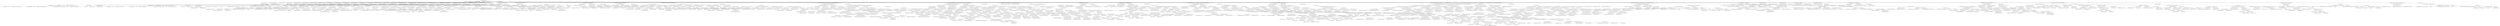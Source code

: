 digraph "_TIFFRewriteField" {  
"72564" [label = <(METHOD,_TIFFRewriteField)<SUB>3156</SUB>> ]
"72565" [label = <(PARAM,TIFF *tif)<SUB>3156</SUB>> ]
"72566" [label = <(PARAM,uint16_t tag)<SUB>3156</SUB>> ]
"72567" [label = <(PARAM,TIFFDataType in_datatype)<SUB>3156</SUB>> ]
"72568" [label = <(PARAM,tmsize_t count)<SUB>3157</SUB>> ]
"72569" [label = <(PARAM,void *data)<SUB>3157</SUB>> ]
"72570" [label = <(BLOCK,&lt;empty&gt;,&lt;empty&gt;)<SUB>3158</SUB>> ]
"72571" [label = <(LOCAL,constchar[] module: char[])<SUB>3159</SUB>> ]
"72572" [label = <(&lt;operator&gt;.assignment,module[] = &quot;TIFFResetField&quot;)<SUB>3159</SUB>> ]
"72573" [label = <(IDENTIFIER,module,module[] = &quot;TIFFResetField&quot;)<SUB>3159</SUB>> ]
"72574" [label = <(LITERAL,&quot;TIFFResetField&quot;,module[] = &quot;TIFFResetField&quot;)<SUB>3159</SUB>> ]
"72575" [label = <(LOCAL,uint16_t dircount: uint16_t)<SUB>3161</SUB>> ]
"72576" [label = <(LOCAL,tmsize_t dirsize: tmsize_t)<SUB>3162</SUB>> ]
"72577" [label = <(LOCAL,uint8_t[20] direntry_raw: uint8_t[20])<SUB>3163</SUB>> ]
"72578" [label = <(LOCAL,uint16_t entry_tag: uint16_t)<SUB>3164</SUB>> ]
"72579" [label = <(&lt;operator&gt;.assignment,entry_tag = 0)<SUB>3164</SUB>> ]
"72580" [label = <(IDENTIFIER,entry_tag,entry_tag = 0)<SUB>3164</SUB>> ]
"72581" [label = <(LITERAL,0,entry_tag = 0)<SUB>3164</SUB>> ]
"72582" [label = <(LOCAL,uint16_t entry_type: uint16_t)<SUB>3165</SUB>> ]
"72583" [label = <(&lt;operator&gt;.assignment,entry_type = 0)<SUB>3165</SUB>> ]
"72584" [label = <(IDENTIFIER,entry_type,entry_type = 0)<SUB>3165</SUB>> ]
"72585" [label = <(LITERAL,0,entry_type = 0)<SUB>3165</SUB>> ]
"72586" [label = <(LOCAL,uint64_t entry_count: uint64_t)<SUB>3166</SUB>> ]
"72587" [label = <(&lt;operator&gt;.assignment,entry_count = 0)<SUB>3166</SUB>> ]
"72588" [label = <(IDENTIFIER,entry_count,entry_count = 0)<SUB>3166</SUB>> ]
"72589" [label = <(LITERAL,0,entry_count = 0)<SUB>3166</SUB>> ]
"72590" [label = <(LOCAL,uint64_t entry_offset: uint64_t)<SUB>3167</SUB>> ]
"72591" [label = <(&lt;operator&gt;.assignment,entry_offset = 0)<SUB>3167</SUB>> ]
"72592" [label = <(IDENTIFIER,entry_offset,entry_offset = 0)<SUB>3167</SUB>> ]
"72593" [label = <(LITERAL,0,entry_offset = 0)<SUB>3167</SUB>> ]
"72594" [label = <(LOCAL,int value_in_entry: int)<SUB>3168</SUB>> ]
"72595" [label = <(&lt;operator&gt;.assignment,value_in_entry = 0)<SUB>3168</SUB>> ]
"72596" [label = <(IDENTIFIER,value_in_entry,value_in_entry = 0)<SUB>3168</SUB>> ]
"72597" [label = <(LITERAL,0,value_in_entry = 0)<SUB>3168</SUB>> ]
"72598" [label = <(LOCAL,uint64_t read_offset: uint64_t)<SUB>3169</SUB>> ]
"72599" [label = <(LOCAL,uint8_t* buf_to_write: uint8_t)<SUB>3170</SUB>> ]
"72600" [label = <(&lt;operator&gt;.assignment,*buf_to_write = NULL)<SUB>3170</SUB>> ]
"72601" [label = <(IDENTIFIER,buf_to_write,*buf_to_write = NULL)<SUB>3170</SUB>> ]
"72602" [label = <(IDENTIFIER,NULL,*buf_to_write = NULL)<SUB>3170</SUB>> ]
"72603" [label = <(LOCAL,TIFFDataType datatype: TIFFDataType)<SUB>3171</SUB>> ]
"72604" [label = <(TIFFFindField,TIFFFindField(tif, tag, TIFF_ANY))<SUB>3176</SUB>> ]
"72605" [label = <(IDENTIFIER,tif,TIFFFindField(tif, tag, TIFF_ANY))<SUB>3176</SUB>> ]
"72606" [label = <(IDENTIFIER,tag,TIFFFindField(tif, tag, TIFF_ANY))<SUB>3176</SUB>> ]
"72607" [label = <(IDENTIFIER,TIFF_ANY,TIFFFindField(tif, tag, TIFF_ANY))<SUB>3176</SUB>> ]
"72608" [label = <(CONTROL_STRUCTURE,if (isMapped(tif)),if (isMapped(tif)))<SUB>3181</SUB>> ]
"72609" [label = <(isMapped,isMapped(tif))<SUB>3181</SUB>> ]
"72610" [label = <(IDENTIFIER,tif,isMapped(tif))<SUB>3181</SUB>> ]
"72611" [label = <(BLOCK,&lt;empty&gt;,&lt;empty&gt;)<SUB>3182</SUB>> ]
"72612" [label = <(TIFFErrorExtR,TIFFErrorExtR(\012            tif, module,\012            &quot;Memory mapped files not currently supported for this operation.&quot;))<SUB>3183</SUB>> ]
"72613" [label = <(IDENTIFIER,tif,TIFFErrorExtR(\012            tif, module,\012            &quot;Memory mapped files not currently supported for this operation.&quot;))<SUB>3184</SUB>> ]
"72614" [label = <(IDENTIFIER,module,TIFFErrorExtR(\012            tif, module,\012            &quot;Memory mapped files not currently supported for this operation.&quot;))<SUB>3184</SUB>> ]
"72615" [label = <(LITERAL,&quot;Memory mapped files not currently supported for this operation.&quot;,TIFFErrorExtR(\012            tif, module,\012            &quot;Memory mapped files not currently supported for this operation.&quot;))<SUB>3185</SUB>> ]
"72616" [label = <(RETURN,return 0;,return 0;)<SUB>3186</SUB>> ]
"72617" [label = <(LITERAL,0,return 0;)<SUB>3186</SUB>> ]
"72618" [label = <(CONTROL_STRUCTURE,if (tif-&gt;tif_diroff == 0),if (tif-&gt;tif_diroff == 0))<SUB>3189</SUB>> ]
"72619" [label = <(&lt;operator&gt;.equals,tif-&gt;tif_diroff == 0)<SUB>3189</SUB>> ]
"72620" [label = <(&lt;operator&gt;.indirectFieldAccess,tif-&gt;tif_diroff)<SUB>3189</SUB>> ]
"72621" [label = <(IDENTIFIER,tif,tif-&gt;tif_diroff == 0)<SUB>3189</SUB>> ]
"72622" [label = <(FIELD_IDENTIFIER,tif_diroff,tif_diroff)<SUB>3189</SUB>> ]
"72623" [label = <(LITERAL,0,tif-&gt;tif_diroff == 0)<SUB>3189</SUB>> ]
"72624" [label = <(BLOCK,&lt;empty&gt;,&lt;empty&gt;)<SUB>3190</SUB>> ]
"72625" [label = <(TIFFErrorExtR,TIFFErrorExtR(\012            tif, module,\012            &quot;Attempt to reset field on directory not already on disk.&quot;))<SUB>3191</SUB>> ]
"72626" [label = <(IDENTIFIER,tif,TIFFErrorExtR(\012            tif, module,\012            &quot;Attempt to reset field on directory not already on disk.&quot;))<SUB>3192</SUB>> ]
"72627" [label = <(IDENTIFIER,module,TIFFErrorExtR(\012            tif, module,\012            &quot;Attempt to reset field on directory not already on disk.&quot;))<SUB>3192</SUB>> ]
"72628" [label = <(LITERAL,&quot;Attempt to reset field on directory not already on disk.&quot;,TIFFErrorExtR(\012            tif, module,\012            &quot;Attempt to reset field on directory not already on disk.&quot;))<SUB>3193</SUB>> ]
"72629" [label = <(RETURN,return 0;,return 0;)<SUB>3194</SUB>> ]
"72630" [label = <(LITERAL,0,return 0;)<SUB>3194</SUB>> ]
"72631" [label = <(CONTROL_STRUCTURE,if (!SeekOK(tif, tif-&gt;tif_diroff)),if (!SeekOK(tif, tif-&gt;tif_diroff)))<SUB>3200</SUB>> ]
"72632" [label = <(&lt;operator&gt;.logicalNot,!SeekOK(tif, tif-&gt;tif_diroff))<SUB>3200</SUB>> ]
"72633" [label = <(SeekOK,SeekOK(tif, tif-&gt;tif_diroff))<SUB>3200</SUB>> ]
"72634" [label = <(IDENTIFIER,tif,SeekOK(tif, tif-&gt;tif_diroff))<SUB>3200</SUB>> ]
"72635" [label = <(&lt;operator&gt;.indirectFieldAccess,tif-&gt;tif_diroff)<SUB>3200</SUB>> ]
"72636" [label = <(IDENTIFIER,tif,SeekOK(tif, tif-&gt;tif_diroff))<SUB>3200</SUB>> ]
"72637" [label = <(FIELD_IDENTIFIER,tif_diroff,tif_diroff)<SUB>3200</SUB>> ]
"72638" [label = <(BLOCK,&lt;empty&gt;,&lt;empty&gt;)<SUB>3201</SUB>> ]
"72639" [label = <(TIFFErrorExtR,TIFFErrorExtR(tif, module, &quot;%s: Seek error accessing TIFF directory&quot;,\012                      tif-&gt;tif_name))<SUB>3202</SUB>> ]
"72640" [label = <(IDENTIFIER,tif,TIFFErrorExtR(tif, module, &quot;%s: Seek error accessing TIFF directory&quot;,\012                      tif-&gt;tif_name))<SUB>3202</SUB>> ]
"72641" [label = <(IDENTIFIER,module,TIFFErrorExtR(tif, module, &quot;%s: Seek error accessing TIFF directory&quot;,\012                      tif-&gt;tif_name))<SUB>3202</SUB>> ]
"72642" [label = <(LITERAL,&quot;%s: Seek error accessing TIFF directory&quot;,TIFFErrorExtR(tif, module, &quot;%s: Seek error accessing TIFF directory&quot;,\012                      tif-&gt;tif_name))<SUB>3202</SUB>> ]
"72643" [label = <(&lt;operator&gt;.indirectFieldAccess,tif-&gt;tif_name)<SUB>3203</SUB>> ]
"72644" [label = <(IDENTIFIER,tif,TIFFErrorExtR(tif, module, &quot;%s: Seek error accessing TIFF directory&quot;,\012                      tif-&gt;tif_name))<SUB>3203</SUB>> ]
"72645" [label = <(FIELD_IDENTIFIER,tif_name,tif_name)<SUB>3203</SUB>> ]
"72646" [label = <(RETURN,return 0;,return 0;)<SUB>3204</SUB>> ]
"72647" [label = <(LITERAL,0,return 0;)<SUB>3204</SUB>> ]
"72648" [label = <(&lt;operator&gt;.assignment,read_offset = tif-&gt;tif_diroff)<SUB>3207</SUB>> ]
"72649" [label = <(IDENTIFIER,read_offset,read_offset = tif-&gt;tif_diroff)<SUB>3207</SUB>> ]
"72650" [label = <(&lt;operator&gt;.indirectFieldAccess,tif-&gt;tif_diroff)<SUB>3207</SUB>> ]
"72651" [label = <(IDENTIFIER,tif,read_offset = tif-&gt;tif_diroff)<SUB>3207</SUB>> ]
"72652" [label = <(FIELD_IDENTIFIER,tif_diroff,tif_diroff)<SUB>3207</SUB>> ]
"72653" [label = <(CONTROL_STRUCTURE,if (!(tif-&gt;tif_flags &amp; TIFF_BIGTIFF)),if (!(tif-&gt;tif_flags &amp; TIFF_BIGTIFF)))<SUB>3209</SUB>> ]
"72654" [label = <(&lt;operator&gt;.logicalNot,!(tif-&gt;tif_flags &amp; TIFF_BIGTIFF))<SUB>3209</SUB>> ]
"72655" [label = <(&lt;operator&gt;.and,tif-&gt;tif_flags &amp; TIFF_BIGTIFF)<SUB>3209</SUB>> ]
"72656" [label = <(&lt;operator&gt;.indirectFieldAccess,tif-&gt;tif_flags)<SUB>3209</SUB>> ]
"72657" [label = <(IDENTIFIER,tif,tif-&gt;tif_flags &amp; TIFF_BIGTIFF)<SUB>3209</SUB>> ]
"72658" [label = <(FIELD_IDENTIFIER,tif_flags,tif_flags)<SUB>3209</SUB>> ]
"72659" [label = <(IDENTIFIER,TIFF_BIGTIFF,tif-&gt;tif_flags &amp; TIFF_BIGTIFF)<SUB>3209</SUB>> ]
"72660" [label = <(BLOCK,&lt;empty&gt;,&lt;empty&gt;)<SUB>3210</SUB>> ]
"72661" [label = <(CONTROL_STRUCTURE,if (!ReadOK(tif, &amp;dircount, sizeof(uint16_t))),if (!ReadOK(tif, &amp;dircount, sizeof(uint16_t))))<SUB>3211</SUB>> ]
"72662" [label = <(&lt;operator&gt;.logicalNot,!ReadOK(tif, &amp;dircount, sizeof(uint16_t)))<SUB>3211</SUB>> ]
"72663" [label = <(ReadOK,ReadOK(tif, &amp;dircount, sizeof(uint16_t)))<SUB>3211</SUB>> ]
"72664" [label = <(IDENTIFIER,tif,ReadOK(tif, &amp;dircount, sizeof(uint16_t)))<SUB>3211</SUB>> ]
"72665" [label = <(&lt;operator&gt;.addressOf,&amp;dircount)<SUB>3211</SUB>> ]
"72666" [label = <(IDENTIFIER,dircount,ReadOK(tif, &amp;dircount, sizeof(uint16_t)))<SUB>3211</SUB>> ]
"72667" [label = <(&lt;operator&gt;.sizeOf,sizeof(uint16_t))<SUB>3211</SUB>> ]
"72668" [label = <(IDENTIFIER,uint16_t,sizeof(uint16_t))<SUB>3211</SUB>> ]
"72669" [label = <(BLOCK,&lt;empty&gt;,&lt;empty&gt;)<SUB>3212</SUB>> ]
"72670" [label = <(TIFFErrorExtR,TIFFErrorExtR(tif, module, &quot;%s: Can not read TIFF directory count&quot;,\012                          tif-&gt;tif_name))<SUB>3213</SUB>> ]
"72671" [label = <(IDENTIFIER,tif,TIFFErrorExtR(tif, module, &quot;%s: Can not read TIFF directory count&quot;,\012                          tif-&gt;tif_name))<SUB>3213</SUB>> ]
"72672" [label = <(IDENTIFIER,module,TIFFErrorExtR(tif, module, &quot;%s: Can not read TIFF directory count&quot;,\012                          tif-&gt;tif_name))<SUB>3213</SUB>> ]
"72673" [label = <(LITERAL,&quot;%s: Can not read TIFF directory count&quot;,TIFFErrorExtR(tif, module, &quot;%s: Can not read TIFF directory count&quot;,\012                          tif-&gt;tif_name))<SUB>3213</SUB>> ]
"72674" [label = <(&lt;operator&gt;.indirectFieldAccess,tif-&gt;tif_name)<SUB>3214</SUB>> ]
"72675" [label = <(IDENTIFIER,tif,TIFFErrorExtR(tif, module, &quot;%s: Can not read TIFF directory count&quot;,\012                          tif-&gt;tif_name))<SUB>3214</SUB>> ]
"72676" [label = <(FIELD_IDENTIFIER,tif_name,tif_name)<SUB>3214</SUB>> ]
"72677" [label = <(RETURN,return 0;,return 0;)<SUB>3215</SUB>> ]
"72678" [label = <(LITERAL,0,return 0;)<SUB>3215</SUB>> ]
"72679" [label = <(CONTROL_STRUCTURE,if (tif-&gt;tif_flags &amp; TIFF_SWAB),if (tif-&gt;tif_flags &amp; TIFF_SWAB))<SUB>3217</SUB>> ]
"72680" [label = <(&lt;operator&gt;.and,tif-&gt;tif_flags &amp; TIFF_SWAB)<SUB>3217</SUB>> ]
"72681" [label = <(&lt;operator&gt;.indirectFieldAccess,tif-&gt;tif_flags)<SUB>3217</SUB>> ]
"72682" [label = <(IDENTIFIER,tif,tif-&gt;tif_flags &amp; TIFF_SWAB)<SUB>3217</SUB>> ]
"72683" [label = <(FIELD_IDENTIFIER,tif_flags,tif_flags)<SUB>3217</SUB>> ]
"72684" [label = <(IDENTIFIER,TIFF_SWAB,tif-&gt;tif_flags &amp; TIFF_SWAB)<SUB>3217</SUB>> ]
"72685" [label = <(BLOCK,&lt;empty&gt;,&lt;empty&gt;)<SUB>3218</SUB>> ]
"72686" [label = <(TIFFSwabShort,TIFFSwabShort(&amp;dircount))<SUB>3218</SUB>> ]
"72687" [label = <(&lt;operator&gt;.addressOf,&amp;dircount)<SUB>3218</SUB>> ]
"72688" [label = <(IDENTIFIER,dircount,TIFFSwabShort(&amp;dircount))<SUB>3218</SUB>> ]
"72689" [label = <(&lt;operator&gt;.assignment,dirsize = 12)<SUB>3219</SUB>> ]
"72690" [label = <(IDENTIFIER,dirsize,dirsize = 12)<SUB>3219</SUB>> ]
"72691" [label = <(LITERAL,12,dirsize = 12)<SUB>3219</SUB>> ]
"72692" [label = <(&lt;operator&gt;.assignmentPlus,read_offset += 2)<SUB>3220</SUB>> ]
"72693" [label = <(IDENTIFIER,read_offset,read_offset += 2)<SUB>3220</SUB>> ]
"72694" [label = <(LITERAL,2,read_offset += 2)<SUB>3220</SUB>> ]
"72695" [label = <(CONTROL_STRUCTURE,else,else)<SUB>3223</SUB>> ]
"72696" [label = <(BLOCK,&lt;empty&gt;,&lt;empty&gt;)<SUB>3223</SUB>> ]
"72697" [label = <(LOCAL,uint64_t dircount64: uint64_t)<SUB>3224</SUB>> ]
"72698" [label = <(CONTROL_STRUCTURE,if (!ReadOK(tif, &amp;dircount64, sizeof(uint64_t))),if (!ReadOK(tif, &amp;dircount64, sizeof(uint64_t))))<SUB>3225</SUB>> ]
"72699" [label = <(&lt;operator&gt;.logicalNot,!ReadOK(tif, &amp;dircount64, sizeof(uint64_t)))<SUB>3225</SUB>> ]
"72700" [label = <(ReadOK,ReadOK(tif, &amp;dircount64, sizeof(uint64_t)))<SUB>3225</SUB>> ]
"72701" [label = <(IDENTIFIER,tif,ReadOK(tif, &amp;dircount64, sizeof(uint64_t)))<SUB>3225</SUB>> ]
"72702" [label = <(&lt;operator&gt;.addressOf,&amp;dircount64)<SUB>3225</SUB>> ]
"72703" [label = <(IDENTIFIER,dircount64,ReadOK(tif, &amp;dircount64, sizeof(uint64_t)))<SUB>3225</SUB>> ]
"72704" [label = <(&lt;operator&gt;.sizeOf,sizeof(uint64_t))<SUB>3225</SUB>> ]
"72705" [label = <(IDENTIFIER,uint64_t,sizeof(uint64_t))<SUB>3225</SUB>> ]
"72706" [label = <(BLOCK,&lt;empty&gt;,&lt;empty&gt;)<SUB>3226</SUB>> ]
"72707" [label = <(TIFFErrorExtR,TIFFErrorExtR(tif, module, &quot;%s: Can not read TIFF directory count&quot;,\012                          tif-&gt;tif_name))<SUB>3227</SUB>> ]
"72708" [label = <(IDENTIFIER,tif,TIFFErrorExtR(tif, module, &quot;%s: Can not read TIFF directory count&quot;,\012                          tif-&gt;tif_name))<SUB>3227</SUB>> ]
"72709" [label = <(IDENTIFIER,module,TIFFErrorExtR(tif, module, &quot;%s: Can not read TIFF directory count&quot;,\012                          tif-&gt;tif_name))<SUB>3227</SUB>> ]
"72710" [label = <(LITERAL,&quot;%s: Can not read TIFF directory count&quot;,TIFFErrorExtR(tif, module, &quot;%s: Can not read TIFF directory count&quot;,\012                          tif-&gt;tif_name))<SUB>3227</SUB>> ]
"72711" [label = <(&lt;operator&gt;.indirectFieldAccess,tif-&gt;tif_name)<SUB>3228</SUB>> ]
"72712" [label = <(IDENTIFIER,tif,TIFFErrorExtR(tif, module, &quot;%s: Can not read TIFF directory count&quot;,\012                          tif-&gt;tif_name))<SUB>3228</SUB>> ]
"72713" [label = <(FIELD_IDENTIFIER,tif_name,tif_name)<SUB>3228</SUB>> ]
"72714" [label = <(RETURN,return 0;,return 0;)<SUB>3229</SUB>> ]
"72715" [label = <(LITERAL,0,return 0;)<SUB>3229</SUB>> ]
"72716" [label = <(CONTROL_STRUCTURE,if (tif-&gt;tif_flags &amp; TIFF_SWAB),if (tif-&gt;tif_flags &amp; TIFF_SWAB))<SUB>3231</SUB>> ]
"72717" [label = <(&lt;operator&gt;.and,tif-&gt;tif_flags &amp; TIFF_SWAB)<SUB>3231</SUB>> ]
"72718" [label = <(&lt;operator&gt;.indirectFieldAccess,tif-&gt;tif_flags)<SUB>3231</SUB>> ]
"72719" [label = <(IDENTIFIER,tif,tif-&gt;tif_flags &amp; TIFF_SWAB)<SUB>3231</SUB>> ]
"72720" [label = <(FIELD_IDENTIFIER,tif_flags,tif_flags)<SUB>3231</SUB>> ]
"72721" [label = <(IDENTIFIER,TIFF_SWAB,tif-&gt;tif_flags &amp; TIFF_SWAB)<SUB>3231</SUB>> ]
"72722" [label = <(BLOCK,&lt;empty&gt;,&lt;empty&gt;)<SUB>3232</SUB>> ]
"72723" [label = <(TIFFSwabLong8,TIFFSwabLong8(&amp;dircount64))<SUB>3232</SUB>> ]
"72724" [label = <(&lt;operator&gt;.addressOf,&amp;dircount64)<SUB>3232</SUB>> ]
"72725" [label = <(IDENTIFIER,dircount64,TIFFSwabLong8(&amp;dircount64))<SUB>3232</SUB>> ]
"72726" [label = <(&lt;operator&gt;.assignment,dircount = (uint16_t)dircount64)<SUB>3233</SUB>> ]
"72727" [label = <(IDENTIFIER,dircount,dircount = (uint16_t)dircount64)<SUB>3233</SUB>> ]
"72728" [label = <(&lt;operator&gt;.cast,(uint16_t)dircount64)<SUB>3233</SUB>> ]
"72729" [label = <(UNKNOWN,uint16_t,uint16_t)<SUB>3233</SUB>> ]
"72730" [label = <(IDENTIFIER,dircount64,(uint16_t)dircount64)<SUB>3233</SUB>> ]
"72731" [label = <(&lt;operator&gt;.assignment,dirsize = 20)<SUB>3234</SUB>> ]
"72732" [label = <(IDENTIFIER,dirsize,dirsize = 20)<SUB>3234</SUB>> ]
"72733" [label = <(LITERAL,20,dirsize = 20)<SUB>3234</SUB>> ]
"72734" [label = <(&lt;operator&gt;.assignmentPlus,read_offset += 8)<SUB>3235</SUB>> ]
"72735" [label = <(IDENTIFIER,read_offset,read_offset += 8)<SUB>3235</SUB>> ]
"72736" [label = <(LITERAL,8,read_offset += 8)<SUB>3235</SUB>> ]
"72737" [label = <(CONTROL_STRUCTURE,while (dircount &gt; 0),while (dircount &gt; 0))<SUB>3241</SUB>> ]
"72738" [label = <(&lt;operator&gt;.greaterThan,dircount &gt; 0)<SUB>3241</SUB>> ]
"72739" [label = <(IDENTIFIER,dircount,dircount &gt; 0)<SUB>3241</SUB>> ]
"72740" [label = <(LITERAL,0,dircount &gt; 0)<SUB>3241</SUB>> ]
"72741" [label = <(BLOCK,&lt;empty&gt;,&lt;empty&gt;)<SUB>3242</SUB>> ]
"72742" [label = <(CONTROL_STRUCTURE,if (!ReadOK(tif, direntry_raw, dirsize)),if (!ReadOK(tif, direntry_raw, dirsize)))<SUB>3243</SUB>> ]
"72743" [label = <(&lt;operator&gt;.logicalNot,!ReadOK(tif, direntry_raw, dirsize))<SUB>3243</SUB>> ]
"72744" [label = <(ReadOK,ReadOK(tif, direntry_raw, dirsize))<SUB>3243</SUB>> ]
"72745" [label = <(IDENTIFIER,tif,ReadOK(tif, direntry_raw, dirsize))<SUB>3243</SUB>> ]
"72746" [label = <(IDENTIFIER,direntry_raw,ReadOK(tif, direntry_raw, dirsize))<SUB>3243</SUB>> ]
"72747" [label = <(IDENTIFIER,dirsize,ReadOK(tif, direntry_raw, dirsize))<SUB>3243</SUB>> ]
"72748" [label = <(BLOCK,&lt;empty&gt;,&lt;empty&gt;)<SUB>3244</SUB>> ]
"72749" [label = <(TIFFErrorExtR,TIFFErrorExtR(tif, module, &quot;%s: Can not read TIFF directory entry.&quot;,\012                          tif-&gt;tif_name))<SUB>3245</SUB>> ]
"72750" [label = <(IDENTIFIER,tif,TIFFErrorExtR(tif, module, &quot;%s: Can not read TIFF directory entry.&quot;,\012                          tif-&gt;tif_name))<SUB>3245</SUB>> ]
"72751" [label = <(IDENTIFIER,module,TIFFErrorExtR(tif, module, &quot;%s: Can not read TIFF directory entry.&quot;,\012                          tif-&gt;tif_name))<SUB>3245</SUB>> ]
"72752" [label = <(LITERAL,&quot;%s: Can not read TIFF directory entry.&quot;,TIFFErrorExtR(tif, module, &quot;%s: Can not read TIFF directory entry.&quot;,\012                          tif-&gt;tif_name))<SUB>3245</SUB>> ]
"72753" [label = <(&lt;operator&gt;.indirectFieldAccess,tif-&gt;tif_name)<SUB>3246</SUB>> ]
"72754" [label = <(IDENTIFIER,tif,TIFFErrorExtR(tif, module, &quot;%s: Can not read TIFF directory entry.&quot;,\012                          tif-&gt;tif_name))<SUB>3246</SUB>> ]
"72755" [label = <(FIELD_IDENTIFIER,tif_name,tif_name)<SUB>3246</SUB>> ]
"72756" [label = <(RETURN,return 0;,return 0;)<SUB>3247</SUB>> ]
"72757" [label = <(LITERAL,0,return 0;)<SUB>3247</SUB>> ]
"72758" [label = <(memcpy,memcpy(&amp;entry_tag, direntry_raw + 0, sizeof(uint16_t)))<SUB>3250</SUB>> ]
"72759" [label = <(&lt;operator&gt;.addressOf,&amp;entry_tag)<SUB>3250</SUB>> ]
"72760" [label = <(IDENTIFIER,entry_tag,memcpy(&amp;entry_tag, direntry_raw + 0, sizeof(uint16_t)))<SUB>3250</SUB>> ]
"72761" [label = <(&lt;operator&gt;.addition,direntry_raw + 0)<SUB>3250</SUB>> ]
"72762" [label = <(IDENTIFIER,direntry_raw,direntry_raw + 0)<SUB>3250</SUB>> ]
"72763" [label = <(LITERAL,0,direntry_raw + 0)<SUB>3250</SUB>> ]
"72764" [label = <(&lt;operator&gt;.sizeOf,sizeof(uint16_t))<SUB>3250</SUB>> ]
"72765" [label = <(IDENTIFIER,uint16_t,sizeof(uint16_t))<SUB>3250</SUB>> ]
"72766" [label = <(CONTROL_STRUCTURE,if (tif-&gt;tif_flags &amp; TIFF_SWAB),if (tif-&gt;tif_flags &amp; TIFF_SWAB))<SUB>3251</SUB>> ]
"72767" [label = <(&lt;operator&gt;.and,tif-&gt;tif_flags &amp; TIFF_SWAB)<SUB>3251</SUB>> ]
"72768" [label = <(&lt;operator&gt;.indirectFieldAccess,tif-&gt;tif_flags)<SUB>3251</SUB>> ]
"72769" [label = <(IDENTIFIER,tif,tif-&gt;tif_flags &amp; TIFF_SWAB)<SUB>3251</SUB>> ]
"72770" [label = <(FIELD_IDENTIFIER,tif_flags,tif_flags)<SUB>3251</SUB>> ]
"72771" [label = <(IDENTIFIER,TIFF_SWAB,tif-&gt;tif_flags &amp; TIFF_SWAB)<SUB>3251</SUB>> ]
"72772" [label = <(BLOCK,&lt;empty&gt;,&lt;empty&gt;)<SUB>3252</SUB>> ]
"72773" [label = <(TIFFSwabShort,TIFFSwabShort(&amp;entry_tag))<SUB>3252</SUB>> ]
"72774" [label = <(&lt;operator&gt;.addressOf,&amp;entry_tag)<SUB>3252</SUB>> ]
"72775" [label = <(IDENTIFIER,entry_tag,TIFFSwabShort(&amp;entry_tag))<SUB>3252</SUB>> ]
"72776" [label = <(CONTROL_STRUCTURE,if (entry_tag == tag),if (entry_tag == tag))<SUB>3254</SUB>> ]
"72777" [label = <(&lt;operator&gt;.equals,entry_tag == tag)<SUB>3254</SUB>> ]
"72778" [label = <(IDENTIFIER,entry_tag,entry_tag == tag)<SUB>3254</SUB>> ]
"72779" [label = <(IDENTIFIER,tag,entry_tag == tag)<SUB>3254</SUB>> ]
"72780" [label = <(BLOCK,&lt;empty&gt;,&lt;empty&gt;)<SUB>3255</SUB>> ]
"72781" [label = <(CONTROL_STRUCTURE,break;,break;)<SUB>3255</SUB>> ]
"72782" [label = <(&lt;operator&gt;.assignmentPlus,read_offset += dirsize)<SUB>3257</SUB>> ]
"72783" [label = <(IDENTIFIER,read_offset,read_offset += dirsize)<SUB>3257</SUB>> ]
"72784" [label = <(IDENTIFIER,dirsize,read_offset += dirsize)<SUB>3257</SUB>> ]
"72785" [label = <(CONTROL_STRUCTURE,if (entry_tag != tag),if (entry_tag != tag))<SUB>3260</SUB>> ]
"72786" [label = <(&lt;operator&gt;.notEquals,entry_tag != tag)<SUB>3260</SUB>> ]
"72787" [label = <(IDENTIFIER,entry_tag,entry_tag != tag)<SUB>3260</SUB>> ]
"72788" [label = <(IDENTIFIER,tag,entry_tag != tag)<SUB>3260</SUB>> ]
"72789" [label = <(BLOCK,&lt;empty&gt;,&lt;empty&gt;)<SUB>3261</SUB>> ]
"72790" [label = <(UNKNOWN,TIFFErrorExtR(tif, module, &quot;%s: Could not find tag %&quot; PRIu16 &quot;.&quot;,\012                      tif-&gt;tif_name, tag);,TIFFErrorExtR(tif, module, &quot;%s: Could not find tag %&quot; PRIu16 &quot;.&quot;,\012                      tif-&gt;tif_name, tag);)<SUB>3262</SUB>> ]
"72791" [label = <(RETURN,return 0;,return 0;)<SUB>3264</SUB>> ]
"72792" [label = <(LITERAL,0,return 0;)<SUB>3264</SUB>> ]
"72793" [label = <(memcpy,memcpy(&amp;entry_type, direntry_raw + 2, sizeof(uint16_t)))<SUB>3270</SUB>> ]
"72794" [label = <(&lt;operator&gt;.addressOf,&amp;entry_type)<SUB>3270</SUB>> ]
"72795" [label = <(IDENTIFIER,entry_type,memcpy(&amp;entry_type, direntry_raw + 2, sizeof(uint16_t)))<SUB>3270</SUB>> ]
"72796" [label = <(&lt;operator&gt;.addition,direntry_raw + 2)<SUB>3270</SUB>> ]
"72797" [label = <(IDENTIFIER,direntry_raw,direntry_raw + 2)<SUB>3270</SUB>> ]
"72798" [label = <(LITERAL,2,direntry_raw + 2)<SUB>3270</SUB>> ]
"72799" [label = <(&lt;operator&gt;.sizeOf,sizeof(uint16_t))<SUB>3270</SUB>> ]
"72800" [label = <(IDENTIFIER,uint16_t,sizeof(uint16_t))<SUB>3270</SUB>> ]
"72801" [label = <(CONTROL_STRUCTURE,if (tif-&gt;tif_flags &amp; TIFF_SWAB),if (tif-&gt;tif_flags &amp; TIFF_SWAB))<SUB>3271</SUB>> ]
"72802" [label = <(&lt;operator&gt;.and,tif-&gt;tif_flags &amp; TIFF_SWAB)<SUB>3271</SUB>> ]
"72803" [label = <(&lt;operator&gt;.indirectFieldAccess,tif-&gt;tif_flags)<SUB>3271</SUB>> ]
"72804" [label = <(IDENTIFIER,tif,tif-&gt;tif_flags &amp; TIFF_SWAB)<SUB>3271</SUB>> ]
"72805" [label = <(FIELD_IDENTIFIER,tif_flags,tif_flags)<SUB>3271</SUB>> ]
"72806" [label = <(IDENTIFIER,TIFF_SWAB,tif-&gt;tif_flags &amp; TIFF_SWAB)<SUB>3271</SUB>> ]
"72807" [label = <(BLOCK,&lt;empty&gt;,&lt;empty&gt;)<SUB>3272</SUB>> ]
"72808" [label = <(TIFFSwabShort,TIFFSwabShort(&amp;entry_type))<SUB>3272</SUB>> ]
"72809" [label = <(&lt;operator&gt;.addressOf,&amp;entry_type)<SUB>3272</SUB>> ]
"72810" [label = <(IDENTIFIER,entry_type,TIFFSwabShort(&amp;entry_type))<SUB>3272</SUB>> ]
"72811" [label = <(CONTROL_STRUCTURE,if (!(tif-&gt;tif_flags &amp; TIFF_BIGTIFF)),if (!(tif-&gt;tif_flags &amp; TIFF_BIGTIFF)))<SUB>3274</SUB>> ]
"72812" [label = <(&lt;operator&gt;.logicalNot,!(tif-&gt;tif_flags &amp; TIFF_BIGTIFF))<SUB>3274</SUB>> ]
"72813" [label = <(&lt;operator&gt;.and,tif-&gt;tif_flags &amp; TIFF_BIGTIFF)<SUB>3274</SUB>> ]
"72814" [label = <(&lt;operator&gt;.indirectFieldAccess,tif-&gt;tif_flags)<SUB>3274</SUB>> ]
"72815" [label = <(IDENTIFIER,tif,tif-&gt;tif_flags &amp; TIFF_BIGTIFF)<SUB>3274</SUB>> ]
"72816" [label = <(FIELD_IDENTIFIER,tif_flags,tif_flags)<SUB>3274</SUB>> ]
"72817" [label = <(IDENTIFIER,TIFF_BIGTIFF,tif-&gt;tif_flags &amp; TIFF_BIGTIFF)<SUB>3274</SUB>> ]
"72818" [label = <(BLOCK,&lt;empty&gt;,&lt;empty&gt;)<SUB>3275</SUB>> ]
"72819" [label = <(LOCAL,uint32_t value: uint32_t)<SUB>3276</SUB>> ]
"72820" [label = <(memcpy,memcpy(&amp;value, direntry_raw + 4, sizeof(uint32_t)))<SUB>3278</SUB>> ]
"72821" [label = <(&lt;operator&gt;.addressOf,&amp;value)<SUB>3278</SUB>> ]
"72822" [label = <(IDENTIFIER,value,memcpy(&amp;value, direntry_raw + 4, sizeof(uint32_t)))<SUB>3278</SUB>> ]
"72823" [label = <(&lt;operator&gt;.addition,direntry_raw + 4)<SUB>3278</SUB>> ]
"72824" [label = <(IDENTIFIER,direntry_raw,direntry_raw + 4)<SUB>3278</SUB>> ]
"72825" [label = <(LITERAL,4,direntry_raw + 4)<SUB>3278</SUB>> ]
"72826" [label = <(&lt;operator&gt;.sizeOf,sizeof(uint32_t))<SUB>3278</SUB>> ]
"72827" [label = <(IDENTIFIER,uint32_t,sizeof(uint32_t))<SUB>3278</SUB>> ]
"72828" [label = <(CONTROL_STRUCTURE,if (tif-&gt;tif_flags &amp; TIFF_SWAB),if (tif-&gt;tif_flags &amp; TIFF_SWAB))<SUB>3279</SUB>> ]
"72829" [label = <(&lt;operator&gt;.and,tif-&gt;tif_flags &amp; TIFF_SWAB)<SUB>3279</SUB>> ]
"72830" [label = <(&lt;operator&gt;.indirectFieldAccess,tif-&gt;tif_flags)<SUB>3279</SUB>> ]
"72831" [label = <(IDENTIFIER,tif,tif-&gt;tif_flags &amp; TIFF_SWAB)<SUB>3279</SUB>> ]
"72832" [label = <(FIELD_IDENTIFIER,tif_flags,tif_flags)<SUB>3279</SUB>> ]
"72833" [label = <(IDENTIFIER,TIFF_SWAB,tif-&gt;tif_flags &amp; TIFF_SWAB)<SUB>3279</SUB>> ]
"72834" [label = <(BLOCK,&lt;empty&gt;,&lt;empty&gt;)<SUB>3280</SUB>> ]
"72835" [label = <(TIFFSwabLong,TIFFSwabLong(&amp;value))<SUB>3280</SUB>> ]
"72836" [label = <(&lt;operator&gt;.addressOf,&amp;value)<SUB>3280</SUB>> ]
"72837" [label = <(IDENTIFIER,value,TIFFSwabLong(&amp;value))<SUB>3280</SUB>> ]
"72838" [label = <(&lt;operator&gt;.assignment,entry_count = value)<SUB>3281</SUB>> ]
"72839" [label = <(IDENTIFIER,entry_count,entry_count = value)<SUB>3281</SUB>> ]
"72840" [label = <(IDENTIFIER,value,entry_count = value)<SUB>3281</SUB>> ]
"72841" [label = <(memcpy,memcpy(&amp;value, direntry_raw + 8, sizeof(uint32_t)))<SUB>3283</SUB>> ]
"72842" [label = <(&lt;operator&gt;.addressOf,&amp;value)<SUB>3283</SUB>> ]
"72843" [label = <(IDENTIFIER,value,memcpy(&amp;value, direntry_raw + 8, sizeof(uint32_t)))<SUB>3283</SUB>> ]
"72844" [label = <(&lt;operator&gt;.addition,direntry_raw + 8)<SUB>3283</SUB>> ]
"72845" [label = <(IDENTIFIER,direntry_raw,direntry_raw + 8)<SUB>3283</SUB>> ]
"72846" [label = <(LITERAL,8,direntry_raw + 8)<SUB>3283</SUB>> ]
"72847" [label = <(&lt;operator&gt;.sizeOf,sizeof(uint32_t))<SUB>3283</SUB>> ]
"72848" [label = <(IDENTIFIER,uint32_t,sizeof(uint32_t))<SUB>3283</SUB>> ]
"72849" [label = <(CONTROL_STRUCTURE,if (tif-&gt;tif_flags &amp; TIFF_SWAB),if (tif-&gt;tif_flags &amp; TIFF_SWAB))<SUB>3284</SUB>> ]
"72850" [label = <(&lt;operator&gt;.and,tif-&gt;tif_flags &amp; TIFF_SWAB)<SUB>3284</SUB>> ]
"72851" [label = <(&lt;operator&gt;.indirectFieldAccess,tif-&gt;tif_flags)<SUB>3284</SUB>> ]
"72852" [label = <(IDENTIFIER,tif,tif-&gt;tif_flags &amp; TIFF_SWAB)<SUB>3284</SUB>> ]
"72853" [label = <(FIELD_IDENTIFIER,tif_flags,tif_flags)<SUB>3284</SUB>> ]
"72854" [label = <(IDENTIFIER,TIFF_SWAB,tif-&gt;tif_flags &amp; TIFF_SWAB)<SUB>3284</SUB>> ]
"72855" [label = <(BLOCK,&lt;empty&gt;,&lt;empty&gt;)<SUB>3285</SUB>> ]
"72856" [label = <(TIFFSwabLong,TIFFSwabLong(&amp;value))<SUB>3285</SUB>> ]
"72857" [label = <(&lt;operator&gt;.addressOf,&amp;value)<SUB>3285</SUB>> ]
"72858" [label = <(IDENTIFIER,value,TIFFSwabLong(&amp;value))<SUB>3285</SUB>> ]
"72859" [label = <(&lt;operator&gt;.assignment,entry_offset = value)<SUB>3286</SUB>> ]
"72860" [label = <(IDENTIFIER,entry_offset,entry_offset = value)<SUB>3286</SUB>> ]
"72861" [label = <(IDENTIFIER,value,entry_offset = value)<SUB>3286</SUB>> ]
"72862" [label = <(CONTROL_STRUCTURE,else,else)<SUB>3289</SUB>> ]
"72863" [label = <(BLOCK,&lt;empty&gt;,&lt;empty&gt;)<SUB>3289</SUB>> ]
"72864" [label = <(memcpy,memcpy(&amp;entry_count, direntry_raw + 4, sizeof(uint64_t)))<SUB>3290</SUB>> ]
"72865" [label = <(&lt;operator&gt;.addressOf,&amp;entry_count)<SUB>3290</SUB>> ]
"72866" [label = <(IDENTIFIER,entry_count,memcpy(&amp;entry_count, direntry_raw + 4, sizeof(uint64_t)))<SUB>3290</SUB>> ]
"72867" [label = <(&lt;operator&gt;.addition,direntry_raw + 4)<SUB>3290</SUB>> ]
"72868" [label = <(IDENTIFIER,direntry_raw,direntry_raw + 4)<SUB>3290</SUB>> ]
"72869" [label = <(LITERAL,4,direntry_raw + 4)<SUB>3290</SUB>> ]
"72870" [label = <(&lt;operator&gt;.sizeOf,sizeof(uint64_t))<SUB>3290</SUB>> ]
"72871" [label = <(IDENTIFIER,uint64_t,sizeof(uint64_t))<SUB>3290</SUB>> ]
"72872" [label = <(CONTROL_STRUCTURE,if (tif-&gt;tif_flags &amp; TIFF_SWAB),if (tif-&gt;tif_flags &amp; TIFF_SWAB))<SUB>3291</SUB>> ]
"72873" [label = <(&lt;operator&gt;.and,tif-&gt;tif_flags &amp; TIFF_SWAB)<SUB>3291</SUB>> ]
"72874" [label = <(&lt;operator&gt;.indirectFieldAccess,tif-&gt;tif_flags)<SUB>3291</SUB>> ]
"72875" [label = <(IDENTIFIER,tif,tif-&gt;tif_flags &amp; TIFF_SWAB)<SUB>3291</SUB>> ]
"72876" [label = <(FIELD_IDENTIFIER,tif_flags,tif_flags)<SUB>3291</SUB>> ]
"72877" [label = <(IDENTIFIER,TIFF_SWAB,tif-&gt;tif_flags &amp; TIFF_SWAB)<SUB>3291</SUB>> ]
"72878" [label = <(BLOCK,&lt;empty&gt;,&lt;empty&gt;)<SUB>3292</SUB>> ]
"72879" [label = <(TIFFSwabLong8,TIFFSwabLong8(&amp;entry_count))<SUB>3292</SUB>> ]
"72880" [label = <(&lt;operator&gt;.addressOf,&amp;entry_count)<SUB>3292</SUB>> ]
"72881" [label = <(IDENTIFIER,entry_count,TIFFSwabLong8(&amp;entry_count))<SUB>3292</SUB>> ]
"72882" [label = <(memcpy,memcpy(&amp;entry_offset, direntry_raw + 12, sizeof(uint64_t)))<SUB>3294</SUB>> ]
"72883" [label = <(&lt;operator&gt;.addressOf,&amp;entry_offset)<SUB>3294</SUB>> ]
"72884" [label = <(IDENTIFIER,entry_offset,memcpy(&amp;entry_offset, direntry_raw + 12, sizeof(uint64_t)))<SUB>3294</SUB>> ]
"72885" [label = <(&lt;operator&gt;.addition,direntry_raw + 12)<SUB>3294</SUB>> ]
"72886" [label = <(IDENTIFIER,direntry_raw,direntry_raw + 12)<SUB>3294</SUB>> ]
"72887" [label = <(LITERAL,12,direntry_raw + 12)<SUB>3294</SUB>> ]
"72888" [label = <(&lt;operator&gt;.sizeOf,sizeof(uint64_t))<SUB>3294</SUB>> ]
"72889" [label = <(IDENTIFIER,uint64_t,sizeof(uint64_t))<SUB>3294</SUB>> ]
"72890" [label = <(CONTROL_STRUCTURE,if (tif-&gt;tif_flags &amp; TIFF_SWAB),if (tif-&gt;tif_flags &amp; TIFF_SWAB))<SUB>3295</SUB>> ]
"72891" [label = <(&lt;operator&gt;.and,tif-&gt;tif_flags &amp; TIFF_SWAB)<SUB>3295</SUB>> ]
"72892" [label = <(&lt;operator&gt;.indirectFieldAccess,tif-&gt;tif_flags)<SUB>3295</SUB>> ]
"72893" [label = <(IDENTIFIER,tif,tif-&gt;tif_flags &amp; TIFF_SWAB)<SUB>3295</SUB>> ]
"72894" [label = <(FIELD_IDENTIFIER,tif_flags,tif_flags)<SUB>3295</SUB>> ]
"72895" [label = <(IDENTIFIER,TIFF_SWAB,tif-&gt;tif_flags &amp; TIFF_SWAB)<SUB>3295</SUB>> ]
"72896" [label = <(BLOCK,&lt;empty&gt;,&lt;empty&gt;)<SUB>3296</SUB>> ]
"72897" [label = <(TIFFSwabLong8,TIFFSwabLong8(&amp;entry_offset))<SUB>3296</SUB>> ]
"72898" [label = <(&lt;operator&gt;.addressOf,&amp;entry_offset)<SUB>3296</SUB>> ]
"72899" [label = <(IDENTIFIER,entry_offset,TIFFSwabLong8(&amp;entry_offset))<SUB>3296</SUB>> ]
"72900" [label = <(CONTROL_STRUCTURE,if (entry_offset == 0 &amp;&amp; entry_count == 0 &amp;&amp; entry_type == 0),if (entry_offset == 0 &amp;&amp; entry_count == 0 &amp;&amp; entry_type == 0))<SUB>3302</SUB>> ]
"72901" [label = <(&lt;operator&gt;.logicalAnd,entry_offset == 0 &amp;&amp; entry_count == 0 &amp;&amp; entry_type == 0)<SUB>3302</SUB>> ]
"72902" [label = <(&lt;operator&gt;.logicalAnd,entry_offset == 0 &amp;&amp; entry_count == 0)<SUB>3302</SUB>> ]
"72903" [label = <(&lt;operator&gt;.equals,entry_offset == 0)<SUB>3302</SUB>> ]
"72904" [label = <(IDENTIFIER,entry_offset,entry_offset == 0)<SUB>3302</SUB>> ]
"72905" [label = <(LITERAL,0,entry_offset == 0)<SUB>3302</SUB>> ]
"72906" [label = <(&lt;operator&gt;.equals,entry_count == 0)<SUB>3302</SUB>> ]
"72907" [label = <(IDENTIFIER,entry_count,entry_count == 0)<SUB>3302</SUB>> ]
"72908" [label = <(LITERAL,0,entry_count == 0)<SUB>3302</SUB>> ]
"72909" [label = <(&lt;operator&gt;.equals,entry_type == 0)<SUB>3302</SUB>> ]
"72910" [label = <(IDENTIFIER,entry_type,entry_type == 0)<SUB>3302</SUB>> ]
"72911" [label = <(LITERAL,0,entry_type == 0)<SUB>3302</SUB>> ]
"72912" [label = <(BLOCK,&lt;empty&gt;,&lt;empty&gt;)<SUB>3303</SUB>> ]
"72913" [label = <(CONTROL_STRUCTURE,if (tag == TIFFTAG_TILEOFFSETS || tag == TIFFTAG_STRIPOFFSETS),if (tag == TIFFTAG_TILEOFFSETS || tag == TIFFTAG_STRIPOFFSETS))<SUB>3304</SUB>> ]
"72914" [label = <(&lt;operator&gt;.logicalOr,tag == TIFFTAG_TILEOFFSETS || tag == TIFFTAG_STRIPOFFSETS)<SUB>3304</SUB>> ]
"72915" [label = <(&lt;operator&gt;.equals,tag == TIFFTAG_TILEOFFSETS)<SUB>3304</SUB>> ]
"72916" [label = <(IDENTIFIER,tag,tag == TIFFTAG_TILEOFFSETS)<SUB>3304</SUB>> ]
"72917" [label = <(IDENTIFIER,TIFFTAG_TILEOFFSETS,tag == TIFFTAG_TILEOFFSETS)<SUB>3304</SUB>> ]
"72918" [label = <(&lt;operator&gt;.equals,tag == TIFFTAG_STRIPOFFSETS)<SUB>3304</SUB>> ]
"72919" [label = <(IDENTIFIER,tag,tag == TIFFTAG_STRIPOFFSETS)<SUB>3304</SUB>> ]
"72920" [label = <(IDENTIFIER,TIFFTAG_STRIPOFFSETS,tag == TIFFTAG_STRIPOFFSETS)<SUB>3304</SUB>> ]
"72921" [label = <(BLOCK,&lt;empty&gt;,&lt;empty&gt;)<SUB>3305</SUB>> ]
"72922" [label = <(&lt;operator&gt;.assignment,entry_type =\012                (tif-&gt;tif_flags &amp; TIFF_BIGTIFF) ? TIFF_LONG8 : TIFF_LONG)<SUB>3306</SUB>> ]
"72923" [label = <(IDENTIFIER,entry_type,entry_type =\012                (tif-&gt;tif_flags &amp; TIFF_BIGTIFF) ? TIFF_LONG8 : TIFF_LONG)<SUB>3306</SUB>> ]
"72924" [label = <(&lt;operator&gt;.conditional,(tif-&gt;tif_flags &amp; TIFF_BIGTIFF) ? TIFF_LONG8 : TIFF_LONG)<SUB>3307</SUB>> ]
"72925" [label = <(&lt;operator&gt;.and,tif-&gt;tif_flags &amp; TIFF_BIGTIFF)<SUB>3307</SUB>> ]
"72926" [label = <(&lt;operator&gt;.indirectFieldAccess,tif-&gt;tif_flags)<SUB>3307</SUB>> ]
"72927" [label = <(IDENTIFIER,tif,tif-&gt;tif_flags &amp; TIFF_BIGTIFF)<SUB>3307</SUB>> ]
"72928" [label = <(FIELD_IDENTIFIER,tif_flags,tif_flags)<SUB>3307</SUB>> ]
"72929" [label = <(IDENTIFIER,TIFF_BIGTIFF,tif-&gt;tif_flags &amp; TIFF_BIGTIFF)<SUB>3307</SUB>> ]
"72930" [label = <(IDENTIFIER,TIFF_LONG8,(tif-&gt;tif_flags &amp; TIFF_BIGTIFF) ? TIFF_LONG8 : TIFF_LONG)<SUB>3307</SUB>> ]
"72931" [label = <(IDENTIFIER,TIFF_LONG,(tif-&gt;tif_flags &amp; TIFF_BIGTIFF) ? TIFF_LONG8 : TIFF_LONG)<SUB>3307</SUB>> ]
"72932" [label = <(CONTROL_STRUCTURE,else,else)<SUB>3310</SUB>> ]
"72933" [label = <(BLOCK,&lt;empty&gt;,&lt;empty&gt;)<SUB>3310</SUB>> ]
"72934" [label = <(LOCAL,int write_aslong8: int)<SUB>3311</SUB>> ]
"72935" [label = <(&lt;operator&gt;.assignment,write_aslong8 = 1)<SUB>3311</SUB>> ]
"72936" [label = <(IDENTIFIER,write_aslong8,write_aslong8 = 1)<SUB>3311</SUB>> ]
"72937" [label = <(LITERAL,1,write_aslong8 = 1)<SUB>3311</SUB>> ]
"72938" [label = <(CONTROL_STRUCTURE,if (count &gt; 1 &amp;&amp; tag == TIFFTAG_STRIPBYTECOUNTS),if (count &gt; 1 &amp;&amp; tag == TIFFTAG_STRIPBYTECOUNTS))<SUB>3312</SUB>> ]
"72939" [label = <(&lt;operator&gt;.logicalAnd,count &gt; 1 &amp;&amp; tag == TIFFTAG_STRIPBYTECOUNTS)<SUB>3312</SUB>> ]
"72940" [label = <(&lt;operator&gt;.greaterThan,count &gt; 1)<SUB>3312</SUB>> ]
"72941" [label = <(IDENTIFIER,count,count &gt; 1)<SUB>3312</SUB>> ]
"72942" [label = <(LITERAL,1,count &gt; 1)<SUB>3312</SUB>> ]
"72943" [label = <(&lt;operator&gt;.equals,tag == TIFFTAG_STRIPBYTECOUNTS)<SUB>3312</SUB>> ]
"72944" [label = <(IDENTIFIER,tag,tag == TIFFTAG_STRIPBYTECOUNTS)<SUB>3312</SUB>> ]
"72945" [label = <(IDENTIFIER,TIFFTAG_STRIPBYTECOUNTS,tag == TIFFTAG_STRIPBYTECOUNTS)<SUB>3312</SUB>> ]
"72946" [label = <(BLOCK,&lt;empty&gt;,&lt;empty&gt;)<SUB>3313</SUB>> ]
"72947" [label = <(&lt;operator&gt;.assignment,write_aslong8 = WriteAsLong8(tif, TIFFStripSize64(tif)))<SUB>3314</SUB>> ]
"72948" [label = <(IDENTIFIER,write_aslong8,write_aslong8 = WriteAsLong8(tif, TIFFStripSize64(tif)))<SUB>3314</SUB>> ]
"72949" [label = <(WriteAsLong8,WriteAsLong8(tif, TIFFStripSize64(tif)))<SUB>3314</SUB>> ]
"72950" [label = <(IDENTIFIER,tif,WriteAsLong8(tif, TIFFStripSize64(tif)))<SUB>3314</SUB>> ]
"72951" [label = <(TIFFStripSize64,TIFFStripSize64(tif))<SUB>3314</SUB>> ]
"72952" [label = <(IDENTIFIER,tif,TIFFStripSize64(tif))<SUB>3314</SUB>> ]
"72953" [label = <(CONTROL_STRUCTURE,else,else)<SUB>3316</SUB>> ]
"72954" [label = <(BLOCK,&lt;empty&gt;,&lt;empty&gt;)<SUB>3316</SUB>> ]
"72955" [label = <(CONTROL_STRUCTURE,if (count &gt; 1 &amp;&amp; tag == TIFFTAG_TILEBYTECOUNTS),if (count &gt; 1 &amp;&amp; tag == TIFFTAG_TILEBYTECOUNTS))<SUB>3316</SUB>> ]
"72956" [label = <(&lt;operator&gt;.logicalAnd,count &gt; 1 &amp;&amp; tag == TIFFTAG_TILEBYTECOUNTS)<SUB>3316</SUB>> ]
"72957" [label = <(&lt;operator&gt;.greaterThan,count &gt; 1)<SUB>3316</SUB>> ]
"72958" [label = <(IDENTIFIER,count,count &gt; 1)<SUB>3316</SUB>> ]
"72959" [label = <(LITERAL,1,count &gt; 1)<SUB>3316</SUB>> ]
"72960" [label = <(&lt;operator&gt;.equals,tag == TIFFTAG_TILEBYTECOUNTS)<SUB>3316</SUB>> ]
"72961" [label = <(IDENTIFIER,tag,tag == TIFFTAG_TILEBYTECOUNTS)<SUB>3316</SUB>> ]
"72962" [label = <(IDENTIFIER,TIFFTAG_TILEBYTECOUNTS,tag == TIFFTAG_TILEBYTECOUNTS)<SUB>3316</SUB>> ]
"72963" [label = <(BLOCK,&lt;empty&gt;,&lt;empty&gt;)<SUB>3317</SUB>> ]
"72964" [label = <(&lt;operator&gt;.assignment,write_aslong8 = WriteAsLong8(tif, TIFFTileSize64(tif)))<SUB>3318</SUB>> ]
"72965" [label = <(IDENTIFIER,write_aslong8,write_aslong8 = WriteAsLong8(tif, TIFFTileSize64(tif)))<SUB>3318</SUB>> ]
"72966" [label = <(WriteAsLong8,WriteAsLong8(tif, TIFFTileSize64(tif)))<SUB>3318</SUB>> ]
"72967" [label = <(IDENTIFIER,tif,WriteAsLong8(tif, TIFFTileSize64(tif)))<SUB>3318</SUB>> ]
"72968" [label = <(TIFFTileSize64,TIFFTileSize64(tif))<SUB>3318</SUB>> ]
"72969" [label = <(IDENTIFIER,tif,TIFFTileSize64(tif))<SUB>3318</SUB>> ]
"72970" [label = <(CONTROL_STRUCTURE,if (write_aslong8 &amp;&amp; 1),if (write_aslong8 &amp;&amp; 1))<SUB>3320</SUB>> ]
"72971" [label = <(&lt;operator&gt;.logicalAnd,write_aslong8 &amp;&amp; 1)<SUB>3320</SUB>> ]
"72972" [label = <(IDENTIFIER,write_aslong8,write_aslong8 &amp;&amp; 1)<SUB>3320</SUB>> ]
"72973" [label = <(LITERAL,1,write_aslong8 &amp;&amp; 1)<SUB>3320</SUB>> ]
"72974" [label = <(BLOCK,&lt;empty&gt;,&lt;empty&gt;)<SUB>3321</SUB>> ]
"72975" [label = <(&lt;operator&gt;.assignment,entry_type = TIFF_LONG8)<SUB>3322</SUB>> ]
"72976" [label = <(IDENTIFIER,entry_type,entry_type = TIFF_LONG8)<SUB>3322</SUB>> ]
"72977" [label = <(IDENTIFIER,TIFF_LONG8,entry_type = TIFF_LONG8)<SUB>3322</SUB>> ]
"72978" [label = <(CONTROL_STRUCTURE,else,else)<SUB>3325</SUB>> ]
"72979" [label = <(BLOCK,&lt;empty&gt;,&lt;empty&gt;)<SUB>3325</SUB>> ]
"72980" [label = <(LOCAL,int write_aslong4: int)<SUB>3326</SUB>> ]
"72981" [label = <(&lt;operator&gt;.assignment,write_aslong4 = 1)<SUB>3326</SUB>> ]
"72982" [label = <(IDENTIFIER,write_aslong4,write_aslong4 = 1)<SUB>3326</SUB>> ]
"72983" [label = <(LITERAL,1,write_aslong4 = 1)<SUB>3326</SUB>> ]
"72984" [label = <(CONTROL_STRUCTURE,if (count &gt; 1 &amp;&amp; tag == TIFFTAG_STRIPBYTECOUNTS),if (count &gt; 1 &amp;&amp; tag == TIFFTAG_STRIPBYTECOUNTS))<SUB>3327</SUB>> ]
"72985" [label = <(&lt;operator&gt;.logicalAnd,count &gt; 1 &amp;&amp; tag == TIFFTAG_STRIPBYTECOUNTS)<SUB>3327</SUB>> ]
"72986" [label = <(&lt;operator&gt;.greaterThan,count &gt; 1)<SUB>3327</SUB>> ]
"72987" [label = <(IDENTIFIER,count,count &gt; 1)<SUB>3327</SUB>> ]
"72988" [label = <(LITERAL,1,count &gt; 1)<SUB>3327</SUB>> ]
"72989" [label = <(&lt;operator&gt;.equals,tag == TIFFTAG_STRIPBYTECOUNTS)<SUB>3327</SUB>> ]
"72990" [label = <(IDENTIFIER,tag,tag == TIFFTAG_STRIPBYTECOUNTS)<SUB>3327</SUB>> ]
"72991" [label = <(IDENTIFIER,TIFFTAG_STRIPBYTECOUNTS,tag == TIFFTAG_STRIPBYTECOUNTS)<SUB>3327</SUB>> ]
"72992" [label = <(BLOCK,&lt;empty&gt;,&lt;empty&gt;)<SUB>3328</SUB>> ]
"72993" [label = <(&lt;operator&gt;.assignment,write_aslong4 = WriteAsLong4(tif, TIFFStripSize64(tif)))<SUB>3329</SUB>> ]
"72994" [label = <(IDENTIFIER,write_aslong4,write_aslong4 = WriteAsLong4(tif, TIFFStripSize64(tif)))<SUB>3329</SUB>> ]
"72995" [label = <(WriteAsLong4,WriteAsLong4(tif, TIFFStripSize64(tif)))<SUB>3329</SUB>> ]
"72996" [label = <(IDENTIFIER,tif,WriteAsLong4(tif, TIFFStripSize64(tif)))<SUB>3329</SUB>> ]
"72997" [label = <(TIFFStripSize64,TIFFStripSize64(tif))<SUB>3329</SUB>> ]
"72998" [label = <(IDENTIFIER,tif,TIFFStripSize64(tif))<SUB>3329</SUB>> ]
"72999" [label = <(CONTROL_STRUCTURE,else,else)<SUB>3331</SUB>> ]
"73000" [label = <(BLOCK,&lt;empty&gt;,&lt;empty&gt;)<SUB>3331</SUB>> ]
"73001" [label = <(CONTROL_STRUCTURE,if (count &gt; 1 &amp;&amp; tag == TIFFTAG_TILEBYTECOUNTS),if (count &gt; 1 &amp;&amp; tag == TIFFTAG_TILEBYTECOUNTS))<SUB>3331</SUB>> ]
"73002" [label = <(&lt;operator&gt;.logicalAnd,count &gt; 1 &amp;&amp; tag == TIFFTAG_TILEBYTECOUNTS)<SUB>3331</SUB>> ]
"73003" [label = <(&lt;operator&gt;.greaterThan,count &gt; 1)<SUB>3331</SUB>> ]
"73004" [label = <(IDENTIFIER,count,count &gt; 1)<SUB>3331</SUB>> ]
"73005" [label = <(LITERAL,1,count &gt; 1)<SUB>3331</SUB>> ]
"73006" [label = <(&lt;operator&gt;.equals,tag == TIFFTAG_TILEBYTECOUNTS)<SUB>3331</SUB>> ]
"73007" [label = <(IDENTIFIER,tag,tag == TIFFTAG_TILEBYTECOUNTS)<SUB>3331</SUB>> ]
"73008" [label = <(IDENTIFIER,TIFFTAG_TILEBYTECOUNTS,tag == TIFFTAG_TILEBYTECOUNTS)<SUB>3331</SUB>> ]
"73009" [label = <(BLOCK,&lt;empty&gt;,&lt;empty&gt;)<SUB>3332</SUB>> ]
"73010" [label = <(&lt;operator&gt;.assignment,write_aslong4 = WriteAsLong4(tif, TIFFTileSize64(tif)))<SUB>3333</SUB>> ]
"73011" [label = <(IDENTIFIER,write_aslong4,write_aslong4 = WriteAsLong4(tif, TIFFTileSize64(tif)))<SUB>3333</SUB>> ]
"73012" [label = <(WriteAsLong4,WriteAsLong4(tif, TIFFTileSize64(tif)))<SUB>3333</SUB>> ]
"73013" [label = <(IDENTIFIER,tif,WriteAsLong4(tif, TIFFTileSize64(tif)))<SUB>3333</SUB>> ]
"73014" [label = <(TIFFTileSize64,TIFFTileSize64(tif))<SUB>3333</SUB>> ]
"73015" [label = <(IDENTIFIER,tif,TIFFTileSize64(tif))<SUB>3333</SUB>> ]
"73016" [label = <(CONTROL_STRUCTURE,if (write_aslong4 &amp;&amp; 1),if (write_aslong4 &amp;&amp; 1))<SUB>3335</SUB>> ]
"73017" [label = <(&lt;operator&gt;.logicalAnd,write_aslong4 &amp;&amp; 1)<SUB>3335</SUB>> ]
"73018" [label = <(IDENTIFIER,write_aslong4,write_aslong4 &amp;&amp; 1)<SUB>3335</SUB>> ]
"73019" [label = <(LITERAL,1,write_aslong4 &amp;&amp; 1)<SUB>3335</SUB>> ]
"73020" [label = <(BLOCK,&lt;empty&gt;,&lt;empty&gt;)<SUB>3336</SUB>> ]
"73021" [label = <(&lt;operator&gt;.assignment,entry_type = TIFF_LONG)<SUB>3337</SUB>> ]
"73022" [label = <(IDENTIFIER,entry_type,entry_type = TIFF_LONG)<SUB>3337</SUB>> ]
"73023" [label = <(IDENTIFIER,TIFF_LONG,entry_type = TIFF_LONG)<SUB>3337</SUB>> ]
"73024" [label = <(CONTROL_STRUCTURE,else,else)<SUB>3340</SUB>> ]
"73025" [label = <(BLOCK,&lt;empty&gt;,&lt;empty&gt;)<SUB>3340</SUB>> ]
"73026" [label = <(&lt;operator&gt;.assignment,entry_type = TIFF_SHORT)<SUB>3341</SUB>> ]
"73027" [label = <(IDENTIFIER,entry_type,entry_type = TIFF_SHORT)<SUB>3341</SUB>> ]
"73028" [label = <(IDENTIFIER,TIFF_SHORT,entry_type = TIFF_SHORT)<SUB>3341</SUB>> ]
"73029" [label = <(CONTROL_STRUCTURE,if (TIFFDataWidth(in_datatype) == 8 &amp;&amp; !(tif-&gt;tif_flags &amp; TIFF_BIGTIFF)),if (TIFFDataWidth(in_datatype) == 8 &amp;&amp; !(tif-&gt;tif_flags &amp; TIFF_BIGTIFF)))<SUB>3350</SUB>> ]
"73030" [label = <(&lt;operator&gt;.logicalAnd,TIFFDataWidth(in_datatype) == 8 &amp;&amp; !(tif-&gt;tif_flags &amp; TIFF_BIGTIFF))<SUB>3350</SUB>> ]
"73031" [label = <(&lt;operator&gt;.equals,TIFFDataWidth(in_datatype) == 8)<SUB>3350</SUB>> ]
"73032" [label = <(TIFFDataWidth,TIFFDataWidth(in_datatype))<SUB>3350</SUB>> ]
"73033" [label = <(IDENTIFIER,in_datatype,TIFFDataWidth(in_datatype))<SUB>3350</SUB>> ]
"73034" [label = <(LITERAL,8,TIFFDataWidth(in_datatype) == 8)<SUB>3350</SUB>> ]
"73035" [label = <(&lt;operator&gt;.logicalNot,!(tif-&gt;tif_flags &amp; TIFF_BIGTIFF))<SUB>3350</SUB>> ]
"73036" [label = <(&lt;operator&gt;.and,tif-&gt;tif_flags &amp; TIFF_BIGTIFF)<SUB>3350</SUB>> ]
"73037" [label = <(&lt;operator&gt;.indirectFieldAccess,tif-&gt;tif_flags)<SUB>3350</SUB>> ]
"73038" [label = <(IDENTIFIER,tif,tif-&gt;tif_flags &amp; TIFF_BIGTIFF)<SUB>3350</SUB>> ]
"73039" [label = <(FIELD_IDENTIFIER,tif_flags,tif_flags)<SUB>3350</SUB>> ]
"73040" [label = <(IDENTIFIER,TIFF_BIGTIFF,tif-&gt;tif_flags &amp; TIFF_BIGTIFF)<SUB>3350</SUB>> ]
"73041" [label = <(BLOCK,&lt;empty&gt;,&lt;empty&gt;)<SUB>3351</SUB>> ]
"73042" [label = <(CONTROL_STRUCTURE,if (in_datatype == TIFF_LONG8),if (in_datatype == TIFF_LONG8))<SUB>3352</SUB>> ]
"73043" [label = <(&lt;operator&gt;.equals,in_datatype == TIFF_LONG8)<SUB>3352</SUB>> ]
"73044" [label = <(IDENTIFIER,in_datatype,in_datatype == TIFF_LONG8)<SUB>3352</SUB>> ]
"73045" [label = <(IDENTIFIER,TIFF_LONG8,in_datatype == TIFF_LONG8)<SUB>3352</SUB>> ]
"73046" [label = <(BLOCK,&lt;empty&gt;,&lt;empty&gt;)<SUB>3353</SUB>> ]
"73047" [label = <(&lt;operator&gt;.assignment,datatype = entry_type == TIFF_SHORT ? TIFF_SHORT : TIFF_LONG)<SUB>3353</SUB>> ]
"73048" [label = <(IDENTIFIER,datatype,datatype = entry_type == TIFF_SHORT ? TIFF_SHORT : TIFF_LONG)<SUB>3353</SUB>> ]
"73049" [label = <(&lt;operator&gt;.conditional,entry_type == TIFF_SHORT ? TIFF_SHORT : TIFF_LONG)<SUB>3353</SUB>> ]
"73050" [label = <(&lt;operator&gt;.equals,entry_type == TIFF_SHORT)<SUB>3353</SUB>> ]
"73051" [label = <(IDENTIFIER,entry_type,entry_type == TIFF_SHORT)<SUB>3353</SUB>> ]
"73052" [label = <(IDENTIFIER,TIFF_SHORT,entry_type == TIFF_SHORT)<SUB>3353</SUB>> ]
"73053" [label = <(IDENTIFIER,TIFF_SHORT,entry_type == TIFF_SHORT ? TIFF_SHORT : TIFF_LONG)<SUB>3353</SUB>> ]
"73054" [label = <(IDENTIFIER,TIFF_LONG,entry_type == TIFF_SHORT ? TIFF_SHORT : TIFF_LONG)<SUB>3353</SUB>> ]
"73055" [label = <(CONTROL_STRUCTURE,else,else)<SUB>3354</SUB>> ]
"73056" [label = <(BLOCK,&lt;empty&gt;,&lt;empty&gt;)<SUB>3354</SUB>> ]
"73057" [label = <(CONTROL_STRUCTURE,if (in_datatype == TIFF_SLONG8),if (in_datatype == TIFF_SLONG8))<SUB>3354</SUB>> ]
"73058" [label = <(&lt;operator&gt;.equals,in_datatype == TIFF_SLONG8)<SUB>3354</SUB>> ]
"73059" [label = <(IDENTIFIER,in_datatype,in_datatype == TIFF_SLONG8)<SUB>3354</SUB>> ]
"73060" [label = <(IDENTIFIER,TIFF_SLONG8,in_datatype == TIFF_SLONG8)<SUB>3354</SUB>> ]
"73061" [label = <(BLOCK,&lt;empty&gt;,&lt;empty&gt;)<SUB>3355</SUB>> ]
"73062" [label = <(&lt;operator&gt;.assignment,datatype = TIFF_SLONG)<SUB>3355</SUB>> ]
"73063" [label = <(IDENTIFIER,datatype,datatype = TIFF_SLONG)<SUB>3355</SUB>> ]
"73064" [label = <(IDENTIFIER,TIFF_SLONG,datatype = TIFF_SLONG)<SUB>3355</SUB>> ]
"73065" [label = <(CONTROL_STRUCTURE,else,else)<SUB>3356</SUB>> ]
"73066" [label = <(BLOCK,&lt;empty&gt;,&lt;empty&gt;)<SUB>3356</SUB>> ]
"73067" [label = <(CONTROL_STRUCTURE,if (in_datatype == TIFF_IFD8),if (in_datatype == TIFF_IFD8))<SUB>3356</SUB>> ]
"73068" [label = <(&lt;operator&gt;.equals,in_datatype == TIFF_IFD8)<SUB>3356</SUB>> ]
"73069" [label = <(IDENTIFIER,in_datatype,in_datatype == TIFF_IFD8)<SUB>3356</SUB>> ]
"73070" [label = <(IDENTIFIER,TIFF_IFD8,in_datatype == TIFF_IFD8)<SUB>3356</SUB>> ]
"73071" [label = <(BLOCK,&lt;empty&gt;,&lt;empty&gt;)<SUB>3357</SUB>> ]
"73072" [label = <(&lt;operator&gt;.assignment,datatype = TIFF_IFD)<SUB>3357</SUB>> ]
"73073" [label = <(IDENTIFIER,datatype,datatype = TIFF_IFD)<SUB>3357</SUB>> ]
"73074" [label = <(IDENTIFIER,TIFF_IFD,datatype = TIFF_IFD)<SUB>3357</SUB>> ]
"73075" [label = <(CONTROL_STRUCTURE,else,else)<SUB>3359</SUB>> ]
"73076" [label = <(BLOCK,&lt;empty&gt;,&lt;empty&gt;)<SUB>3359</SUB>> ]
"73077" [label = <(&lt;operator&gt;.assignment,datatype = in_datatype)<SUB>3359</SUB>> ]
"73078" [label = <(IDENTIFIER,datatype,datatype = in_datatype)<SUB>3359</SUB>> ]
"73079" [label = <(IDENTIFIER,in_datatype,datatype = in_datatype)<SUB>3359</SUB>> ]
"73080" [label = <(CONTROL_STRUCTURE,else,else)<SUB>3362</SUB>> ]
"73081" [label = <(BLOCK,&lt;empty&gt;,&lt;empty&gt;)<SUB>3362</SUB>> ]
"73082" [label = <(CONTROL_STRUCTURE,if (in_datatype == TIFF_LONG8 &amp;&amp;\012            (entry_type == TIFF_SHORT || entry_type == TIFF_LONG ||\012             entry_type == TIFF_LONG8)),if (in_datatype == TIFF_LONG8 &amp;&amp;\012            (entry_type == TIFF_SHORT || entry_type == TIFF_LONG ||\012             entry_type == TIFF_LONG8)))<SUB>3363</SUB>> ]
"73083" [label = <(&lt;operator&gt;.logicalAnd,in_datatype == TIFF_LONG8 &amp;&amp;\012            (entry_type == TIFF_SHORT || entry_type == TIFF_LONG ||\012             entry_type == TIFF_LONG8))<SUB>3363</SUB>> ]
"73084" [label = <(&lt;operator&gt;.equals,in_datatype == TIFF_LONG8)<SUB>3363</SUB>> ]
"73085" [label = <(IDENTIFIER,in_datatype,in_datatype == TIFF_LONG8)<SUB>3363</SUB>> ]
"73086" [label = <(IDENTIFIER,TIFF_LONG8,in_datatype == TIFF_LONG8)<SUB>3363</SUB>> ]
"73087" [label = <(&lt;operator&gt;.logicalOr,entry_type == TIFF_SHORT || entry_type == TIFF_LONG ||\012             entry_type == TIFF_LONG8)<SUB>3364</SUB>> ]
"73088" [label = <(&lt;operator&gt;.logicalOr,entry_type == TIFF_SHORT || entry_type == TIFF_LONG)<SUB>3364</SUB>> ]
"73089" [label = <(&lt;operator&gt;.equals,entry_type == TIFF_SHORT)<SUB>3364</SUB>> ]
"73090" [label = <(IDENTIFIER,entry_type,entry_type == TIFF_SHORT)<SUB>3364</SUB>> ]
"73091" [label = <(IDENTIFIER,TIFF_SHORT,entry_type == TIFF_SHORT)<SUB>3364</SUB>> ]
"73092" [label = <(&lt;operator&gt;.equals,entry_type == TIFF_LONG)<SUB>3364</SUB>> ]
"73093" [label = <(IDENTIFIER,entry_type,entry_type == TIFF_LONG)<SUB>3364</SUB>> ]
"73094" [label = <(IDENTIFIER,TIFF_LONG,entry_type == TIFF_LONG)<SUB>3364</SUB>> ]
"73095" [label = <(&lt;operator&gt;.equals,entry_type == TIFF_LONG8)<SUB>3365</SUB>> ]
"73096" [label = <(IDENTIFIER,entry_type,entry_type == TIFF_LONG8)<SUB>3365</SUB>> ]
"73097" [label = <(IDENTIFIER,TIFF_LONG8,entry_type == TIFF_LONG8)<SUB>3365</SUB>> ]
"73098" [label = <(BLOCK,&lt;empty&gt;,&lt;empty&gt;)<SUB>3366</SUB>> ]
"73099" [label = <(&lt;operator&gt;.assignment,datatype = entry_type)<SUB>3366</SUB>> ]
"73100" [label = <(IDENTIFIER,datatype,datatype = entry_type)<SUB>3366</SUB>> ]
"73101" [label = <(IDENTIFIER,entry_type,datatype = entry_type)<SUB>3366</SUB>> ]
"73102" [label = <(CONTROL_STRUCTURE,else,else)<SUB>3367</SUB>> ]
"73103" [label = <(BLOCK,&lt;empty&gt;,&lt;empty&gt;)<SUB>3367</SUB>> ]
"73104" [label = <(CONTROL_STRUCTURE,if (in_datatype == TIFF_SLONG8 &amp;&amp;\012                 (entry_type == TIFF_SLONG || entry_type == TIFF_SLONG8)),if (in_datatype == TIFF_SLONG8 &amp;&amp;\012                 (entry_type == TIFF_SLONG || entry_type == TIFF_SLONG8)))<SUB>3367</SUB>> ]
"73105" [label = <(&lt;operator&gt;.logicalAnd,in_datatype == TIFF_SLONG8 &amp;&amp;\012                 (entry_type == TIFF_SLONG || entry_type == TIFF_SLONG8))<SUB>3367</SUB>> ]
"73106" [label = <(&lt;operator&gt;.equals,in_datatype == TIFF_SLONG8)<SUB>3367</SUB>> ]
"73107" [label = <(IDENTIFIER,in_datatype,in_datatype == TIFF_SLONG8)<SUB>3367</SUB>> ]
"73108" [label = <(IDENTIFIER,TIFF_SLONG8,in_datatype == TIFF_SLONG8)<SUB>3367</SUB>> ]
"73109" [label = <(&lt;operator&gt;.logicalOr,entry_type == TIFF_SLONG || entry_type == TIFF_SLONG8)<SUB>3368</SUB>> ]
"73110" [label = <(&lt;operator&gt;.equals,entry_type == TIFF_SLONG)<SUB>3368</SUB>> ]
"73111" [label = <(IDENTIFIER,entry_type,entry_type == TIFF_SLONG)<SUB>3368</SUB>> ]
"73112" [label = <(IDENTIFIER,TIFF_SLONG,entry_type == TIFF_SLONG)<SUB>3368</SUB>> ]
"73113" [label = <(&lt;operator&gt;.equals,entry_type == TIFF_SLONG8)<SUB>3368</SUB>> ]
"73114" [label = <(IDENTIFIER,entry_type,entry_type == TIFF_SLONG8)<SUB>3368</SUB>> ]
"73115" [label = <(IDENTIFIER,TIFF_SLONG8,entry_type == TIFF_SLONG8)<SUB>3368</SUB>> ]
"73116" [label = <(BLOCK,&lt;empty&gt;,&lt;empty&gt;)<SUB>3369</SUB>> ]
"73117" [label = <(&lt;operator&gt;.assignment,datatype = entry_type)<SUB>3369</SUB>> ]
"73118" [label = <(IDENTIFIER,datatype,datatype = entry_type)<SUB>3369</SUB>> ]
"73119" [label = <(IDENTIFIER,entry_type,datatype = entry_type)<SUB>3369</SUB>> ]
"73120" [label = <(CONTROL_STRUCTURE,else,else)<SUB>3370</SUB>> ]
"73121" [label = <(BLOCK,&lt;empty&gt;,&lt;empty&gt;)<SUB>3370</SUB>> ]
"73122" [label = <(CONTROL_STRUCTURE,if (in_datatype == TIFF_IFD8 &amp;&amp;\012                 (entry_type == TIFF_IFD || entry_type == TIFF_IFD8)),if (in_datatype == TIFF_IFD8 &amp;&amp;\012                 (entry_type == TIFF_IFD || entry_type == TIFF_IFD8)))<SUB>3370</SUB>> ]
"73123" [label = <(&lt;operator&gt;.logicalAnd,in_datatype == TIFF_IFD8 &amp;&amp;\012                 (entry_type == TIFF_IFD || entry_type == TIFF_IFD8))<SUB>3370</SUB>> ]
"73124" [label = <(&lt;operator&gt;.equals,in_datatype == TIFF_IFD8)<SUB>3370</SUB>> ]
"73125" [label = <(IDENTIFIER,in_datatype,in_datatype == TIFF_IFD8)<SUB>3370</SUB>> ]
"73126" [label = <(IDENTIFIER,TIFF_IFD8,in_datatype == TIFF_IFD8)<SUB>3370</SUB>> ]
"73127" [label = <(&lt;operator&gt;.logicalOr,entry_type == TIFF_IFD || entry_type == TIFF_IFD8)<SUB>3371</SUB>> ]
"73128" [label = <(&lt;operator&gt;.equals,entry_type == TIFF_IFD)<SUB>3371</SUB>> ]
"73129" [label = <(IDENTIFIER,entry_type,entry_type == TIFF_IFD)<SUB>3371</SUB>> ]
"73130" [label = <(IDENTIFIER,TIFF_IFD,entry_type == TIFF_IFD)<SUB>3371</SUB>> ]
"73131" [label = <(&lt;operator&gt;.equals,entry_type == TIFF_IFD8)<SUB>3371</SUB>> ]
"73132" [label = <(IDENTIFIER,entry_type,entry_type == TIFF_IFD8)<SUB>3371</SUB>> ]
"73133" [label = <(IDENTIFIER,TIFF_IFD8,entry_type == TIFF_IFD8)<SUB>3371</SUB>> ]
"73134" [label = <(BLOCK,&lt;empty&gt;,&lt;empty&gt;)<SUB>3372</SUB>> ]
"73135" [label = <(&lt;operator&gt;.assignment,datatype = entry_type)<SUB>3372</SUB>> ]
"73136" [label = <(IDENTIFIER,datatype,datatype = entry_type)<SUB>3372</SUB>> ]
"73137" [label = <(IDENTIFIER,entry_type,datatype = entry_type)<SUB>3372</SUB>> ]
"73138" [label = <(CONTROL_STRUCTURE,else,else)<SUB>3374</SUB>> ]
"73139" [label = <(BLOCK,&lt;empty&gt;,&lt;empty&gt;)<SUB>3374</SUB>> ]
"73140" [label = <(&lt;operator&gt;.assignment,datatype = in_datatype)<SUB>3374</SUB>> ]
"73141" [label = <(IDENTIFIER,datatype,datatype = in_datatype)<SUB>3374</SUB>> ]
"73142" [label = <(IDENTIFIER,in_datatype,datatype = in_datatype)<SUB>3374</SUB>> ]
"73143" [label = <(&lt;operator&gt;.assignment,buf_to_write = (uint8_t *)_TIFFCheckMalloc(\012        tif, count, TIFFDataWidth(datatype), &quot;for field buffer.&quot;))<SUB>3381</SUB>> ]
"73144" [label = <(IDENTIFIER,buf_to_write,buf_to_write = (uint8_t *)_TIFFCheckMalloc(\012        tif, count, TIFFDataWidth(datatype), &quot;for field buffer.&quot;))<SUB>3381</SUB>> ]
"73145" [label = <(&lt;operator&gt;.cast,(uint8_t *)_TIFFCheckMalloc(\012        tif, count, TIFFDataWidth(datatype), &quot;for field buffer.&quot;))<SUB>3381</SUB>> ]
"73146" [label = <(UNKNOWN,uint8_t *,uint8_t *)<SUB>3381</SUB>> ]
"73147" [label = <(_TIFFCheckMalloc,_TIFFCheckMalloc(\012        tif, count, TIFFDataWidth(datatype), &quot;for field buffer.&quot;))<SUB>3381</SUB>> ]
"73148" [label = <(IDENTIFIER,tif,_TIFFCheckMalloc(\012        tif, count, TIFFDataWidth(datatype), &quot;for field buffer.&quot;))<SUB>3382</SUB>> ]
"73149" [label = <(IDENTIFIER,count,_TIFFCheckMalloc(\012        tif, count, TIFFDataWidth(datatype), &quot;for field buffer.&quot;))<SUB>3382</SUB>> ]
"73150" [label = <(TIFFDataWidth,TIFFDataWidth(datatype))<SUB>3382</SUB>> ]
"73151" [label = <(IDENTIFIER,datatype,TIFFDataWidth(datatype))<SUB>3382</SUB>> ]
"73152" [label = <(LITERAL,&quot;for field buffer.&quot;,_TIFFCheckMalloc(\012        tif, count, TIFFDataWidth(datatype), &quot;for field buffer.&quot;))<SUB>3382</SUB>> ]
"73153" [label = <(CONTROL_STRUCTURE,if (!buf_to_write),if (!buf_to_write))<SUB>3383</SUB>> ]
"73154" [label = <(&lt;operator&gt;.logicalNot,!buf_to_write)<SUB>3383</SUB>> ]
"73155" [label = <(IDENTIFIER,buf_to_write,!buf_to_write)<SUB>3383</SUB>> ]
"73156" [label = <(BLOCK,&lt;empty&gt;,&lt;empty&gt;)<SUB>3384</SUB>> ]
"73157" [label = <(RETURN,return 0;,return 0;)<SUB>3384</SUB>> ]
"73158" [label = <(LITERAL,0,return 0;)<SUB>3384</SUB>> ]
"73159" [label = <(CONTROL_STRUCTURE,if (datatype == in_datatype),if (datatype == in_datatype))<SUB>3386</SUB>> ]
"73160" [label = <(&lt;operator&gt;.equals,datatype == in_datatype)<SUB>3386</SUB>> ]
"73161" [label = <(IDENTIFIER,datatype,datatype == in_datatype)<SUB>3386</SUB>> ]
"73162" [label = <(IDENTIFIER,in_datatype,datatype == in_datatype)<SUB>3386</SUB>> ]
"73163" [label = <(BLOCK,&lt;empty&gt;,&lt;empty&gt;)<SUB>3387</SUB>> ]
"73164" [label = <(memcpy,memcpy(buf_to_write, data, count * TIFFDataWidth(datatype)))<SUB>3387</SUB>> ]
"73165" [label = <(IDENTIFIER,buf_to_write,memcpy(buf_to_write, data, count * TIFFDataWidth(datatype)))<SUB>3387</SUB>> ]
"73166" [label = <(IDENTIFIER,data,memcpy(buf_to_write, data, count * TIFFDataWidth(datatype)))<SUB>3387</SUB>> ]
"73167" [label = <(&lt;operator&gt;.multiplication,count * TIFFDataWidth(datatype))<SUB>3387</SUB>> ]
"73168" [label = <(IDENTIFIER,count,count * TIFFDataWidth(datatype))<SUB>3387</SUB>> ]
"73169" [label = <(TIFFDataWidth,TIFFDataWidth(datatype))<SUB>3387</SUB>> ]
"73170" [label = <(IDENTIFIER,datatype,TIFFDataWidth(datatype))<SUB>3387</SUB>> ]
"73171" [label = <(CONTROL_STRUCTURE,else,else)<SUB>3388</SUB>> ]
"73172" [label = <(BLOCK,&lt;empty&gt;,&lt;empty&gt;)<SUB>3388</SUB>> ]
"73173" [label = <(CONTROL_STRUCTURE,if (datatype == TIFF_SLONG &amp;&amp; in_datatype == TIFF_SLONG8),if (datatype == TIFF_SLONG &amp;&amp; in_datatype == TIFF_SLONG8))<SUB>3388</SUB>> ]
"73174" [label = <(&lt;operator&gt;.logicalAnd,datatype == TIFF_SLONG &amp;&amp; in_datatype == TIFF_SLONG8)<SUB>3388</SUB>> ]
"73175" [label = <(&lt;operator&gt;.equals,datatype == TIFF_SLONG)<SUB>3388</SUB>> ]
"73176" [label = <(IDENTIFIER,datatype,datatype == TIFF_SLONG)<SUB>3388</SUB>> ]
"73177" [label = <(IDENTIFIER,TIFF_SLONG,datatype == TIFF_SLONG)<SUB>3388</SUB>> ]
"73178" [label = <(&lt;operator&gt;.equals,in_datatype == TIFF_SLONG8)<SUB>3388</SUB>> ]
"73179" [label = <(IDENTIFIER,in_datatype,in_datatype == TIFF_SLONG8)<SUB>3388</SUB>> ]
"73180" [label = <(IDENTIFIER,TIFF_SLONG8,in_datatype == TIFF_SLONG8)<SUB>3388</SUB>> ]
"73181" [label = <(BLOCK,&lt;empty&gt;,&lt;empty&gt;)<SUB>3389</SUB>> ]
"73182" [label = <(LOCAL,tmsize_t i: tmsize_t)<SUB>3390</SUB>> ]
"73183" [label = <(CONTROL_STRUCTURE,for (i = 0;i &lt; count;i++),for (i = 0;i &lt; count;i++))<SUB>3392</SUB>> ]
"73184" [label = <(BLOCK,&lt;empty&gt;,&lt;empty&gt;)<SUB>3392</SUB>> ]
"73185" [label = <(&lt;operator&gt;.assignment,i = 0)<SUB>3392</SUB>> ]
"73186" [label = <(IDENTIFIER,i,i = 0)<SUB>3392</SUB>> ]
"73187" [label = <(LITERAL,0,i = 0)<SUB>3392</SUB>> ]
"73188" [label = <(&lt;operator&gt;.lessThan,i &lt; count)<SUB>3392</SUB>> ]
"73189" [label = <(IDENTIFIER,i,i &lt; count)<SUB>3392</SUB>> ]
"73190" [label = <(IDENTIFIER,count,i &lt; count)<SUB>3392</SUB>> ]
"73191" [label = <(&lt;operator&gt;.postIncrement,i++)<SUB>3392</SUB>> ]
"73192" [label = <(IDENTIFIER,i,i++)<SUB>3392</SUB>> ]
"73193" [label = <(BLOCK,&lt;empty&gt;,&lt;empty&gt;)<SUB>3393</SUB>> ]
"73194" [label = <(&lt;operator&gt;.assignment,((int32_t *)buf_to_write)[i] = (int32_t)((int64_t *)data)[i])<SUB>3394</SUB>> ]
"73195" [label = <(&lt;operator&gt;.indirectIndexAccess,((int32_t *)buf_to_write)[i])<SUB>3394</SUB>> ]
"73196" [label = <(&lt;operator&gt;.cast,(int32_t *)buf_to_write)<SUB>3394</SUB>> ]
"73197" [label = <(UNKNOWN,int32_t *,int32_t *)<SUB>3394</SUB>> ]
"73198" [label = <(IDENTIFIER,buf_to_write,(int32_t *)buf_to_write)<SUB>3394</SUB>> ]
"73199" [label = <(IDENTIFIER,i,((int32_t *)buf_to_write)[i] = (int32_t)((int64_t *)data)[i])<SUB>3394</SUB>> ]
"73200" [label = <(&lt;operator&gt;.indirectIndexAccess,(int32_t)((int64_t *)data)[i])<SUB>3394</SUB>> ]
"73201" [label = <(int32_t,(int32_t)((int64_t *)data))<SUB>3394</SUB>> ]
"73202" [label = <(&lt;operator&gt;.cast,(int64_t *)data)<SUB>3394</SUB>> ]
"73203" [label = <(UNKNOWN,int64_t *,int64_t *)<SUB>3394</SUB>> ]
"73204" [label = <(IDENTIFIER,data,(int64_t *)data)<SUB>3394</SUB>> ]
"73205" [label = <(IDENTIFIER,i,((int32_t *)buf_to_write)[i] = (int32_t)((int64_t *)data)[i])<SUB>3394</SUB>> ]
"73206" [label = <(CONTROL_STRUCTURE,if ((int64_t)((int32_t *)buf_to_write)[i] != ((int64_t *)data)[i]),if ((int64_t)((int32_t *)buf_to_write)[i] != ((int64_t *)data)[i]))<SUB>3395</SUB>> ]
"73207" [label = <(&lt;operator&gt;.notEquals,(int64_t)((int32_t *)buf_to_write)[i] != ((int64_t *)data)[i])<SUB>3395</SUB>> ]
"73208" [label = <(&lt;operator&gt;.indirectIndexAccess,(int64_t)((int32_t *)buf_to_write)[i])<SUB>3395</SUB>> ]
"73209" [label = <(int64_t,(int64_t)((int32_t *)buf_to_write))<SUB>3395</SUB>> ]
"73210" [label = <(&lt;operator&gt;.cast,(int32_t *)buf_to_write)<SUB>3395</SUB>> ]
"73211" [label = <(UNKNOWN,int32_t *,int32_t *)<SUB>3395</SUB>> ]
"73212" [label = <(IDENTIFIER,buf_to_write,(int32_t *)buf_to_write)<SUB>3395</SUB>> ]
"73213" [label = <(IDENTIFIER,i,(int64_t)((int32_t *)buf_to_write)[i] != ((int64_t *)data)[i])<SUB>3395</SUB>> ]
"73214" [label = <(&lt;operator&gt;.indirectIndexAccess,((int64_t *)data)[i])<SUB>3395</SUB>> ]
"73215" [label = <(&lt;operator&gt;.cast,(int64_t *)data)<SUB>3395</SUB>> ]
"73216" [label = <(UNKNOWN,int64_t *,int64_t *)<SUB>3395</SUB>> ]
"73217" [label = <(IDENTIFIER,data,(int64_t *)data)<SUB>3395</SUB>> ]
"73218" [label = <(IDENTIFIER,i,(int64_t)((int32_t *)buf_to_write)[i] != ((int64_t *)data)[i])<SUB>3395</SUB>> ]
"73219" [label = <(BLOCK,&lt;empty&gt;,&lt;empty&gt;)<SUB>3396</SUB>> ]
"73220" [label = <(_TIFFfreeExt,_TIFFfreeExt(tif, buf_to_write))<SUB>3397</SUB>> ]
"73221" [label = <(IDENTIFIER,tif,_TIFFfreeExt(tif, buf_to_write))<SUB>3397</SUB>> ]
"73222" [label = <(IDENTIFIER,buf_to_write,_TIFFfreeExt(tif, buf_to_write))<SUB>3397</SUB>> ]
"73223" [label = <(TIFFErrorExtR,TIFFErrorExtR(tif, module,\012                              &quot;Value exceeds 32bit range of output type.&quot;))<SUB>3398</SUB>> ]
"73224" [label = <(IDENTIFIER,tif,TIFFErrorExtR(tif, module,\012                              &quot;Value exceeds 32bit range of output type.&quot;))<SUB>3398</SUB>> ]
"73225" [label = <(IDENTIFIER,module,TIFFErrorExtR(tif, module,\012                              &quot;Value exceeds 32bit range of output type.&quot;))<SUB>3398</SUB>> ]
"73226" [label = <(LITERAL,&quot;Value exceeds 32bit range of output type.&quot;,TIFFErrorExtR(tif, module,\012                              &quot;Value exceeds 32bit range of output type.&quot;))<SUB>3399</SUB>> ]
"73227" [label = <(RETURN,return 0;,return 0;)<SUB>3400</SUB>> ]
"73228" [label = <(LITERAL,0,return 0;)<SUB>3400</SUB>> ]
"73229" [label = <(CONTROL_STRUCTURE,else,else)<SUB>3404</SUB>> ]
"73230" [label = <(BLOCK,&lt;empty&gt;,&lt;empty&gt;)<SUB>3404</SUB>> ]
"73231" [label = <(CONTROL_STRUCTURE,if ((datatype == TIFF_LONG &amp;&amp; in_datatype == TIFF_LONG8) ||\012             (datatype == TIFF_IFD &amp;&amp; in_datatype == TIFF_IFD8)),if ((datatype == TIFF_LONG &amp;&amp; in_datatype == TIFF_LONG8) ||\012             (datatype == TIFF_IFD &amp;&amp; in_datatype == TIFF_IFD8)))<SUB>3404</SUB>> ]
"73232" [label = <(&lt;operator&gt;.logicalOr,(datatype == TIFF_LONG &amp;&amp; in_datatype == TIFF_LONG8) ||\012             (datatype == TIFF_IFD &amp;&amp; in_datatype == TIFF_IFD8))<SUB>3404</SUB>> ]
"73233" [label = <(&lt;operator&gt;.logicalAnd,datatype == TIFF_LONG &amp;&amp; in_datatype == TIFF_LONG8)<SUB>3404</SUB>> ]
"73234" [label = <(&lt;operator&gt;.equals,datatype == TIFF_LONG)<SUB>3404</SUB>> ]
"73235" [label = <(IDENTIFIER,datatype,datatype == TIFF_LONG)<SUB>3404</SUB>> ]
"73236" [label = <(IDENTIFIER,TIFF_LONG,datatype == TIFF_LONG)<SUB>3404</SUB>> ]
"73237" [label = <(&lt;operator&gt;.equals,in_datatype == TIFF_LONG8)<SUB>3404</SUB>> ]
"73238" [label = <(IDENTIFIER,in_datatype,in_datatype == TIFF_LONG8)<SUB>3404</SUB>> ]
"73239" [label = <(IDENTIFIER,TIFF_LONG8,in_datatype == TIFF_LONG8)<SUB>3404</SUB>> ]
"73240" [label = <(&lt;operator&gt;.logicalAnd,datatype == TIFF_IFD &amp;&amp; in_datatype == TIFF_IFD8)<SUB>3405</SUB>> ]
"73241" [label = <(&lt;operator&gt;.equals,datatype == TIFF_IFD)<SUB>3405</SUB>> ]
"73242" [label = <(IDENTIFIER,datatype,datatype == TIFF_IFD)<SUB>3405</SUB>> ]
"73243" [label = <(IDENTIFIER,TIFF_IFD,datatype == TIFF_IFD)<SUB>3405</SUB>> ]
"73244" [label = <(&lt;operator&gt;.equals,in_datatype == TIFF_IFD8)<SUB>3405</SUB>> ]
"73245" [label = <(IDENTIFIER,in_datatype,in_datatype == TIFF_IFD8)<SUB>3405</SUB>> ]
"73246" [label = <(IDENTIFIER,TIFF_IFD8,in_datatype == TIFF_IFD8)<SUB>3405</SUB>> ]
"73247" [label = <(BLOCK,&lt;empty&gt;,&lt;empty&gt;)<SUB>3406</SUB>> ]
"73248" [label = <(LOCAL,tmsize_t i: tmsize_t)<SUB>3407</SUB>> ]
"73249" [label = <(CONTROL_STRUCTURE,for (i = 0;i &lt; count;i++),for (i = 0;i &lt; count;i++))<SUB>3409</SUB>> ]
"73250" [label = <(BLOCK,&lt;empty&gt;,&lt;empty&gt;)<SUB>3409</SUB>> ]
"73251" [label = <(&lt;operator&gt;.assignment,i = 0)<SUB>3409</SUB>> ]
"73252" [label = <(IDENTIFIER,i,i = 0)<SUB>3409</SUB>> ]
"73253" [label = <(LITERAL,0,i = 0)<SUB>3409</SUB>> ]
"73254" [label = <(&lt;operator&gt;.lessThan,i &lt; count)<SUB>3409</SUB>> ]
"73255" [label = <(IDENTIFIER,i,i &lt; count)<SUB>3409</SUB>> ]
"73256" [label = <(IDENTIFIER,count,i &lt; count)<SUB>3409</SUB>> ]
"73257" [label = <(&lt;operator&gt;.postIncrement,i++)<SUB>3409</SUB>> ]
"73258" [label = <(IDENTIFIER,i,i++)<SUB>3409</SUB>> ]
"73259" [label = <(BLOCK,&lt;empty&gt;,&lt;empty&gt;)<SUB>3410</SUB>> ]
"73260" [label = <(&lt;operator&gt;.assignment,((uint32_t *)buf_to_write)[i] = (uint32_t)((uint64_t *)data)[i])<SUB>3411</SUB>> ]
"73261" [label = <(&lt;operator&gt;.indirectIndexAccess,((uint32_t *)buf_to_write)[i])<SUB>3411</SUB>> ]
"73262" [label = <(&lt;operator&gt;.cast,(uint32_t *)buf_to_write)<SUB>3411</SUB>> ]
"73263" [label = <(UNKNOWN,uint32_t *,uint32_t *)<SUB>3411</SUB>> ]
"73264" [label = <(IDENTIFIER,buf_to_write,(uint32_t *)buf_to_write)<SUB>3411</SUB>> ]
"73265" [label = <(IDENTIFIER,i,((uint32_t *)buf_to_write)[i] = (uint32_t)((uint64_t *)data)[i])<SUB>3411</SUB>> ]
"73266" [label = <(&lt;operator&gt;.indirectIndexAccess,(uint32_t)((uint64_t *)data)[i])<SUB>3411</SUB>> ]
"73267" [label = <(uint32_t,(uint32_t)((uint64_t *)data))<SUB>3411</SUB>> ]
"73268" [label = <(&lt;operator&gt;.cast,(uint64_t *)data)<SUB>3411</SUB>> ]
"73269" [label = <(UNKNOWN,uint64_t *,uint64_t *)<SUB>3411</SUB>> ]
"73270" [label = <(IDENTIFIER,data,(uint64_t *)data)<SUB>3411</SUB>> ]
"73271" [label = <(IDENTIFIER,i,((uint32_t *)buf_to_write)[i] = (uint32_t)((uint64_t *)data)[i])<SUB>3411</SUB>> ]
"73272" [label = <(CONTROL_STRUCTURE,if ((uint64_t)((uint32_t *)buf_to_write)[i] !=\012                ((uint64_t *)data)[i]),if ((uint64_t)((uint32_t *)buf_to_write)[i] !=\012                ((uint64_t *)data)[i]))<SUB>3412</SUB>> ]
"73273" [label = <(&lt;operator&gt;.notEquals,(uint64_t)((uint32_t *)buf_to_write)[i] !=\012                ((uint64_t *)data)[i])<SUB>3412</SUB>> ]
"73274" [label = <(&lt;operator&gt;.indirectIndexAccess,(uint64_t)((uint32_t *)buf_to_write)[i])<SUB>3412</SUB>> ]
"73275" [label = <(uint64_t,(uint64_t)((uint32_t *)buf_to_write))<SUB>3412</SUB>> ]
"73276" [label = <(&lt;operator&gt;.cast,(uint32_t *)buf_to_write)<SUB>3412</SUB>> ]
"73277" [label = <(UNKNOWN,uint32_t *,uint32_t *)<SUB>3412</SUB>> ]
"73278" [label = <(IDENTIFIER,buf_to_write,(uint32_t *)buf_to_write)<SUB>3412</SUB>> ]
"73279" [label = <(IDENTIFIER,i,(uint64_t)((uint32_t *)buf_to_write)[i] !=\012                ((uint64_t *)data)[i])<SUB>3412</SUB>> ]
"73280" [label = <(&lt;operator&gt;.indirectIndexAccess,((uint64_t *)data)[i])<SUB>3413</SUB>> ]
"73281" [label = <(&lt;operator&gt;.cast,(uint64_t *)data)<SUB>3413</SUB>> ]
"73282" [label = <(UNKNOWN,uint64_t *,uint64_t *)<SUB>3413</SUB>> ]
"73283" [label = <(IDENTIFIER,data,(uint64_t *)data)<SUB>3413</SUB>> ]
"73284" [label = <(IDENTIFIER,i,(uint64_t)((uint32_t *)buf_to_write)[i] !=\012                ((uint64_t *)data)[i])<SUB>3413</SUB>> ]
"73285" [label = <(BLOCK,&lt;empty&gt;,&lt;empty&gt;)<SUB>3414</SUB>> ]
"73286" [label = <(_TIFFfreeExt,_TIFFfreeExt(tif, buf_to_write))<SUB>3415</SUB>> ]
"73287" [label = <(IDENTIFIER,tif,_TIFFfreeExt(tif, buf_to_write))<SUB>3415</SUB>> ]
"73288" [label = <(IDENTIFIER,buf_to_write,_TIFFfreeExt(tif, buf_to_write))<SUB>3415</SUB>> ]
"73289" [label = <(TIFFErrorExtR,TIFFErrorExtR(tif, module,\012                              &quot;Value exceeds 32bit range of output type.&quot;))<SUB>3416</SUB>> ]
"73290" [label = <(IDENTIFIER,tif,TIFFErrorExtR(tif, module,\012                              &quot;Value exceeds 32bit range of output type.&quot;))<SUB>3416</SUB>> ]
"73291" [label = <(IDENTIFIER,module,TIFFErrorExtR(tif, module,\012                              &quot;Value exceeds 32bit range of output type.&quot;))<SUB>3416</SUB>> ]
"73292" [label = <(LITERAL,&quot;Value exceeds 32bit range of output type.&quot;,TIFFErrorExtR(tif, module,\012                              &quot;Value exceeds 32bit range of output type.&quot;))<SUB>3417</SUB>> ]
"73293" [label = <(RETURN,return 0;,return 0;)<SUB>3418</SUB>> ]
"73294" [label = <(LITERAL,0,return 0;)<SUB>3418</SUB>> ]
"73295" [label = <(CONTROL_STRUCTURE,else,else)<SUB>3422</SUB>> ]
"73296" [label = <(BLOCK,&lt;empty&gt;,&lt;empty&gt;)<SUB>3422</SUB>> ]
"73297" [label = <(CONTROL_STRUCTURE,if (datatype == TIFF_SHORT &amp;&amp; in_datatype == TIFF_LONG8),if (datatype == TIFF_SHORT &amp;&amp; in_datatype == TIFF_LONG8))<SUB>3422</SUB>> ]
"73298" [label = <(&lt;operator&gt;.logicalAnd,datatype == TIFF_SHORT &amp;&amp; in_datatype == TIFF_LONG8)<SUB>3422</SUB>> ]
"73299" [label = <(&lt;operator&gt;.equals,datatype == TIFF_SHORT)<SUB>3422</SUB>> ]
"73300" [label = <(IDENTIFIER,datatype,datatype == TIFF_SHORT)<SUB>3422</SUB>> ]
"73301" [label = <(IDENTIFIER,TIFF_SHORT,datatype == TIFF_SHORT)<SUB>3422</SUB>> ]
"73302" [label = <(&lt;operator&gt;.equals,in_datatype == TIFF_LONG8)<SUB>3422</SUB>> ]
"73303" [label = <(IDENTIFIER,in_datatype,in_datatype == TIFF_LONG8)<SUB>3422</SUB>> ]
"73304" [label = <(IDENTIFIER,TIFF_LONG8,in_datatype == TIFF_LONG8)<SUB>3422</SUB>> ]
"73305" [label = <(BLOCK,&lt;empty&gt;,&lt;empty&gt;)<SUB>3423</SUB>> ]
"73306" [label = <(LOCAL,tmsize_t i: tmsize_t)<SUB>3424</SUB>> ]
"73307" [label = <(CONTROL_STRUCTURE,for (i = 0;i &lt; count;i++),for (i = 0;i &lt; count;i++))<SUB>3426</SUB>> ]
"73308" [label = <(BLOCK,&lt;empty&gt;,&lt;empty&gt;)<SUB>3426</SUB>> ]
"73309" [label = <(&lt;operator&gt;.assignment,i = 0)<SUB>3426</SUB>> ]
"73310" [label = <(IDENTIFIER,i,i = 0)<SUB>3426</SUB>> ]
"73311" [label = <(LITERAL,0,i = 0)<SUB>3426</SUB>> ]
"73312" [label = <(&lt;operator&gt;.lessThan,i &lt; count)<SUB>3426</SUB>> ]
"73313" [label = <(IDENTIFIER,i,i &lt; count)<SUB>3426</SUB>> ]
"73314" [label = <(IDENTIFIER,count,i &lt; count)<SUB>3426</SUB>> ]
"73315" [label = <(&lt;operator&gt;.postIncrement,i++)<SUB>3426</SUB>> ]
"73316" [label = <(IDENTIFIER,i,i++)<SUB>3426</SUB>> ]
"73317" [label = <(BLOCK,&lt;empty&gt;,&lt;empty&gt;)<SUB>3427</SUB>> ]
"73318" [label = <(&lt;operator&gt;.assignment,((uint16_t *)buf_to_write)[i] = (uint16_t)((uint64_t *)data)[i])<SUB>3428</SUB>> ]
"73319" [label = <(&lt;operator&gt;.indirectIndexAccess,((uint16_t *)buf_to_write)[i])<SUB>3428</SUB>> ]
"73320" [label = <(&lt;operator&gt;.cast,(uint16_t *)buf_to_write)<SUB>3428</SUB>> ]
"73321" [label = <(UNKNOWN,uint16_t *,uint16_t *)<SUB>3428</SUB>> ]
"73322" [label = <(IDENTIFIER,buf_to_write,(uint16_t *)buf_to_write)<SUB>3428</SUB>> ]
"73323" [label = <(IDENTIFIER,i,((uint16_t *)buf_to_write)[i] = (uint16_t)((uint64_t *)data)[i])<SUB>3428</SUB>> ]
"73324" [label = <(&lt;operator&gt;.indirectIndexAccess,(uint16_t)((uint64_t *)data)[i])<SUB>3428</SUB>> ]
"73325" [label = <(uint16_t,(uint16_t)((uint64_t *)data))<SUB>3428</SUB>> ]
"73326" [label = <(&lt;operator&gt;.cast,(uint64_t *)data)<SUB>3428</SUB>> ]
"73327" [label = <(UNKNOWN,uint64_t *,uint64_t *)<SUB>3428</SUB>> ]
"73328" [label = <(IDENTIFIER,data,(uint64_t *)data)<SUB>3428</SUB>> ]
"73329" [label = <(IDENTIFIER,i,((uint16_t *)buf_to_write)[i] = (uint16_t)((uint64_t *)data)[i])<SUB>3428</SUB>> ]
"73330" [label = <(CONTROL_STRUCTURE,if ((uint64_t)((uint16_t *)buf_to_write)[i] !=\012                ((uint64_t *)data)[i]),if ((uint64_t)((uint16_t *)buf_to_write)[i] !=\012                ((uint64_t *)data)[i]))<SUB>3429</SUB>> ]
"73331" [label = <(&lt;operator&gt;.notEquals,(uint64_t)((uint16_t *)buf_to_write)[i] !=\012                ((uint64_t *)data)[i])<SUB>3429</SUB>> ]
"73332" [label = <(&lt;operator&gt;.indirectIndexAccess,(uint64_t)((uint16_t *)buf_to_write)[i])<SUB>3429</SUB>> ]
"73333" [label = <(uint64_t,(uint64_t)((uint16_t *)buf_to_write))<SUB>3429</SUB>> ]
"73334" [label = <(&lt;operator&gt;.cast,(uint16_t *)buf_to_write)<SUB>3429</SUB>> ]
"73335" [label = <(UNKNOWN,uint16_t *,uint16_t *)<SUB>3429</SUB>> ]
"73336" [label = <(IDENTIFIER,buf_to_write,(uint16_t *)buf_to_write)<SUB>3429</SUB>> ]
"73337" [label = <(IDENTIFIER,i,(uint64_t)((uint16_t *)buf_to_write)[i] !=\012                ((uint64_t *)data)[i])<SUB>3429</SUB>> ]
"73338" [label = <(&lt;operator&gt;.indirectIndexAccess,((uint64_t *)data)[i])<SUB>3430</SUB>> ]
"73339" [label = <(&lt;operator&gt;.cast,(uint64_t *)data)<SUB>3430</SUB>> ]
"73340" [label = <(UNKNOWN,uint64_t *,uint64_t *)<SUB>3430</SUB>> ]
"73341" [label = <(IDENTIFIER,data,(uint64_t *)data)<SUB>3430</SUB>> ]
"73342" [label = <(IDENTIFIER,i,(uint64_t)((uint16_t *)buf_to_write)[i] !=\012                ((uint64_t *)data)[i])<SUB>3430</SUB>> ]
"73343" [label = <(BLOCK,&lt;empty&gt;,&lt;empty&gt;)<SUB>3431</SUB>> ]
"73344" [label = <(_TIFFfreeExt,_TIFFfreeExt(tif, buf_to_write))<SUB>3432</SUB>> ]
"73345" [label = <(IDENTIFIER,tif,_TIFFfreeExt(tif, buf_to_write))<SUB>3432</SUB>> ]
"73346" [label = <(IDENTIFIER,buf_to_write,_TIFFfreeExt(tif, buf_to_write))<SUB>3432</SUB>> ]
"73347" [label = <(TIFFErrorExtR,TIFFErrorExtR(tif, module,\012                              &quot;Value exceeds 16bit range of output type.&quot;))<SUB>3433</SUB>> ]
"73348" [label = <(IDENTIFIER,tif,TIFFErrorExtR(tif, module,\012                              &quot;Value exceeds 16bit range of output type.&quot;))<SUB>3433</SUB>> ]
"73349" [label = <(IDENTIFIER,module,TIFFErrorExtR(tif, module,\012                              &quot;Value exceeds 16bit range of output type.&quot;))<SUB>3433</SUB>> ]
"73350" [label = <(LITERAL,&quot;Value exceeds 16bit range of output type.&quot;,TIFFErrorExtR(tif, module,\012                              &quot;Value exceeds 16bit range of output type.&quot;))<SUB>3434</SUB>> ]
"73351" [label = <(RETURN,return 0;,return 0;)<SUB>3435</SUB>> ]
"73352" [label = <(LITERAL,0,return 0;)<SUB>3435</SUB>> ]
"73353" [label = <(CONTROL_STRUCTURE,else,else)<SUB>3440</SUB>> ]
"73354" [label = <(BLOCK,&lt;empty&gt;,&lt;empty&gt;)<SUB>3440</SUB>> ]
"73355" [label = <(TIFFErrorExtR,TIFFErrorExtR(tif, module, &quot;Unhandled type conversion.&quot;))<SUB>3441</SUB>> ]
"73356" [label = <(IDENTIFIER,tif,TIFFErrorExtR(tif, module, &quot;Unhandled type conversion.&quot;))<SUB>3441</SUB>> ]
"73357" [label = <(IDENTIFIER,module,TIFFErrorExtR(tif, module, &quot;Unhandled type conversion.&quot;))<SUB>3441</SUB>> ]
"73358" [label = <(LITERAL,&quot;Unhandled type conversion.&quot;,TIFFErrorExtR(tif, module, &quot;Unhandled type conversion.&quot;))<SUB>3441</SUB>> ]
"73359" [label = <(RETURN,return 0;,return 0;)<SUB>3442</SUB>> ]
"73360" [label = <(LITERAL,0,return 0;)<SUB>3442</SUB>> ]
"73361" [label = <(CONTROL_STRUCTURE,if (TIFFDataWidth(datatype) &gt; 1 &amp;&amp; (tif-&gt;tif_flags &amp; TIFF_SWAB)),if (TIFFDataWidth(datatype) &gt; 1 &amp;&amp; (tif-&gt;tif_flags &amp; TIFF_SWAB)))<SUB>3445</SUB>> ]
"73362" [label = <(&lt;operator&gt;.logicalAnd,TIFFDataWidth(datatype) &gt; 1 &amp;&amp; (tif-&gt;tif_flags &amp; TIFF_SWAB))<SUB>3445</SUB>> ]
"73363" [label = <(&lt;operator&gt;.greaterThan,TIFFDataWidth(datatype) &gt; 1)<SUB>3445</SUB>> ]
"73364" [label = <(TIFFDataWidth,TIFFDataWidth(datatype))<SUB>3445</SUB>> ]
"73365" [label = <(IDENTIFIER,datatype,TIFFDataWidth(datatype))<SUB>3445</SUB>> ]
"73366" [label = <(LITERAL,1,TIFFDataWidth(datatype) &gt; 1)<SUB>3445</SUB>> ]
"73367" [label = <(&lt;operator&gt;.and,tif-&gt;tif_flags &amp; TIFF_SWAB)<SUB>3445</SUB>> ]
"73368" [label = <(&lt;operator&gt;.indirectFieldAccess,tif-&gt;tif_flags)<SUB>3445</SUB>> ]
"73369" [label = <(IDENTIFIER,tif,tif-&gt;tif_flags &amp; TIFF_SWAB)<SUB>3445</SUB>> ]
"73370" [label = <(FIELD_IDENTIFIER,tif_flags,tif_flags)<SUB>3445</SUB>> ]
"73371" [label = <(IDENTIFIER,TIFF_SWAB,tif-&gt;tif_flags &amp; TIFF_SWAB)<SUB>3445</SUB>> ]
"73372" [label = <(BLOCK,&lt;empty&gt;,&lt;empty&gt;)<SUB>3446</SUB>> ]
"73373" [label = <(CONTROL_STRUCTURE,if (TIFFDataWidth(datatype) == 2),if (TIFFDataWidth(datatype) == 2))<SUB>3447</SUB>> ]
"73374" [label = <(&lt;operator&gt;.equals,TIFFDataWidth(datatype) == 2)<SUB>3447</SUB>> ]
"73375" [label = <(TIFFDataWidth,TIFFDataWidth(datatype))<SUB>3447</SUB>> ]
"73376" [label = <(IDENTIFIER,datatype,TIFFDataWidth(datatype))<SUB>3447</SUB>> ]
"73377" [label = <(LITERAL,2,TIFFDataWidth(datatype) == 2)<SUB>3447</SUB>> ]
"73378" [label = <(BLOCK,&lt;empty&gt;,&lt;empty&gt;)<SUB>3448</SUB>> ]
"73379" [label = <(TIFFSwabArrayOfShort,TIFFSwabArrayOfShort((uint16_t *)buf_to_write, count))<SUB>3448</SUB>> ]
"73380" [label = <(&lt;operator&gt;.cast,(uint16_t *)buf_to_write)<SUB>3448</SUB>> ]
"73381" [label = <(UNKNOWN,uint16_t *,uint16_t *)<SUB>3448</SUB>> ]
"73382" [label = <(IDENTIFIER,buf_to_write,(uint16_t *)buf_to_write)<SUB>3448</SUB>> ]
"73383" [label = <(IDENTIFIER,count,TIFFSwabArrayOfShort((uint16_t *)buf_to_write, count))<SUB>3448</SUB>> ]
"73384" [label = <(CONTROL_STRUCTURE,else,else)<SUB>3449</SUB>> ]
"73385" [label = <(BLOCK,&lt;empty&gt;,&lt;empty&gt;)<SUB>3449</SUB>> ]
"73386" [label = <(CONTROL_STRUCTURE,if (TIFFDataWidth(datatype) == 4),if (TIFFDataWidth(datatype) == 4))<SUB>3449</SUB>> ]
"73387" [label = <(&lt;operator&gt;.equals,TIFFDataWidth(datatype) == 4)<SUB>3449</SUB>> ]
"73388" [label = <(TIFFDataWidth,TIFFDataWidth(datatype))<SUB>3449</SUB>> ]
"73389" [label = <(IDENTIFIER,datatype,TIFFDataWidth(datatype))<SUB>3449</SUB>> ]
"73390" [label = <(LITERAL,4,TIFFDataWidth(datatype) == 4)<SUB>3449</SUB>> ]
"73391" [label = <(BLOCK,&lt;empty&gt;,&lt;empty&gt;)<SUB>3450</SUB>> ]
"73392" [label = <(TIFFSwabArrayOfLong,TIFFSwabArrayOfLong((uint32_t *)buf_to_write, count))<SUB>3450</SUB>> ]
"73393" [label = <(&lt;operator&gt;.cast,(uint32_t *)buf_to_write)<SUB>3450</SUB>> ]
"73394" [label = <(UNKNOWN,uint32_t *,uint32_t *)<SUB>3450</SUB>> ]
"73395" [label = <(IDENTIFIER,buf_to_write,(uint32_t *)buf_to_write)<SUB>3450</SUB>> ]
"73396" [label = <(IDENTIFIER,count,TIFFSwabArrayOfLong((uint32_t *)buf_to_write, count))<SUB>3450</SUB>> ]
"73397" [label = <(CONTROL_STRUCTURE,else,else)<SUB>3451</SUB>> ]
"73398" [label = <(BLOCK,&lt;empty&gt;,&lt;empty&gt;)<SUB>3451</SUB>> ]
"73399" [label = <(CONTROL_STRUCTURE,if (TIFFDataWidth(datatype) == 8),if (TIFFDataWidth(datatype) == 8))<SUB>3451</SUB>> ]
"73400" [label = <(&lt;operator&gt;.equals,TIFFDataWidth(datatype) == 8)<SUB>3451</SUB>> ]
"73401" [label = <(TIFFDataWidth,TIFFDataWidth(datatype))<SUB>3451</SUB>> ]
"73402" [label = <(IDENTIFIER,datatype,TIFFDataWidth(datatype))<SUB>3451</SUB>> ]
"73403" [label = <(LITERAL,8,TIFFDataWidth(datatype) == 8)<SUB>3451</SUB>> ]
"73404" [label = <(BLOCK,&lt;empty&gt;,&lt;empty&gt;)<SUB>3452</SUB>> ]
"73405" [label = <(TIFFSwabArrayOfLong8,TIFFSwabArrayOfLong8((uint64_t *)buf_to_write, count))<SUB>3452</SUB>> ]
"73406" [label = <(&lt;operator&gt;.cast,(uint64_t *)buf_to_write)<SUB>3452</SUB>> ]
"73407" [label = <(UNKNOWN,uint64_t *,uint64_t *)<SUB>3452</SUB>> ]
"73408" [label = <(IDENTIFIER,buf_to_write,(uint64_t *)buf_to_write)<SUB>3452</SUB>> ]
"73409" [label = <(IDENTIFIER,count,TIFFSwabArrayOfLong8((uint64_t *)buf_to_write, count))<SUB>3452</SUB>> ]
"73410" [label = <(CONTROL_STRUCTURE,if (!(tif-&gt;tif_flags &amp; TIFF_BIGTIFF)),if (!(tif-&gt;tif_flags &amp; TIFF_BIGTIFF)))<SUB>3458</SUB>> ]
"73411" [label = <(&lt;operator&gt;.logicalNot,!(tif-&gt;tif_flags &amp; TIFF_BIGTIFF))<SUB>3458</SUB>> ]
"73412" [label = <(&lt;operator&gt;.and,tif-&gt;tif_flags &amp; TIFF_BIGTIFF)<SUB>3458</SUB>> ]
"73413" [label = <(&lt;operator&gt;.indirectFieldAccess,tif-&gt;tif_flags)<SUB>3458</SUB>> ]
"73414" [label = <(IDENTIFIER,tif,tif-&gt;tif_flags &amp; TIFF_BIGTIFF)<SUB>3458</SUB>> ]
"73415" [label = <(FIELD_IDENTIFIER,tif_flags,tif_flags)<SUB>3458</SUB>> ]
"73416" [label = <(IDENTIFIER,TIFF_BIGTIFF,tif-&gt;tif_flags &amp; TIFF_BIGTIFF)<SUB>3458</SUB>> ]
"73417" [label = <(BLOCK,&lt;empty&gt;,&lt;empty&gt;)<SUB>3459</SUB>> ]
"73418" [label = <(CONTROL_STRUCTURE,if (TIFFDataWidth(datatype) * count &lt;= 4),if (TIFFDataWidth(datatype) * count &lt;= 4))<SUB>3460</SUB>> ]
"73419" [label = <(&lt;operator&gt;.lessEqualsThan,TIFFDataWidth(datatype) * count &lt;= 4)<SUB>3460</SUB>> ]
"73420" [label = <(&lt;operator&gt;.multiplication,TIFFDataWidth(datatype) * count)<SUB>3460</SUB>> ]
"73421" [label = <(TIFFDataWidth,TIFFDataWidth(datatype))<SUB>3460</SUB>> ]
"73422" [label = <(IDENTIFIER,datatype,TIFFDataWidth(datatype))<SUB>3460</SUB>> ]
"73423" [label = <(IDENTIFIER,count,TIFFDataWidth(datatype) * count)<SUB>3460</SUB>> ]
"73424" [label = <(LITERAL,4,TIFFDataWidth(datatype) * count &lt;= 4)<SUB>3460</SUB>> ]
"73425" [label = <(BLOCK,&lt;empty&gt;,&lt;empty&gt;)<SUB>3461</SUB>> ]
"73426" [label = <(&lt;operator&gt;.assignment,entry_offset = read_offset + 8)<SUB>3462</SUB>> ]
"73427" [label = <(IDENTIFIER,entry_offset,entry_offset = read_offset + 8)<SUB>3462</SUB>> ]
"73428" [label = <(&lt;operator&gt;.addition,read_offset + 8)<SUB>3462</SUB>> ]
"73429" [label = <(IDENTIFIER,read_offset,read_offset + 8)<SUB>3462</SUB>> ]
"73430" [label = <(LITERAL,8,read_offset + 8)<SUB>3462</SUB>> ]
"73431" [label = <(&lt;operator&gt;.assignment,value_in_entry = 1)<SUB>3463</SUB>> ]
"73432" [label = <(IDENTIFIER,value_in_entry,value_in_entry = 1)<SUB>3463</SUB>> ]
"73433" [label = <(LITERAL,1,value_in_entry = 1)<SUB>3463</SUB>> ]
"73434" [label = <(CONTROL_STRUCTURE,else,else)<SUB>3467</SUB>> ]
"73435" [label = <(BLOCK,&lt;empty&gt;,&lt;empty&gt;)<SUB>3467</SUB>> ]
"73436" [label = <(CONTROL_STRUCTURE,if (TIFFDataWidth(datatype) * count &lt;= 8),if (TIFFDataWidth(datatype) * count &lt;= 8))<SUB>3468</SUB>> ]
"73437" [label = <(&lt;operator&gt;.lessEqualsThan,TIFFDataWidth(datatype) * count &lt;= 8)<SUB>3468</SUB>> ]
"73438" [label = <(&lt;operator&gt;.multiplication,TIFFDataWidth(datatype) * count)<SUB>3468</SUB>> ]
"73439" [label = <(TIFFDataWidth,TIFFDataWidth(datatype))<SUB>3468</SUB>> ]
"73440" [label = <(IDENTIFIER,datatype,TIFFDataWidth(datatype))<SUB>3468</SUB>> ]
"73441" [label = <(IDENTIFIER,count,TIFFDataWidth(datatype) * count)<SUB>3468</SUB>> ]
"73442" [label = <(LITERAL,8,TIFFDataWidth(datatype) * count &lt;= 8)<SUB>3468</SUB>> ]
"73443" [label = <(BLOCK,&lt;empty&gt;,&lt;empty&gt;)<SUB>3469</SUB>> ]
"73444" [label = <(&lt;operator&gt;.assignment,entry_offset = read_offset + 12)<SUB>3470</SUB>> ]
"73445" [label = <(IDENTIFIER,entry_offset,entry_offset = read_offset + 12)<SUB>3470</SUB>> ]
"73446" [label = <(&lt;operator&gt;.addition,read_offset + 12)<SUB>3470</SUB>> ]
"73447" [label = <(IDENTIFIER,read_offset,read_offset + 12)<SUB>3470</SUB>> ]
"73448" [label = <(LITERAL,12,read_offset + 12)<SUB>3470</SUB>> ]
"73449" [label = <(&lt;operator&gt;.assignment,value_in_entry = 1)<SUB>3471</SUB>> ]
"73450" [label = <(IDENTIFIER,value_in_entry,value_in_entry = 1)<SUB>3471</SUB>> ]
"73451" [label = <(LITERAL,1,value_in_entry = 1)<SUB>3471</SUB>> ]
"73452" [label = <(CONTROL_STRUCTURE,if ((tag == TIFFTAG_TILEOFFSETS || tag == TIFFTAG_STRIPOFFSETS) &amp;&amp;\012        tif-&gt;tif_dir.td_stripoffset_entry.tdir_count == 0 &amp;&amp;\012        tif-&gt;tif_dir.td_stripoffset_entry.tdir_type == 0 &amp;&amp;\012        tif-&gt;tif_dir.td_stripoffset_entry.tdir_offset.toff_long8 == 0),if ((tag == TIFFTAG_TILEOFFSETS || tag == TIFFTAG_STRIPOFFSETS) &amp;&amp;\012        tif-&gt;tif_dir.td_stripoffset_entry.tdir_count == 0 &amp;&amp;\012        tif-&gt;tif_dir.td_stripoffset_entry.tdir_type == 0 &amp;&amp;\012        tif-&gt;tif_dir.td_stripoffset_entry.tdir_offset.toff_long8 == 0))<SUB>3475</SUB>> ]
"73453" [label = <(&lt;operator&gt;.logicalAnd,(tag == TIFFTAG_TILEOFFSETS || tag == TIFFTAG_STRIPOFFSETS) &amp;&amp;\012        tif-&gt;tif_dir.td_stripoffset_entry.tdir_count == 0 &amp;&amp;\012        tif-&gt;tif_dir.td_stripoffset_entry.tdir_type == 0 &amp;&amp;\012        tif-&gt;tif_dir.td_stripoffset_entry.tdir_offset.toff_long8 == 0)<SUB>3475</SUB>> ]
"73454" [label = <(&lt;operator&gt;.logicalAnd,(tag == TIFFTAG_TILEOFFSETS || tag == TIFFTAG_STRIPOFFSETS) &amp;&amp;\012        tif-&gt;tif_dir.td_stripoffset_entry.tdir_count == 0 &amp;&amp;\012        tif-&gt;tif_dir.td_stripoffset_entry.tdir_type == 0)<SUB>3475</SUB>> ]
"73455" [label = <(&lt;operator&gt;.logicalAnd,(tag == TIFFTAG_TILEOFFSETS || tag == TIFFTAG_STRIPOFFSETS) &amp;&amp;\012        tif-&gt;tif_dir.td_stripoffset_entry.tdir_count == 0)<SUB>3475</SUB>> ]
"73456" [label = <(&lt;operator&gt;.logicalOr,tag == TIFFTAG_TILEOFFSETS || tag == TIFFTAG_STRIPOFFSETS)<SUB>3475</SUB>> ]
"73457" [label = <(&lt;operator&gt;.equals,tag == TIFFTAG_TILEOFFSETS)<SUB>3475</SUB>> ]
"73458" [label = <(IDENTIFIER,tag,tag == TIFFTAG_TILEOFFSETS)<SUB>3475</SUB>> ]
"73459" [label = <(IDENTIFIER,TIFFTAG_TILEOFFSETS,tag == TIFFTAG_TILEOFFSETS)<SUB>3475</SUB>> ]
"73460" [label = <(&lt;operator&gt;.equals,tag == TIFFTAG_STRIPOFFSETS)<SUB>3475</SUB>> ]
"73461" [label = <(IDENTIFIER,tag,tag == TIFFTAG_STRIPOFFSETS)<SUB>3475</SUB>> ]
"73462" [label = <(IDENTIFIER,TIFFTAG_STRIPOFFSETS,tag == TIFFTAG_STRIPOFFSETS)<SUB>3475</SUB>> ]
"73463" [label = <(&lt;operator&gt;.equals,tif-&gt;tif_dir.td_stripoffset_entry.tdir_count == 0)<SUB>3476</SUB>> ]
"73464" [label = <(&lt;operator&gt;.fieldAccess,tif-&gt;tif_dir.td_stripoffset_entry.tdir_count)<SUB>3476</SUB>> ]
"73465" [label = <(&lt;operator&gt;.fieldAccess,tif-&gt;tif_dir.td_stripoffset_entry)<SUB>3476</SUB>> ]
"73466" [label = <(&lt;operator&gt;.indirectFieldAccess,tif-&gt;tif_dir)<SUB>3476</SUB>> ]
"73467" [label = <(IDENTIFIER,tif,tif-&gt;tif_dir.td_stripoffset_entry.tdir_count == 0)<SUB>3476</SUB>> ]
"73468" [label = <(FIELD_IDENTIFIER,tif_dir,tif_dir)<SUB>3476</SUB>> ]
"73469" [label = <(FIELD_IDENTIFIER,td_stripoffset_entry,td_stripoffset_entry)<SUB>3476</SUB>> ]
"73470" [label = <(FIELD_IDENTIFIER,tdir_count,tdir_count)<SUB>3476</SUB>> ]
"73471" [label = <(LITERAL,0,tif-&gt;tif_dir.td_stripoffset_entry.tdir_count == 0)<SUB>3476</SUB>> ]
"73472" [label = <(&lt;operator&gt;.equals,tif-&gt;tif_dir.td_stripoffset_entry.tdir_type == 0)<SUB>3477</SUB>> ]
"73473" [label = <(&lt;operator&gt;.fieldAccess,tif-&gt;tif_dir.td_stripoffset_entry.tdir_type)<SUB>3477</SUB>> ]
"73474" [label = <(&lt;operator&gt;.fieldAccess,tif-&gt;tif_dir.td_stripoffset_entry)<SUB>3477</SUB>> ]
"73475" [label = <(&lt;operator&gt;.indirectFieldAccess,tif-&gt;tif_dir)<SUB>3477</SUB>> ]
"73476" [label = <(IDENTIFIER,tif,tif-&gt;tif_dir.td_stripoffset_entry.tdir_type == 0)<SUB>3477</SUB>> ]
"73477" [label = <(FIELD_IDENTIFIER,tif_dir,tif_dir)<SUB>3477</SUB>> ]
"73478" [label = <(FIELD_IDENTIFIER,td_stripoffset_entry,td_stripoffset_entry)<SUB>3477</SUB>> ]
"73479" [label = <(FIELD_IDENTIFIER,tdir_type,tdir_type)<SUB>3477</SUB>> ]
"73480" [label = <(LITERAL,0,tif-&gt;tif_dir.td_stripoffset_entry.tdir_type == 0)<SUB>3477</SUB>> ]
"73481" [label = <(&lt;operator&gt;.equals,tif-&gt;tif_dir.td_stripoffset_entry.tdir_offset.toff_long8 == 0)<SUB>3478</SUB>> ]
"73482" [label = <(&lt;operator&gt;.fieldAccess,tif-&gt;tif_dir.td_stripoffset_entry.tdir_offset.toff_long8)<SUB>3478</SUB>> ]
"73483" [label = <(&lt;operator&gt;.fieldAccess,tif-&gt;tif_dir.td_stripoffset_entry.tdir_offset)<SUB>3478</SUB>> ]
"73484" [label = <(&lt;operator&gt;.fieldAccess,tif-&gt;tif_dir.td_stripoffset_entry)<SUB>3478</SUB>> ]
"73485" [label = <(&lt;operator&gt;.indirectFieldAccess,tif-&gt;tif_dir)<SUB>3478</SUB>> ]
"73486" [label = <(IDENTIFIER,tif,tif-&gt;tif_dir.td_stripoffset_entry.tdir_offset.toff_long8 == 0)<SUB>3478</SUB>> ]
"73487" [label = <(FIELD_IDENTIFIER,tif_dir,tif_dir)<SUB>3478</SUB>> ]
"73488" [label = <(FIELD_IDENTIFIER,td_stripoffset_entry,td_stripoffset_entry)<SUB>3478</SUB>> ]
"73489" [label = <(FIELD_IDENTIFIER,tdir_offset,tdir_offset)<SUB>3478</SUB>> ]
"73490" [label = <(FIELD_IDENTIFIER,toff_long8,toff_long8)<SUB>3478</SUB>> ]
"73491" [label = <(LITERAL,0,tif-&gt;tif_dir.td_stripoffset_entry.tdir_offset.toff_long8 == 0)<SUB>3478</SUB>> ]
"73492" [label = <(BLOCK,&lt;empty&gt;,&lt;empty&gt;)<SUB>3479</SUB>> ]
"73493" [label = <(&lt;operator&gt;.assignment,tif-&gt;tif_dir.td_stripoffset_entry.tdir_type = datatype)<SUB>3480</SUB>> ]
"73494" [label = <(&lt;operator&gt;.fieldAccess,tif-&gt;tif_dir.td_stripoffset_entry.tdir_type)<SUB>3480</SUB>> ]
"73495" [label = <(&lt;operator&gt;.fieldAccess,tif-&gt;tif_dir.td_stripoffset_entry)<SUB>3480</SUB>> ]
"73496" [label = <(&lt;operator&gt;.indirectFieldAccess,tif-&gt;tif_dir)<SUB>3480</SUB>> ]
"73497" [label = <(IDENTIFIER,tif,tif-&gt;tif_dir.td_stripoffset_entry.tdir_type = datatype)<SUB>3480</SUB>> ]
"73498" [label = <(FIELD_IDENTIFIER,tif_dir,tif_dir)<SUB>3480</SUB>> ]
"73499" [label = <(FIELD_IDENTIFIER,td_stripoffset_entry,td_stripoffset_entry)<SUB>3480</SUB>> ]
"73500" [label = <(FIELD_IDENTIFIER,tdir_type,tdir_type)<SUB>3480</SUB>> ]
"73501" [label = <(IDENTIFIER,datatype,tif-&gt;tif_dir.td_stripoffset_entry.tdir_type = datatype)<SUB>3480</SUB>> ]
"73502" [label = <(&lt;operator&gt;.assignment,tif-&gt;tif_dir.td_stripoffset_entry.tdir_count = count)<SUB>3481</SUB>> ]
"73503" [label = <(&lt;operator&gt;.fieldAccess,tif-&gt;tif_dir.td_stripoffset_entry.tdir_count)<SUB>3481</SUB>> ]
"73504" [label = <(&lt;operator&gt;.fieldAccess,tif-&gt;tif_dir.td_stripoffset_entry)<SUB>3481</SUB>> ]
"73505" [label = <(&lt;operator&gt;.indirectFieldAccess,tif-&gt;tif_dir)<SUB>3481</SUB>> ]
"73506" [label = <(IDENTIFIER,tif,tif-&gt;tif_dir.td_stripoffset_entry.tdir_count = count)<SUB>3481</SUB>> ]
"73507" [label = <(FIELD_IDENTIFIER,tif_dir,tif_dir)<SUB>3481</SUB>> ]
"73508" [label = <(FIELD_IDENTIFIER,td_stripoffset_entry,td_stripoffset_entry)<SUB>3481</SUB>> ]
"73509" [label = <(FIELD_IDENTIFIER,tdir_count,tdir_count)<SUB>3481</SUB>> ]
"73510" [label = <(IDENTIFIER,count,tif-&gt;tif_dir.td_stripoffset_entry.tdir_count = count)<SUB>3481</SUB>> ]
"73511" [label = <(CONTROL_STRUCTURE,else,else)<SUB>3483</SUB>> ]
"73512" [label = <(BLOCK,&lt;empty&gt;,&lt;empty&gt;)<SUB>3483</SUB>> ]
"73513" [label = <(CONTROL_STRUCTURE,if ((tag == TIFFTAG_TILEBYTECOUNTS ||\012              tag == TIFFTAG_STRIPBYTECOUNTS) &amp;&amp;\012             tif-&gt;tif_dir.td_stripbytecount_entry.tdir_count == 0 &amp;&amp;\012             tif-&gt;tif_dir.td_stripbytecount_entry.tdir_type == 0 &amp;&amp;\012             tif-&gt;tif_dir.td_stripbytecount_entry.tdir_offset.toff_long8 == 0),if ((tag == TIFFTAG_TILEBYTECOUNTS ||\012              tag == TIFFTAG_STRIPBYTECOUNTS) &amp;&amp;\012             tif-&gt;tif_dir.td_stripbytecount_entry.tdir_count == 0 &amp;&amp;\012             tif-&gt;tif_dir.td_stripbytecount_entry.tdir_type == 0 &amp;&amp;\012             tif-&gt;tif_dir.td_stripbytecount_entry.tdir_offset.toff_long8 == 0))<SUB>3483</SUB>> ]
"73514" [label = <(&lt;operator&gt;.logicalAnd,(tag == TIFFTAG_TILEBYTECOUNTS ||\012              tag == TIFFTAG_STRIPBYTECOUNTS) &amp;&amp;\012             tif-&gt;tif_dir.td_stripbytecount_entry.tdir_count == 0 &amp;&amp;\012             tif-&gt;tif_dir.td_stripbytecount_entry.tdir_type == 0 &amp;&amp;\012             tif-&gt;tif_dir.td_stripbytecount_entry.tdir_offset.toff_long8 == 0)<SUB>3483</SUB>> ]
"73515" [label = <(&lt;operator&gt;.logicalAnd,(tag == TIFFTAG_TILEBYTECOUNTS ||\012              tag == TIFFTAG_STRIPBYTECOUNTS) &amp;&amp;\012             tif-&gt;tif_dir.td_stripbytecount_entry.tdir_count == 0 &amp;&amp;\012             tif-&gt;tif_dir.td_stripbytecount_entry.tdir_type == 0)<SUB>3483</SUB>> ]
"73516" [label = <(&lt;operator&gt;.logicalAnd,(tag == TIFFTAG_TILEBYTECOUNTS ||\012              tag == TIFFTAG_STRIPBYTECOUNTS) &amp;&amp;\012             tif-&gt;tif_dir.td_stripbytecount_entry.tdir_count == 0)<SUB>3483</SUB>> ]
"73517" [label = <(&lt;operator&gt;.logicalOr,tag == TIFFTAG_TILEBYTECOUNTS ||\012              tag == TIFFTAG_STRIPBYTECOUNTS)<SUB>3483</SUB>> ]
"73518" [label = <(&lt;operator&gt;.equals,tag == TIFFTAG_TILEBYTECOUNTS)<SUB>3483</SUB>> ]
"73519" [label = <(IDENTIFIER,tag,tag == TIFFTAG_TILEBYTECOUNTS)<SUB>3483</SUB>> ]
"73520" [label = <(IDENTIFIER,TIFFTAG_TILEBYTECOUNTS,tag == TIFFTAG_TILEBYTECOUNTS)<SUB>3483</SUB>> ]
"73521" [label = <(&lt;operator&gt;.equals,tag == TIFFTAG_STRIPBYTECOUNTS)<SUB>3484</SUB>> ]
"73522" [label = <(IDENTIFIER,tag,tag == TIFFTAG_STRIPBYTECOUNTS)<SUB>3484</SUB>> ]
"73523" [label = <(IDENTIFIER,TIFFTAG_STRIPBYTECOUNTS,tag == TIFFTAG_STRIPBYTECOUNTS)<SUB>3484</SUB>> ]
"73524" [label = <(&lt;operator&gt;.equals,tif-&gt;tif_dir.td_stripbytecount_entry.tdir_count == 0)<SUB>3485</SUB>> ]
"73525" [label = <(&lt;operator&gt;.fieldAccess,tif-&gt;tif_dir.td_stripbytecount_entry.tdir_count)<SUB>3485</SUB>> ]
"73526" [label = <(&lt;operator&gt;.fieldAccess,tif-&gt;tif_dir.td_stripbytecount_entry)<SUB>3485</SUB>> ]
"73527" [label = <(&lt;operator&gt;.indirectFieldAccess,tif-&gt;tif_dir)<SUB>3485</SUB>> ]
"73528" [label = <(IDENTIFIER,tif,tif-&gt;tif_dir.td_stripbytecount_entry.tdir_count == 0)<SUB>3485</SUB>> ]
"73529" [label = <(FIELD_IDENTIFIER,tif_dir,tif_dir)<SUB>3485</SUB>> ]
"73530" [label = <(FIELD_IDENTIFIER,td_stripbytecount_entry,td_stripbytecount_entry)<SUB>3485</SUB>> ]
"73531" [label = <(FIELD_IDENTIFIER,tdir_count,tdir_count)<SUB>3485</SUB>> ]
"73532" [label = <(LITERAL,0,tif-&gt;tif_dir.td_stripbytecount_entry.tdir_count == 0)<SUB>3485</SUB>> ]
"73533" [label = <(&lt;operator&gt;.equals,tif-&gt;tif_dir.td_stripbytecount_entry.tdir_type == 0)<SUB>3486</SUB>> ]
"73534" [label = <(&lt;operator&gt;.fieldAccess,tif-&gt;tif_dir.td_stripbytecount_entry.tdir_type)<SUB>3486</SUB>> ]
"73535" [label = <(&lt;operator&gt;.fieldAccess,tif-&gt;tif_dir.td_stripbytecount_entry)<SUB>3486</SUB>> ]
"73536" [label = <(&lt;operator&gt;.indirectFieldAccess,tif-&gt;tif_dir)<SUB>3486</SUB>> ]
"73537" [label = <(IDENTIFIER,tif,tif-&gt;tif_dir.td_stripbytecount_entry.tdir_type == 0)<SUB>3486</SUB>> ]
"73538" [label = <(FIELD_IDENTIFIER,tif_dir,tif_dir)<SUB>3486</SUB>> ]
"73539" [label = <(FIELD_IDENTIFIER,td_stripbytecount_entry,td_stripbytecount_entry)<SUB>3486</SUB>> ]
"73540" [label = <(FIELD_IDENTIFIER,tdir_type,tdir_type)<SUB>3486</SUB>> ]
"73541" [label = <(LITERAL,0,tif-&gt;tif_dir.td_stripbytecount_entry.tdir_type == 0)<SUB>3486</SUB>> ]
"73542" [label = <(&lt;operator&gt;.equals,tif-&gt;tif_dir.td_stripbytecount_entry.tdir_offset.toff_long8 == 0)<SUB>3487</SUB>> ]
"73543" [label = <(&lt;operator&gt;.fieldAccess,tif-&gt;tif_dir.td_stripbytecount_entry.tdir_offset.toff_long8)<SUB>3487</SUB>> ]
"73544" [label = <(&lt;operator&gt;.fieldAccess,tif-&gt;tif_dir.td_stripbytecount_entry.tdir_offset)<SUB>3487</SUB>> ]
"73545" [label = <(&lt;operator&gt;.fieldAccess,tif-&gt;tif_dir.td_stripbytecount_entry)<SUB>3487</SUB>> ]
"73546" [label = <(&lt;operator&gt;.indirectFieldAccess,tif-&gt;tif_dir)<SUB>3487</SUB>> ]
"73547" [label = <(IDENTIFIER,tif,tif-&gt;tif_dir.td_stripbytecount_entry.tdir_offset.toff_long8 == 0)<SUB>3487</SUB>> ]
"73548" [label = <(FIELD_IDENTIFIER,tif_dir,tif_dir)<SUB>3487</SUB>> ]
"73549" [label = <(FIELD_IDENTIFIER,td_stripbytecount_entry,td_stripbytecount_entry)<SUB>3487</SUB>> ]
"73550" [label = <(FIELD_IDENTIFIER,tdir_offset,tdir_offset)<SUB>3487</SUB>> ]
"73551" [label = <(FIELD_IDENTIFIER,toff_long8,toff_long8)<SUB>3487</SUB>> ]
"73552" [label = <(LITERAL,0,tif-&gt;tif_dir.td_stripbytecount_entry.tdir_offset.toff_long8 == 0)<SUB>3487</SUB>> ]
"73553" [label = <(BLOCK,&lt;empty&gt;,&lt;empty&gt;)<SUB>3488</SUB>> ]
"73554" [label = <(&lt;operator&gt;.assignment,tif-&gt;tif_dir.td_stripbytecount_entry.tdir_type = datatype)<SUB>3489</SUB>> ]
"73555" [label = <(&lt;operator&gt;.fieldAccess,tif-&gt;tif_dir.td_stripbytecount_entry.tdir_type)<SUB>3489</SUB>> ]
"73556" [label = <(&lt;operator&gt;.fieldAccess,tif-&gt;tif_dir.td_stripbytecount_entry)<SUB>3489</SUB>> ]
"73557" [label = <(&lt;operator&gt;.indirectFieldAccess,tif-&gt;tif_dir)<SUB>3489</SUB>> ]
"73558" [label = <(IDENTIFIER,tif,tif-&gt;tif_dir.td_stripbytecount_entry.tdir_type = datatype)<SUB>3489</SUB>> ]
"73559" [label = <(FIELD_IDENTIFIER,tif_dir,tif_dir)<SUB>3489</SUB>> ]
"73560" [label = <(FIELD_IDENTIFIER,td_stripbytecount_entry,td_stripbytecount_entry)<SUB>3489</SUB>> ]
"73561" [label = <(FIELD_IDENTIFIER,tdir_type,tdir_type)<SUB>3489</SUB>> ]
"73562" [label = <(IDENTIFIER,datatype,tif-&gt;tif_dir.td_stripbytecount_entry.tdir_type = datatype)<SUB>3489</SUB>> ]
"73563" [label = <(&lt;operator&gt;.assignment,tif-&gt;tif_dir.td_stripbytecount_entry.tdir_count = count)<SUB>3490</SUB>> ]
"73564" [label = <(&lt;operator&gt;.fieldAccess,tif-&gt;tif_dir.td_stripbytecount_entry.tdir_count)<SUB>3490</SUB>> ]
"73565" [label = <(&lt;operator&gt;.fieldAccess,tif-&gt;tif_dir.td_stripbytecount_entry)<SUB>3490</SUB>> ]
"73566" [label = <(&lt;operator&gt;.indirectFieldAccess,tif-&gt;tif_dir)<SUB>3490</SUB>> ]
"73567" [label = <(IDENTIFIER,tif,tif-&gt;tif_dir.td_stripbytecount_entry.tdir_count = count)<SUB>3490</SUB>> ]
"73568" [label = <(FIELD_IDENTIFIER,tif_dir,tif_dir)<SUB>3490</SUB>> ]
"73569" [label = <(FIELD_IDENTIFIER,td_stripbytecount_entry,td_stripbytecount_entry)<SUB>3490</SUB>> ]
"73570" [label = <(FIELD_IDENTIFIER,tdir_count,tdir_count)<SUB>3490</SUB>> ]
"73571" [label = <(IDENTIFIER,count,tif-&gt;tif_dir.td_stripbytecount_entry.tdir_count = count)<SUB>3490</SUB>> ]
"73572" [label = <(CONTROL_STRUCTURE,if (entry_count == (uint64_t)count &amp;&amp; entry_type == (uint16_t)datatype),if (entry_count == (uint64_t)count &amp;&amp; entry_type == (uint16_t)datatype))<SUB>3498</SUB>> ]
"73573" [label = <(&lt;operator&gt;.logicalAnd,entry_count == (uint64_t)count &amp;&amp; entry_type == (uint16_t)datatype)<SUB>3498</SUB>> ]
"73574" [label = <(&lt;operator&gt;.equals,entry_count == (uint64_t)count)<SUB>3498</SUB>> ]
"73575" [label = <(IDENTIFIER,entry_count,entry_count == (uint64_t)count)<SUB>3498</SUB>> ]
"73576" [label = <(&lt;operator&gt;.cast,(uint64_t)count)<SUB>3498</SUB>> ]
"73577" [label = <(UNKNOWN,uint64_t,uint64_t)<SUB>3498</SUB>> ]
"73578" [label = <(IDENTIFIER,count,(uint64_t)count)<SUB>3498</SUB>> ]
"73579" [label = <(&lt;operator&gt;.equals,entry_type == (uint16_t)datatype)<SUB>3498</SUB>> ]
"73580" [label = <(IDENTIFIER,entry_type,entry_type == (uint16_t)datatype)<SUB>3498</SUB>> ]
"73581" [label = <(&lt;operator&gt;.cast,(uint16_t)datatype)<SUB>3498</SUB>> ]
"73582" [label = <(UNKNOWN,uint16_t,uint16_t)<SUB>3498</SUB>> ]
"73583" [label = <(IDENTIFIER,datatype,(uint16_t)datatype)<SUB>3498</SUB>> ]
"73584" [label = <(BLOCK,&lt;empty&gt;,&lt;empty&gt;)<SUB>3499</SUB>> ]
"73585" [label = <(CONTROL_STRUCTURE,if (!SeekOK(tif, entry_offset)),if (!SeekOK(tif, entry_offset)))<SUB>3500</SUB>> ]
"73586" [label = <(&lt;operator&gt;.logicalNot,!SeekOK(tif, entry_offset))<SUB>3500</SUB>> ]
"73587" [label = <(SeekOK,SeekOK(tif, entry_offset))<SUB>3500</SUB>> ]
"73588" [label = <(IDENTIFIER,tif,SeekOK(tif, entry_offset))<SUB>3500</SUB>> ]
"73589" [label = <(IDENTIFIER,entry_offset,SeekOK(tif, entry_offset))<SUB>3500</SUB>> ]
"73590" [label = <(BLOCK,&lt;empty&gt;,&lt;empty&gt;)<SUB>3501</SUB>> ]
"73591" [label = <(_TIFFfreeExt,_TIFFfreeExt(tif, buf_to_write))<SUB>3502</SUB>> ]
"73592" [label = <(IDENTIFIER,tif,_TIFFfreeExt(tif, buf_to_write))<SUB>3502</SUB>> ]
"73593" [label = <(IDENTIFIER,buf_to_write,_TIFFfreeExt(tif, buf_to_write))<SUB>3502</SUB>> ]
"73594" [label = <(TIFFErrorExtR,TIFFErrorExtR(tif, module,\012                          &quot;%s: Seek error accessing TIFF directory&quot;,\012                          tif-&gt;tif_name))<SUB>3503</SUB>> ]
"73595" [label = <(IDENTIFIER,tif,TIFFErrorExtR(tif, module,\012                          &quot;%s: Seek error accessing TIFF directory&quot;,\012                          tif-&gt;tif_name))<SUB>3503</SUB>> ]
"73596" [label = <(IDENTIFIER,module,TIFFErrorExtR(tif, module,\012                          &quot;%s: Seek error accessing TIFF directory&quot;,\012                          tif-&gt;tif_name))<SUB>3503</SUB>> ]
"73597" [label = <(LITERAL,&quot;%s: Seek error accessing TIFF directory&quot;,TIFFErrorExtR(tif, module,\012                          &quot;%s: Seek error accessing TIFF directory&quot;,\012                          tif-&gt;tif_name))<SUB>3504</SUB>> ]
"73598" [label = <(&lt;operator&gt;.indirectFieldAccess,tif-&gt;tif_name)<SUB>3505</SUB>> ]
"73599" [label = <(IDENTIFIER,tif,TIFFErrorExtR(tif, module,\012                          &quot;%s: Seek error accessing TIFF directory&quot;,\012                          tif-&gt;tif_name))<SUB>3505</SUB>> ]
"73600" [label = <(FIELD_IDENTIFIER,tif_name,tif_name)<SUB>3505</SUB>> ]
"73601" [label = <(RETURN,return 0;,return 0;)<SUB>3506</SUB>> ]
"73602" [label = <(LITERAL,0,return 0;)<SUB>3506</SUB>> ]
"73603" [label = <(CONTROL_STRUCTURE,if (!WriteOK(tif, buf_to_write, count * TIFFDataWidth(datatype))),if (!WriteOK(tif, buf_to_write, count * TIFFDataWidth(datatype))))<SUB>3508</SUB>> ]
"73604" [label = <(&lt;operator&gt;.logicalNot,!WriteOK(tif, buf_to_write, count * TIFFDataWidth(datatype)))<SUB>3508</SUB>> ]
"73605" [label = <(WriteOK,WriteOK(tif, buf_to_write, count * TIFFDataWidth(datatype)))<SUB>3508</SUB>> ]
"73606" [label = <(IDENTIFIER,tif,WriteOK(tif, buf_to_write, count * TIFFDataWidth(datatype)))<SUB>3508</SUB>> ]
"73607" [label = <(IDENTIFIER,buf_to_write,WriteOK(tif, buf_to_write, count * TIFFDataWidth(datatype)))<SUB>3508</SUB>> ]
"73608" [label = <(&lt;operator&gt;.multiplication,count * TIFFDataWidth(datatype))<SUB>3508</SUB>> ]
"73609" [label = <(IDENTIFIER,count,count * TIFFDataWidth(datatype))<SUB>3508</SUB>> ]
"73610" [label = <(TIFFDataWidth,TIFFDataWidth(datatype))<SUB>3508</SUB>> ]
"73611" [label = <(IDENTIFIER,datatype,TIFFDataWidth(datatype))<SUB>3508</SUB>> ]
"73612" [label = <(BLOCK,&lt;empty&gt;,&lt;empty&gt;)<SUB>3509</SUB>> ]
"73613" [label = <(_TIFFfreeExt,_TIFFfreeExt(tif, buf_to_write))<SUB>3510</SUB>> ]
"73614" [label = <(IDENTIFIER,tif,_TIFFfreeExt(tif, buf_to_write))<SUB>3510</SUB>> ]
"73615" [label = <(IDENTIFIER,buf_to_write,_TIFFfreeExt(tif, buf_to_write))<SUB>3510</SUB>> ]
"73616" [label = <(TIFFErrorExtR,TIFFErrorExtR(tif, module, &quot;Error writing directory link&quot;))<SUB>3511</SUB>> ]
"73617" [label = <(IDENTIFIER,tif,TIFFErrorExtR(tif, module, &quot;Error writing directory link&quot;))<SUB>3511</SUB>> ]
"73618" [label = <(IDENTIFIER,module,TIFFErrorExtR(tif, module, &quot;Error writing directory link&quot;))<SUB>3511</SUB>> ]
"73619" [label = <(LITERAL,&quot;Error writing directory link&quot;,TIFFErrorExtR(tif, module, &quot;Error writing directory link&quot;))<SUB>3511</SUB>> ]
"73620" [label = <(RETURN,return (0);,return (0);)<SUB>3512</SUB>> ]
"73621" [label = <(LITERAL,0,return (0);)<SUB>3512</SUB>> ]
"73622" [label = <(_TIFFfreeExt,_TIFFfreeExt(tif, buf_to_write))<SUB>3515</SUB>> ]
"73623" [label = <(IDENTIFIER,tif,_TIFFfreeExt(tif, buf_to_write))<SUB>3515</SUB>> ]
"73624" [label = <(IDENTIFIER,buf_to_write,_TIFFfreeExt(tif, buf_to_write))<SUB>3515</SUB>> ]
"73625" [label = <(RETURN,return 1;,return 1;)<SUB>3516</SUB>> ]
"73626" [label = <(LITERAL,1,return 1;)<SUB>3516</SUB>> ]
"73627" [label = <(CONTROL_STRUCTURE,if (!value_in_entry),if (!value_in_entry))<SUB>3522</SUB>> ]
"73628" [label = <(&lt;operator&gt;.logicalNot,!value_in_entry)<SUB>3522</SUB>> ]
"73629" [label = <(IDENTIFIER,value_in_entry,!value_in_entry)<SUB>3522</SUB>> ]
"73630" [label = <(BLOCK,&lt;empty&gt;,&lt;empty&gt;)<SUB>3523</SUB>> ]
"73631" [label = <(&lt;operator&gt;.assignment,entry_offset = TIFFSeekFile(tif, 0, SEEK_END))<SUB>3524</SUB>> ]
"73632" [label = <(IDENTIFIER,entry_offset,entry_offset = TIFFSeekFile(tif, 0, SEEK_END))<SUB>3524</SUB>> ]
"73633" [label = <(TIFFSeekFile,TIFFSeekFile(tif, 0, SEEK_END))<SUB>3524</SUB>> ]
"73634" [label = <(IDENTIFIER,tif,TIFFSeekFile(tif, 0, SEEK_END))<SUB>3524</SUB>> ]
"73635" [label = <(LITERAL,0,TIFFSeekFile(tif, 0, SEEK_END))<SUB>3524</SUB>> ]
"73636" [label = <(IDENTIFIER,SEEK_END,TIFFSeekFile(tif, 0, SEEK_END))<SUB>3524</SUB>> ]
"73637" [label = <(CONTROL_STRUCTURE,if (!WriteOK(tif, buf_to_write, count * TIFFDataWidth(datatype))),if (!WriteOK(tif, buf_to_write, count * TIFFDataWidth(datatype))))<SUB>3526</SUB>> ]
"73638" [label = <(&lt;operator&gt;.logicalNot,!WriteOK(tif, buf_to_write, count * TIFFDataWidth(datatype)))<SUB>3526</SUB>> ]
"73639" [label = <(WriteOK,WriteOK(tif, buf_to_write, count * TIFFDataWidth(datatype)))<SUB>3526</SUB>> ]
"73640" [label = <(IDENTIFIER,tif,WriteOK(tif, buf_to_write, count * TIFFDataWidth(datatype)))<SUB>3526</SUB>> ]
"73641" [label = <(IDENTIFIER,buf_to_write,WriteOK(tif, buf_to_write, count * TIFFDataWidth(datatype)))<SUB>3526</SUB>> ]
"73642" [label = <(&lt;operator&gt;.multiplication,count * TIFFDataWidth(datatype))<SUB>3526</SUB>> ]
"73643" [label = <(IDENTIFIER,count,count * TIFFDataWidth(datatype))<SUB>3526</SUB>> ]
"73644" [label = <(TIFFDataWidth,TIFFDataWidth(datatype))<SUB>3526</SUB>> ]
"73645" [label = <(IDENTIFIER,datatype,TIFFDataWidth(datatype))<SUB>3526</SUB>> ]
"73646" [label = <(BLOCK,&lt;empty&gt;,&lt;empty&gt;)<SUB>3527</SUB>> ]
"73647" [label = <(_TIFFfreeExt,_TIFFfreeExt(tif, buf_to_write))<SUB>3528</SUB>> ]
"73648" [label = <(IDENTIFIER,tif,_TIFFfreeExt(tif, buf_to_write))<SUB>3528</SUB>> ]
"73649" [label = <(IDENTIFIER,buf_to_write,_TIFFfreeExt(tif, buf_to_write))<SUB>3528</SUB>> ]
"73650" [label = <(TIFFErrorExtR,TIFFErrorExtR(tif, module, &quot;Error writing directory link&quot;))<SUB>3529</SUB>> ]
"73651" [label = <(IDENTIFIER,tif,TIFFErrorExtR(tif, module, &quot;Error writing directory link&quot;))<SUB>3529</SUB>> ]
"73652" [label = <(IDENTIFIER,module,TIFFErrorExtR(tif, module, &quot;Error writing directory link&quot;))<SUB>3529</SUB>> ]
"73653" [label = <(LITERAL,&quot;Error writing directory link&quot;,TIFFErrorExtR(tif, module, &quot;Error writing directory link&quot;))<SUB>3529</SUB>> ]
"73654" [label = <(RETURN,return (0);,return (0);)<SUB>3530</SUB>> ]
"73655" [label = <(LITERAL,0,return (0);)<SUB>3530</SUB>> ]
"73656" [label = <(CONTROL_STRUCTURE,else,else)<SUB>3534</SUB>> ]
"73657" [label = <(BLOCK,&lt;empty&gt;,&lt;empty&gt;)<SUB>3534</SUB>> ]
"73658" [label = <(CONTROL_STRUCTURE,if (count * TIFFDataWidth(datatype) == 4),if (count * TIFFDataWidth(datatype) == 4))<SUB>3535</SUB>> ]
"73659" [label = <(&lt;operator&gt;.equals,count * TIFFDataWidth(datatype) == 4)<SUB>3535</SUB>> ]
"73660" [label = <(&lt;operator&gt;.multiplication,count * TIFFDataWidth(datatype))<SUB>3535</SUB>> ]
"73661" [label = <(IDENTIFIER,count,count * TIFFDataWidth(datatype))<SUB>3535</SUB>> ]
"73662" [label = <(TIFFDataWidth,TIFFDataWidth(datatype))<SUB>3535</SUB>> ]
"73663" [label = <(IDENTIFIER,datatype,TIFFDataWidth(datatype))<SUB>3535</SUB>> ]
"73664" [label = <(LITERAL,4,count * TIFFDataWidth(datatype) == 4)<SUB>3535</SUB>> ]
"73665" [label = <(BLOCK,&lt;empty&gt;,&lt;empty&gt;)<SUB>3536</SUB>> ]
"73666" [label = <(LOCAL,uint32_t value: uint32_t)<SUB>3537</SUB>> ]
"73667" [label = <(memcpy,memcpy(&amp;value, buf_to_write, count * TIFFDataWidth(datatype)))<SUB>3538</SUB>> ]
"73668" [label = <(&lt;operator&gt;.addressOf,&amp;value)<SUB>3538</SUB>> ]
"73669" [label = <(IDENTIFIER,value,memcpy(&amp;value, buf_to_write, count * TIFFDataWidth(datatype)))<SUB>3538</SUB>> ]
"73670" [label = <(IDENTIFIER,buf_to_write,memcpy(&amp;value, buf_to_write, count * TIFFDataWidth(datatype)))<SUB>3538</SUB>> ]
"73671" [label = <(&lt;operator&gt;.multiplication,count * TIFFDataWidth(datatype))<SUB>3538</SUB>> ]
"73672" [label = <(IDENTIFIER,count,count * TIFFDataWidth(datatype))<SUB>3538</SUB>> ]
"73673" [label = <(TIFFDataWidth,TIFFDataWidth(datatype))<SUB>3538</SUB>> ]
"73674" [label = <(IDENTIFIER,datatype,TIFFDataWidth(datatype))<SUB>3538</SUB>> ]
"73675" [label = <(&lt;operator&gt;.assignment,entry_offset = value)<SUB>3539</SUB>> ]
"73676" [label = <(IDENTIFIER,entry_offset,entry_offset = value)<SUB>3539</SUB>> ]
"73677" [label = <(IDENTIFIER,value,entry_offset = value)<SUB>3539</SUB>> ]
"73678" [label = <(CONTROL_STRUCTURE,else,else)<SUB>3542</SUB>> ]
"73679" [label = <(BLOCK,&lt;empty&gt;,&lt;empty&gt;)<SUB>3542</SUB>> ]
"73680" [label = <(memcpy,memcpy(&amp;entry_offset, buf_to_write,\012                   count * TIFFDataWidth(datatype)))<SUB>3543</SUB>> ]
"73681" [label = <(&lt;operator&gt;.addressOf,&amp;entry_offset)<SUB>3543</SUB>> ]
"73682" [label = <(IDENTIFIER,entry_offset,memcpy(&amp;entry_offset, buf_to_write,\012                   count * TIFFDataWidth(datatype)))<SUB>3543</SUB>> ]
"73683" [label = <(IDENTIFIER,buf_to_write,memcpy(&amp;entry_offset, buf_to_write,\012                   count * TIFFDataWidth(datatype)))<SUB>3543</SUB>> ]
"73684" [label = <(&lt;operator&gt;.multiplication,count * TIFFDataWidth(datatype))<SUB>3544</SUB>> ]
"73685" [label = <(IDENTIFIER,count,count * TIFFDataWidth(datatype))<SUB>3544</SUB>> ]
"73686" [label = <(TIFFDataWidth,TIFFDataWidth(datatype))<SUB>3544</SUB>> ]
"73687" [label = <(IDENTIFIER,datatype,TIFFDataWidth(datatype))<SUB>3544</SUB>> ]
"73688" [label = <(_TIFFfreeExt,_TIFFfreeExt(tif, buf_to_write))<SUB>3548</SUB>> ]
"73689" [label = <(IDENTIFIER,tif,_TIFFfreeExt(tif, buf_to_write))<SUB>3548</SUB>> ]
"73690" [label = <(IDENTIFIER,buf_to_write,_TIFFfreeExt(tif, buf_to_write))<SUB>3548</SUB>> ]
"73691" [label = <(&lt;operator&gt;.assignment,buf_to_write = 0)<SUB>3549</SUB>> ]
"73692" [label = <(IDENTIFIER,buf_to_write,buf_to_write = 0)<SUB>3549</SUB>> ]
"73693" [label = <(LITERAL,0,buf_to_write = 0)<SUB>3549</SUB>> ]
"73694" [label = <(&lt;operator&gt;.assignment,entry_type = datatype)<SUB>3554</SUB>> ]
"73695" [label = <(IDENTIFIER,entry_type,entry_type = datatype)<SUB>3554</SUB>> ]
"73696" [label = <(IDENTIFIER,datatype,entry_type = datatype)<SUB>3554</SUB>> ]
"73697" [label = <(&lt;operator&gt;.assignment,entry_count = (uint64_t)count)<SUB>3555</SUB>> ]
"73698" [label = <(IDENTIFIER,entry_count,entry_count = (uint64_t)count)<SUB>3555</SUB>> ]
"73699" [label = <(&lt;operator&gt;.cast,(uint64_t)count)<SUB>3555</SUB>> ]
"73700" [label = <(UNKNOWN,uint64_t,uint64_t)<SUB>3555</SUB>> ]
"73701" [label = <(IDENTIFIER,count,(uint64_t)count)<SUB>3555</SUB>> ]
"73702" [label = <(memcpy,memcpy(direntry_raw + 2, &amp;entry_type, sizeof(uint16_t)))<SUB>3556</SUB>> ]
"73703" [label = <(&lt;operator&gt;.addition,direntry_raw + 2)<SUB>3556</SUB>> ]
"73704" [label = <(IDENTIFIER,direntry_raw,direntry_raw + 2)<SUB>3556</SUB>> ]
"73705" [label = <(LITERAL,2,direntry_raw + 2)<SUB>3556</SUB>> ]
"73706" [label = <(&lt;operator&gt;.addressOf,&amp;entry_type)<SUB>3556</SUB>> ]
"73707" [label = <(IDENTIFIER,entry_type,memcpy(direntry_raw + 2, &amp;entry_type, sizeof(uint16_t)))<SUB>3556</SUB>> ]
"73708" [label = <(&lt;operator&gt;.sizeOf,sizeof(uint16_t))<SUB>3556</SUB>> ]
"73709" [label = <(IDENTIFIER,uint16_t,sizeof(uint16_t))<SUB>3556</SUB>> ]
"73710" [label = <(CONTROL_STRUCTURE,if (tif-&gt;tif_flags &amp; TIFF_SWAB),if (tif-&gt;tif_flags &amp; TIFF_SWAB))<SUB>3557</SUB>> ]
"73711" [label = <(&lt;operator&gt;.and,tif-&gt;tif_flags &amp; TIFF_SWAB)<SUB>3557</SUB>> ]
"73712" [label = <(&lt;operator&gt;.indirectFieldAccess,tif-&gt;tif_flags)<SUB>3557</SUB>> ]
"73713" [label = <(IDENTIFIER,tif,tif-&gt;tif_flags &amp; TIFF_SWAB)<SUB>3557</SUB>> ]
"73714" [label = <(FIELD_IDENTIFIER,tif_flags,tif_flags)<SUB>3557</SUB>> ]
"73715" [label = <(IDENTIFIER,TIFF_SWAB,tif-&gt;tif_flags &amp; TIFF_SWAB)<SUB>3557</SUB>> ]
"73716" [label = <(BLOCK,&lt;empty&gt;,&lt;empty&gt;)<SUB>3558</SUB>> ]
"73717" [label = <(TIFFSwabShort,TIFFSwabShort((uint16_t *)(direntry_raw + 2)))<SUB>3558</SUB>> ]
"73718" [label = <(&lt;operator&gt;.cast,(uint16_t *)(direntry_raw + 2))<SUB>3558</SUB>> ]
"73719" [label = <(UNKNOWN,uint16_t *,uint16_t *)<SUB>3558</SUB>> ]
"73720" [label = <(&lt;operator&gt;.addition,direntry_raw + 2)<SUB>3558</SUB>> ]
"73721" [label = <(IDENTIFIER,direntry_raw,direntry_raw + 2)<SUB>3558</SUB>> ]
"73722" [label = <(LITERAL,2,direntry_raw + 2)<SUB>3558</SUB>> ]
"73723" [label = <(CONTROL_STRUCTURE,if (!(tif-&gt;tif_flags &amp; TIFF_BIGTIFF)),if (!(tif-&gt;tif_flags &amp; TIFF_BIGTIFF)))<SUB>3560</SUB>> ]
"73724" [label = <(&lt;operator&gt;.logicalNot,!(tif-&gt;tif_flags &amp; TIFF_BIGTIFF))<SUB>3560</SUB>> ]
"73725" [label = <(&lt;operator&gt;.and,tif-&gt;tif_flags &amp; TIFF_BIGTIFF)<SUB>3560</SUB>> ]
"73726" [label = <(&lt;operator&gt;.indirectFieldAccess,tif-&gt;tif_flags)<SUB>3560</SUB>> ]
"73727" [label = <(IDENTIFIER,tif,tif-&gt;tif_flags &amp; TIFF_BIGTIFF)<SUB>3560</SUB>> ]
"73728" [label = <(FIELD_IDENTIFIER,tif_flags,tif_flags)<SUB>3560</SUB>> ]
"73729" [label = <(IDENTIFIER,TIFF_BIGTIFF,tif-&gt;tif_flags &amp; TIFF_BIGTIFF)<SUB>3560</SUB>> ]
"73730" [label = <(BLOCK,&lt;empty&gt;,&lt;empty&gt;)<SUB>3561</SUB>> ]
"73731" [label = <(LOCAL,uint32_t value: uint32_t)<SUB>3562</SUB>> ]
"73732" [label = <(&lt;operator&gt;.assignment,value = (uint32_t)entry_count)<SUB>3564</SUB>> ]
"73733" [label = <(IDENTIFIER,value,value = (uint32_t)entry_count)<SUB>3564</SUB>> ]
"73734" [label = <(&lt;operator&gt;.cast,(uint32_t)entry_count)<SUB>3564</SUB>> ]
"73735" [label = <(UNKNOWN,uint32_t,uint32_t)<SUB>3564</SUB>> ]
"73736" [label = <(IDENTIFIER,entry_count,(uint32_t)entry_count)<SUB>3564</SUB>> ]
"73737" [label = <(memcpy,memcpy(direntry_raw + 4, &amp;value, sizeof(uint32_t)))<SUB>3565</SUB>> ]
"73738" [label = <(&lt;operator&gt;.addition,direntry_raw + 4)<SUB>3565</SUB>> ]
"73739" [label = <(IDENTIFIER,direntry_raw,direntry_raw + 4)<SUB>3565</SUB>> ]
"73740" [label = <(LITERAL,4,direntry_raw + 4)<SUB>3565</SUB>> ]
"73741" [label = <(&lt;operator&gt;.addressOf,&amp;value)<SUB>3565</SUB>> ]
"73742" [label = <(IDENTIFIER,value,memcpy(direntry_raw + 4, &amp;value, sizeof(uint32_t)))<SUB>3565</SUB>> ]
"73743" [label = <(&lt;operator&gt;.sizeOf,sizeof(uint32_t))<SUB>3565</SUB>> ]
"73744" [label = <(IDENTIFIER,uint32_t,sizeof(uint32_t))<SUB>3565</SUB>> ]
"73745" [label = <(CONTROL_STRUCTURE,if (tif-&gt;tif_flags &amp; TIFF_SWAB),if (tif-&gt;tif_flags &amp; TIFF_SWAB))<SUB>3566</SUB>> ]
"73746" [label = <(&lt;operator&gt;.and,tif-&gt;tif_flags &amp; TIFF_SWAB)<SUB>3566</SUB>> ]
"73747" [label = <(&lt;operator&gt;.indirectFieldAccess,tif-&gt;tif_flags)<SUB>3566</SUB>> ]
"73748" [label = <(IDENTIFIER,tif,tif-&gt;tif_flags &amp; TIFF_SWAB)<SUB>3566</SUB>> ]
"73749" [label = <(FIELD_IDENTIFIER,tif_flags,tif_flags)<SUB>3566</SUB>> ]
"73750" [label = <(IDENTIFIER,TIFF_SWAB,tif-&gt;tif_flags &amp; TIFF_SWAB)<SUB>3566</SUB>> ]
"73751" [label = <(BLOCK,&lt;empty&gt;,&lt;empty&gt;)<SUB>3567</SUB>> ]
"73752" [label = <(TIFFSwabLong,TIFFSwabLong((uint32_t *)(direntry_raw + 4)))<SUB>3567</SUB>> ]
"73753" [label = <(&lt;operator&gt;.cast,(uint32_t *)(direntry_raw + 4))<SUB>3567</SUB>> ]
"73754" [label = <(UNKNOWN,uint32_t *,uint32_t *)<SUB>3567</SUB>> ]
"73755" [label = <(&lt;operator&gt;.addition,direntry_raw + 4)<SUB>3567</SUB>> ]
"73756" [label = <(IDENTIFIER,direntry_raw,direntry_raw + 4)<SUB>3567</SUB>> ]
"73757" [label = <(LITERAL,4,direntry_raw + 4)<SUB>3567</SUB>> ]
"73758" [label = <(&lt;operator&gt;.assignment,value = (uint32_t)entry_offset)<SUB>3569</SUB>> ]
"73759" [label = <(IDENTIFIER,value,value = (uint32_t)entry_offset)<SUB>3569</SUB>> ]
"73760" [label = <(&lt;operator&gt;.cast,(uint32_t)entry_offset)<SUB>3569</SUB>> ]
"73761" [label = <(UNKNOWN,uint32_t,uint32_t)<SUB>3569</SUB>> ]
"73762" [label = <(IDENTIFIER,entry_offset,(uint32_t)entry_offset)<SUB>3569</SUB>> ]
"73763" [label = <(memcpy,memcpy(direntry_raw + 8, &amp;value, sizeof(uint32_t)))<SUB>3570</SUB>> ]
"73764" [label = <(&lt;operator&gt;.addition,direntry_raw + 8)<SUB>3570</SUB>> ]
"73765" [label = <(IDENTIFIER,direntry_raw,direntry_raw + 8)<SUB>3570</SUB>> ]
"73766" [label = <(LITERAL,8,direntry_raw + 8)<SUB>3570</SUB>> ]
"73767" [label = <(&lt;operator&gt;.addressOf,&amp;value)<SUB>3570</SUB>> ]
"73768" [label = <(IDENTIFIER,value,memcpy(direntry_raw + 8, &amp;value, sizeof(uint32_t)))<SUB>3570</SUB>> ]
"73769" [label = <(&lt;operator&gt;.sizeOf,sizeof(uint32_t))<SUB>3570</SUB>> ]
"73770" [label = <(IDENTIFIER,uint32_t,sizeof(uint32_t))<SUB>3570</SUB>> ]
"73771" [label = <(CONTROL_STRUCTURE,if (tif-&gt;tif_flags &amp; TIFF_SWAB),if (tif-&gt;tif_flags &amp; TIFF_SWAB))<SUB>3571</SUB>> ]
"73772" [label = <(&lt;operator&gt;.and,tif-&gt;tif_flags &amp; TIFF_SWAB)<SUB>3571</SUB>> ]
"73773" [label = <(&lt;operator&gt;.indirectFieldAccess,tif-&gt;tif_flags)<SUB>3571</SUB>> ]
"73774" [label = <(IDENTIFIER,tif,tif-&gt;tif_flags &amp; TIFF_SWAB)<SUB>3571</SUB>> ]
"73775" [label = <(FIELD_IDENTIFIER,tif_flags,tif_flags)<SUB>3571</SUB>> ]
"73776" [label = <(IDENTIFIER,TIFF_SWAB,tif-&gt;tif_flags &amp; TIFF_SWAB)<SUB>3571</SUB>> ]
"73777" [label = <(BLOCK,&lt;empty&gt;,&lt;empty&gt;)<SUB>3572</SUB>> ]
"73778" [label = <(TIFFSwabLong,TIFFSwabLong((uint32_t *)(direntry_raw + 8)))<SUB>3572</SUB>> ]
"73779" [label = <(&lt;operator&gt;.cast,(uint32_t *)(direntry_raw + 8))<SUB>3572</SUB>> ]
"73780" [label = <(UNKNOWN,uint32_t *,uint32_t *)<SUB>3572</SUB>> ]
"73781" [label = <(&lt;operator&gt;.addition,direntry_raw + 8)<SUB>3572</SUB>> ]
"73782" [label = <(IDENTIFIER,direntry_raw,direntry_raw + 8)<SUB>3572</SUB>> ]
"73783" [label = <(LITERAL,8,direntry_raw + 8)<SUB>3572</SUB>> ]
"73784" [label = <(CONTROL_STRUCTURE,else,else)<SUB>3575</SUB>> ]
"73785" [label = <(BLOCK,&lt;empty&gt;,&lt;empty&gt;)<SUB>3575</SUB>> ]
"73786" [label = <(memcpy,memcpy(direntry_raw + 4, &amp;entry_count, sizeof(uint64_t)))<SUB>3576</SUB>> ]
"73787" [label = <(&lt;operator&gt;.addition,direntry_raw + 4)<SUB>3576</SUB>> ]
"73788" [label = <(IDENTIFIER,direntry_raw,direntry_raw + 4)<SUB>3576</SUB>> ]
"73789" [label = <(LITERAL,4,direntry_raw + 4)<SUB>3576</SUB>> ]
"73790" [label = <(&lt;operator&gt;.addressOf,&amp;entry_count)<SUB>3576</SUB>> ]
"73791" [label = <(IDENTIFIER,entry_count,memcpy(direntry_raw + 4, &amp;entry_count, sizeof(uint64_t)))<SUB>3576</SUB>> ]
"73792" [label = <(&lt;operator&gt;.sizeOf,sizeof(uint64_t))<SUB>3576</SUB>> ]
"73793" [label = <(IDENTIFIER,uint64_t,sizeof(uint64_t))<SUB>3576</SUB>> ]
"73794" [label = <(CONTROL_STRUCTURE,if (tif-&gt;tif_flags &amp; TIFF_SWAB),if (tif-&gt;tif_flags &amp; TIFF_SWAB))<SUB>3577</SUB>> ]
"73795" [label = <(&lt;operator&gt;.and,tif-&gt;tif_flags &amp; TIFF_SWAB)<SUB>3577</SUB>> ]
"73796" [label = <(&lt;operator&gt;.indirectFieldAccess,tif-&gt;tif_flags)<SUB>3577</SUB>> ]
"73797" [label = <(IDENTIFIER,tif,tif-&gt;tif_flags &amp; TIFF_SWAB)<SUB>3577</SUB>> ]
"73798" [label = <(FIELD_IDENTIFIER,tif_flags,tif_flags)<SUB>3577</SUB>> ]
"73799" [label = <(IDENTIFIER,TIFF_SWAB,tif-&gt;tif_flags &amp; TIFF_SWAB)<SUB>3577</SUB>> ]
"73800" [label = <(BLOCK,&lt;empty&gt;,&lt;empty&gt;)<SUB>3578</SUB>> ]
"73801" [label = <(TIFFSwabLong8,TIFFSwabLong8((uint64_t *)(direntry_raw + 4)))<SUB>3578</SUB>> ]
"73802" [label = <(&lt;operator&gt;.cast,(uint64_t *)(direntry_raw + 4))<SUB>3578</SUB>> ]
"73803" [label = <(UNKNOWN,uint64_t *,uint64_t *)<SUB>3578</SUB>> ]
"73804" [label = <(&lt;operator&gt;.addition,direntry_raw + 4)<SUB>3578</SUB>> ]
"73805" [label = <(IDENTIFIER,direntry_raw,direntry_raw + 4)<SUB>3578</SUB>> ]
"73806" [label = <(LITERAL,4,direntry_raw + 4)<SUB>3578</SUB>> ]
"73807" [label = <(memcpy,memcpy(direntry_raw + 12, &amp;entry_offset, sizeof(uint64_t)))<SUB>3580</SUB>> ]
"73808" [label = <(&lt;operator&gt;.addition,direntry_raw + 12)<SUB>3580</SUB>> ]
"73809" [label = <(IDENTIFIER,direntry_raw,direntry_raw + 12)<SUB>3580</SUB>> ]
"73810" [label = <(LITERAL,12,direntry_raw + 12)<SUB>3580</SUB>> ]
"73811" [label = <(&lt;operator&gt;.addressOf,&amp;entry_offset)<SUB>3580</SUB>> ]
"73812" [label = <(IDENTIFIER,entry_offset,memcpy(direntry_raw + 12, &amp;entry_offset, sizeof(uint64_t)))<SUB>3580</SUB>> ]
"73813" [label = <(&lt;operator&gt;.sizeOf,sizeof(uint64_t))<SUB>3580</SUB>> ]
"73814" [label = <(IDENTIFIER,uint64_t,sizeof(uint64_t))<SUB>3580</SUB>> ]
"73815" [label = <(CONTROL_STRUCTURE,if (tif-&gt;tif_flags &amp; TIFF_SWAB),if (tif-&gt;tif_flags &amp; TIFF_SWAB))<SUB>3581</SUB>> ]
"73816" [label = <(&lt;operator&gt;.and,tif-&gt;tif_flags &amp; TIFF_SWAB)<SUB>3581</SUB>> ]
"73817" [label = <(&lt;operator&gt;.indirectFieldAccess,tif-&gt;tif_flags)<SUB>3581</SUB>> ]
"73818" [label = <(IDENTIFIER,tif,tif-&gt;tif_flags &amp; TIFF_SWAB)<SUB>3581</SUB>> ]
"73819" [label = <(FIELD_IDENTIFIER,tif_flags,tif_flags)<SUB>3581</SUB>> ]
"73820" [label = <(IDENTIFIER,TIFF_SWAB,tif-&gt;tif_flags &amp; TIFF_SWAB)<SUB>3581</SUB>> ]
"73821" [label = <(BLOCK,&lt;empty&gt;,&lt;empty&gt;)<SUB>3582</SUB>> ]
"73822" [label = <(TIFFSwabLong8,TIFFSwabLong8((uint64_t *)(direntry_raw + 12)))<SUB>3582</SUB>> ]
"73823" [label = <(&lt;operator&gt;.cast,(uint64_t *)(direntry_raw + 12))<SUB>3582</SUB>> ]
"73824" [label = <(UNKNOWN,uint64_t *,uint64_t *)<SUB>3582</SUB>> ]
"73825" [label = <(&lt;operator&gt;.addition,direntry_raw + 12)<SUB>3582</SUB>> ]
"73826" [label = <(IDENTIFIER,direntry_raw,direntry_raw + 12)<SUB>3582</SUB>> ]
"73827" [label = <(LITERAL,12,direntry_raw + 12)<SUB>3582</SUB>> ]
"73828" [label = <(CONTROL_STRUCTURE,if (!SeekOK(tif, read_offset)),if (!SeekOK(tif, read_offset)))<SUB>3588</SUB>> ]
"73829" [label = <(&lt;operator&gt;.logicalNot,!SeekOK(tif, read_offset))<SUB>3588</SUB>> ]
"73830" [label = <(SeekOK,SeekOK(tif, read_offset))<SUB>3588</SUB>> ]
"73831" [label = <(IDENTIFIER,tif,SeekOK(tif, read_offset))<SUB>3588</SUB>> ]
"73832" [label = <(IDENTIFIER,read_offset,SeekOK(tif, read_offset))<SUB>3588</SUB>> ]
"73833" [label = <(BLOCK,&lt;empty&gt;,&lt;empty&gt;)<SUB>3589</SUB>> ]
"73834" [label = <(TIFFErrorExtR,TIFFErrorExtR(tif, module, &quot;%s: Seek error accessing TIFF directory&quot;,\012                      tif-&gt;tif_name))<SUB>3590</SUB>> ]
"73835" [label = <(IDENTIFIER,tif,TIFFErrorExtR(tif, module, &quot;%s: Seek error accessing TIFF directory&quot;,\012                      tif-&gt;tif_name))<SUB>3590</SUB>> ]
"73836" [label = <(IDENTIFIER,module,TIFFErrorExtR(tif, module, &quot;%s: Seek error accessing TIFF directory&quot;,\012                      tif-&gt;tif_name))<SUB>3590</SUB>> ]
"73837" [label = <(LITERAL,&quot;%s: Seek error accessing TIFF directory&quot;,TIFFErrorExtR(tif, module, &quot;%s: Seek error accessing TIFF directory&quot;,\012                      tif-&gt;tif_name))<SUB>3590</SUB>> ]
"73838" [label = <(&lt;operator&gt;.indirectFieldAccess,tif-&gt;tif_name)<SUB>3591</SUB>> ]
"73839" [label = <(IDENTIFIER,tif,TIFFErrorExtR(tif, module, &quot;%s: Seek error accessing TIFF directory&quot;,\012                      tif-&gt;tif_name))<SUB>3591</SUB>> ]
"73840" [label = <(FIELD_IDENTIFIER,tif_name,tif_name)<SUB>3591</SUB>> ]
"73841" [label = <(RETURN,return 0;,return 0;)<SUB>3592</SUB>> ]
"73842" [label = <(LITERAL,0,return 0;)<SUB>3592</SUB>> ]
"73843" [label = <(CONTROL_STRUCTURE,if (!WriteOK(tif, direntry_raw, dirsize)),if (!WriteOK(tif, direntry_raw, dirsize)))<SUB>3595</SUB>> ]
"73844" [label = <(&lt;operator&gt;.logicalNot,!WriteOK(tif, direntry_raw, dirsize))<SUB>3595</SUB>> ]
"73845" [label = <(WriteOK,WriteOK(tif, direntry_raw, dirsize))<SUB>3595</SUB>> ]
"73846" [label = <(IDENTIFIER,tif,WriteOK(tif, direntry_raw, dirsize))<SUB>3595</SUB>> ]
"73847" [label = <(IDENTIFIER,direntry_raw,WriteOK(tif, direntry_raw, dirsize))<SUB>3595</SUB>> ]
"73848" [label = <(IDENTIFIER,dirsize,WriteOK(tif, direntry_raw, dirsize))<SUB>3595</SUB>> ]
"73849" [label = <(BLOCK,&lt;empty&gt;,&lt;empty&gt;)<SUB>3596</SUB>> ]
"73850" [label = <(TIFFErrorExtR,TIFFErrorExtR(tif, module, &quot;%s: Can not write TIFF directory entry.&quot;,\012                      tif-&gt;tif_name))<SUB>3597</SUB>> ]
"73851" [label = <(IDENTIFIER,tif,TIFFErrorExtR(tif, module, &quot;%s: Can not write TIFF directory entry.&quot;,\012                      tif-&gt;tif_name))<SUB>3597</SUB>> ]
"73852" [label = <(IDENTIFIER,module,TIFFErrorExtR(tif, module, &quot;%s: Can not write TIFF directory entry.&quot;,\012                      tif-&gt;tif_name))<SUB>3597</SUB>> ]
"73853" [label = <(LITERAL,&quot;%s: Can not write TIFF directory entry.&quot;,TIFFErrorExtR(tif, module, &quot;%s: Can not write TIFF directory entry.&quot;,\012                      tif-&gt;tif_name))<SUB>3597</SUB>> ]
"73854" [label = <(&lt;operator&gt;.indirectFieldAccess,tif-&gt;tif_name)<SUB>3598</SUB>> ]
"73855" [label = <(IDENTIFIER,tif,TIFFErrorExtR(tif, module, &quot;%s: Can not write TIFF directory entry.&quot;,\012                      tif-&gt;tif_name))<SUB>3598</SUB>> ]
"73856" [label = <(FIELD_IDENTIFIER,tif_name,tif_name)<SUB>3598</SUB>> ]
"73857" [label = <(RETURN,return 0;,return 0;)<SUB>3599</SUB>> ]
"73858" [label = <(LITERAL,0,return 0;)<SUB>3599</SUB>> ]
"73859" [label = <(RETURN,return 1;,return 1;)<SUB>3602</SUB>> ]
"73860" [label = <(LITERAL,1,return 1;)<SUB>3602</SUB>> ]
"73861" [label = <(METHOD_RETURN,int)<SUB>3156</SUB>> ]
  "72564" -> "72565" 
  "72564" -> "72566" 
  "72564" -> "72567" 
  "72564" -> "72568" 
  "72564" -> "72569" 
  "72564" -> "72570" 
  "72564" -> "73861" 
  "72570" -> "72571" 
  "72570" -> "72572" 
  "72570" -> "72575" 
  "72570" -> "72576" 
  "72570" -> "72577" 
  "72570" -> "72578" 
  "72570" -> "72579" 
  "72570" -> "72582" 
  "72570" -> "72583" 
  "72570" -> "72586" 
  "72570" -> "72587" 
  "72570" -> "72590" 
  "72570" -> "72591" 
  "72570" -> "72594" 
  "72570" -> "72595" 
  "72570" -> "72598" 
  "72570" -> "72599" 
  "72570" -> "72600" 
  "72570" -> "72603" 
  "72570" -> "72604" 
  "72570" -> "72608" 
  "72570" -> "72618" 
  "72570" -> "72631" 
  "72570" -> "72648" 
  "72570" -> "72653" 
  "72570" -> "72737" 
  "72570" -> "72785" 
  "72570" -> "72793" 
  "72570" -> "72801" 
  "72570" -> "72811" 
  "72570" -> "72900" 
  "72570" -> "73029" 
  "72570" -> "73143" 
  "72570" -> "73153" 
  "72570" -> "73159" 
  "72570" -> "73361" 
  "72570" -> "73410" 
  "72570" -> "73452" 
  "72570" -> "73572" 
  "72570" -> "73627" 
  "72570" -> "73688" 
  "72570" -> "73691" 
  "72570" -> "73694" 
  "72570" -> "73697" 
  "72570" -> "73702" 
  "72570" -> "73710" 
  "72570" -> "73723" 
  "72570" -> "73828" 
  "72570" -> "73843" 
  "72570" -> "73859" 
  "72572" -> "72573" 
  "72572" -> "72574" 
  "72579" -> "72580" 
  "72579" -> "72581" 
  "72583" -> "72584" 
  "72583" -> "72585" 
  "72587" -> "72588" 
  "72587" -> "72589" 
  "72591" -> "72592" 
  "72591" -> "72593" 
  "72595" -> "72596" 
  "72595" -> "72597" 
  "72600" -> "72601" 
  "72600" -> "72602" 
  "72604" -> "72605" 
  "72604" -> "72606" 
  "72604" -> "72607" 
  "72608" -> "72609" 
  "72608" -> "72611" 
  "72609" -> "72610" 
  "72611" -> "72612" 
  "72611" -> "72616" 
  "72612" -> "72613" 
  "72612" -> "72614" 
  "72612" -> "72615" 
  "72616" -> "72617" 
  "72618" -> "72619" 
  "72618" -> "72624" 
  "72619" -> "72620" 
  "72619" -> "72623" 
  "72620" -> "72621" 
  "72620" -> "72622" 
  "72624" -> "72625" 
  "72624" -> "72629" 
  "72625" -> "72626" 
  "72625" -> "72627" 
  "72625" -> "72628" 
  "72629" -> "72630" 
  "72631" -> "72632" 
  "72631" -> "72638" 
  "72632" -> "72633" 
  "72633" -> "72634" 
  "72633" -> "72635" 
  "72635" -> "72636" 
  "72635" -> "72637" 
  "72638" -> "72639" 
  "72638" -> "72646" 
  "72639" -> "72640" 
  "72639" -> "72641" 
  "72639" -> "72642" 
  "72639" -> "72643" 
  "72643" -> "72644" 
  "72643" -> "72645" 
  "72646" -> "72647" 
  "72648" -> "72649" 
  "72648" -> "72650" 
  "72650" -> "72651" 
  "72650" -> "72652" 
  "72653" -> "72654" 
  "72653" -> "72660" 
  "72653" -> "72695" 
  "72654" -> "72655" 
  "72655" -> "72656" 
  "72655" -> "72659" 
  "72656" -> "72657" 
  "72656" -> "72658" 
  "72660" -> "72661" 
  "72660" -> "72679" 
  "72660" -> "72689" 
  "72660" -> "72692" 
  "72661" -> "72662" 
  "72661" -> "72669" 
  "72662" -> "72663" 
  "72663" -> "72664" 
  "72663" -> "72665" 
  "72663" -> "72667" 
  "72665" -> "72666" 
  "72667" -> "72668" 
  "72669" -> "72670" 
  "72669" -> "72677" 
  "72670" -> "72671" 
  "72670" -> "72672" 
  "72670" -> "72673" 
  "72670" -> "72674" 
  "72674" -> "72675" 
  "72674" -> "72676" 
  "72677" -> "72678" 
  "72679" -> "72680" 
  "72679" -> "72685" 
  "72680" -> "72681" 
  "72680" -> "72684" 
  "72681" -> "72682" 
  "72681" -> "72683" 
  "72685" -> "72686" 
  "72686" -> "72687" 
  "72687" -> "72688" 
  "72689" -> "72690" 
  "72689" -> "72691" 
  "72692" -> "72693" 
  "72692" -> "72694" 
  "72695" -> "72696" 
  "72696" -> "72697" 
  "72696" -> "72698" 
  "72696" -> "72716" 
  "72696" -> "72726" 
  "72696" -> "72731" 
  "72696" -> "72734" 
  "72698" -> "72699" 
  "72698" -> "72706" 
  "72699" -> "72700" 
  "72700" -> "72701" 
  "72700" -> "72702" 
  "72700" -> "72704" 
  "72702" -> "72703" 
  "72704" -> "72705" 
  "72706" -> "72707" 
  "72706" -> "72714" 
  "72707" -> "72708" 
  "72707" -> "72709" 
  "72707" -> "72710" 
  "72707" -> "72711" 
  "72711" -> "72712" 
  "72711" -> "72713" 
  "72714" -> "72715" 
  "72716" -> "72717" 
  "72716" -> "72722" 
  "72717" -> "72718" 
  "72717" -> "72721" 
  "72718" -> "72719" 
  "72718" -> "72720" 
  "72722" -> "72723" 
  "72723" -> "72724" 
  "72724" -> "72725" 
  "72726" -> "72727" 
  "72726" -> "72728" 
  "72728" -> "72729" 
  "72728" -> "72730" 
  "72731" -> "72732" 
  "72731" -> "72733" 
  "72734" -> "72735" 
  "72734" -> "72736" 
  "72737" -> "72738" 
  "72737" -> "72741" 
  "72738" -> "72739" 
  "72738" -> "72740" 
  "72741" -> "72742" 
  "72741" -> "72758" 
  "72741" -> "72766" 
  "72741" -> "72776" 
  "72741" -> "72782" 
  "72742" -> "72743" 
  "72742" -> "72748" 
  "72743" -> "72744" 
  "72744" -> "72745" 
  "72744" -> "72746" 
  "72744" -> "72747" 
  "72748" -> "72749" 
  "72748" -> "72756" 
  "72749" -> "72750" 
  "72749" -> "72751" 
  "72749" -> "72752" 
  "72749" -> "72753" 
  "72753" -> "72754" 
  "72753" -> "72755" 
  "72756" -> "72757" 
  "72758" -> "72759" 
  "72758" -> "72761" 
  "72758" -> "72764" 
  "72759" -> "72760" 
  "72761" -> "72762" 
  "72761" -> "72763" 
  "72764" -> "72765" 
  "72766" -> "72767" 
  "72766" -> "72772" 
  "72767" -> "72768" 
  "72767" -> "72771" 
  "72768" -> "72769" 
  "72768" -> "72770" 
  "72772" -> "72773" 
  "72773" -> "72774" 
  "72774" -> "72775" 
  "72776" -> "72777" 
  "72776" -> "72780" 
  "72777" -> "72778" 
  "72777" -> "72779" 
  "72780" -> "72781" 
  "72782" -> "72783" 
  "72782" -> "72784" 
  "72785" -> "72786" 
  "72785" -> "72789" 
  "72786" -> "72787" 
  "72786" -> "72788" 
  "72789" -> "72790" 
  "72789" -> "72791" 
  "72791" -> "72792" 
  "72793" -> "72794" 
  "72793" -> "72796" 
  "72793" -> "72799" 
  "72794" -> "72795" 
  "72796" -> "72797" 
  "72796" -> "72798" 
  "72799" -> "72800" 
  "72801" -> "72802" 
  "72801" -> "72807" 
  "72802" -> "72803" 
  "72802" -> "72806" 
  "72803" -> "72804" 
  "72803" -> "72805" 
  "72807" -> "72808" 
  "72808" -> "72809" 
  "72809" -> "72810" 
  "72811" -> "72812" 
  "72811" -> "72818" 
  "72811" -> "72862" 
  "72812" -> "72813" 
  "72813" -> "72814" 
  "72813" -> "72817" 
  "72814" -> "72815" 
  "72814" -> "72816" 
  "72818" -> "72819" 
  "72818" -> "72820" 
  "72818" -> "72828" 
  "72818" -> "72838" 
  "72818" -> "72841" 
  "72818" -> "72849" 
  "72818" -> "72859" 
  "72820" -> "72821" 
  "72820" -> "72823" 
  "72820" -> "72826" 
  "72821" -> "72822" 
  "72823" -> "72824" 
  "72823" -> "72825" 
  "72826" -> "72827" 
  "72828" -> "72829" 
  "72828" -> "72834" 
  "72829" -> "72830" 
  "72829" -> "72833" 
  "72830" -> "72831" 
  "72830" -> "72832" 
  "72834" -> "72835" 
  "72835" -> "72836" 
  "72836" -> "72837" 
  "72838" -> "72839" 
  "72838" -> "72840" 
  "72841" -> "72842" 
  "72841" -> "72844" 
  "72841" -> "72847" 
  "72842" -> "72843" 
  "72844" -> "72845" 
  "72844" -> "72846" 
  "72847" -> "72848" 
  "72849" -> "72850" 
  "72849" -> "72855" 
  "72850" -> "72851" 
  "72850" -> "72854" 
  "72851" -> "72852" 
  "72851" -> "72853" 
  "72855" -> "72856" 
  "72856" -> "72857" 
  "72857" -> "72858" 
  "72859" -> "72860" 
  "72859" -> "72861" 
  "72862" -> "72863" 
  "72863" -> "72864" 
  "72863" -> "72872" 
  "72863" -> "72882" 
  "72863" -> "72890" 
  "72864" -> "72865" 
  "72864" -> "72867" 
  "72864" -> "72870" 
  "72865" -> "72866" 
  "72867" -> "72868" 
  "72867" -> "72869" 
  "72870" -> "72871" 
  "72872" -> "72873" 
  "72872" -> "72878" 
  "72873" -> "72874" 
  "72873" -> "72877" 
  "72874" -> "72875" 
  "72874" -> "72876" 
  "72878" -> "72879" 
  "72879" -> "72880" 
  "72880" -> "72881" 
  "72882" -> "72883" 
  "72882" -> "72885" 
  "72882" -> "72888" 
  "72883" -> "72884" 
  "72885" -> "72886" 
  "72885" -> "72887" 
  "72888" -> "72889" 
  "72890" -> "72891" 
  "72890" -> "72896" 
  "72891" -> "72892" 
  "72891" -> "72895" 
  "72892" -> "72893" 
  "72892" -> "72894" 
  "72896" -> "72897" 
  "72897" -> "72898" 
  "72898" -> "72899" 
  "72900" -> "72901" 
  "72900" -> "72912" 
  "72901" -> "72902" 
  "72901" -> "72909" 
  "72902" -> "72903" 
  "72902" -> "72906" 
  "72903" -> "72904" 
  "72903" -> "72905" 
  "72906" -> "72907" 
  "72906" -> "72908" 
  "72909" -> "72910" 
  "72909" -> "72911" 
  "72912" -> "72913" 
  "72913" -> "72914" 
  "72913" -> "72921" 
  "72913" -> "72932" 
  "72914" -> "72915" 
  "72914" -> "72918" 
  "72915" -> "72916" 
  "72915" -> "72917" 
  "72918" -> "72919" 
  "72918" -> "72920" 
  "72921" -> "72922" 
  "72922" -> "72923" 
  "72922" -> "72924" 
  "72924" -> "72925" 
  "72924" -> "72930" 
  "72924" -> "72931" 
  "72925" -> "72926" 
  "72925" -> "72929" 
  "72926" -> "72927" 
  "72926" -> "72928" 
  "72932" -> "72933" 
  "72933" -> "72934" 
  "72933" -> "72935" 
  "72933" -> "72938" 
  "72933" -> "72970" 
  "72935" -> "72936" 
  "72935" -> "72937" 
  "72938" -> "72939" 
  "72938" -> "72946" 
  "72938" -> "72953" 
  "72939" -> "72940" 
  "72939" -> "72943" 
  "72940" -> "72941" 
  "72940" -> "72942" 
  "72943" -> "72944" 
  "72943" -> "72945" 
  "72946" -> "72947" 
  "72947" -> "72948" 
  "72947" -> "72949" 
  "72949" -> "72950" 
  "72949" -> "72951" 
  "72951" -> "72952" 
  "72953" -> "72954" 
  "72954" -> "72955" 
  "72955" -> "72956" 
  "72955" -> "72963" 
  "72956" -> "72957" 
  "72956" -> "72960" 
  "72957" -> "72958" 
  "72957" -> "72959" 
  "72960" -> "72961" 
  "72960" -> "72962" 
  "72963" -> "72964" 
  "72964" -> "72965" 
  "72964" -> "72966" 
  "72966" -> "72967" 
  "72966" -> "72968" 
  "72968" -> "72969" 
  "72970" -> "72971" 
  "72970" -> "72974" 
  "72970" -> "72978" 
  "72971" -> "72972" 
  "72971" -> "72973" 
  "72974" -> "72975" 
  "72975" -> "72976" 
  "72975" -> "72977" 
  "72978" -> "72979" 
  "72979" -> "72980" 
  "72979" -> "72981" 
  "72979" -> "72984" 
  "72979" -> "73016" 
  "72981" -> "72982" 
  "72981" -> "72983" 
  "72984" -> "72985" 
  "72984" -> "72992" 
  "72984" -> "72999" 
  "72985" -> "72986" 
  "72985" -> "72989" 
  "72986" -> "72987" 
  "72986" -> "72988" 
  "72989" -> "72990" 
  "72989" -> "72991" 
  "72992" -> "72993" 
  "72993" -> "72994" 
  "72993" -> "72995" 
  "72995" -> "72996" 
  "72995" -> "72997" 
  "72997" -> "72998" 
  "72999" -> "73000" 
  "73000" -> "73001" 
  "73001" -> "73002" 
  "73001" -> "73009" 
  "73002" -> "73003" 
  "73002" -> "73006" 
  "73003" -> "73004" 
  "73003" -> "73005" 
  "73006" -> "73007" 
  "73006" -> "73008" 
  "73009" -> "73010" 
  "73010" -> "73011" 
  "73010" -> "73012" 
  "73012" -> "73013" 
  "73012" -> "73014" 
  "73014" -> "73015" 
  "73016" -> "73017" 
  "73016" -> "73020" 
  "73016" -> "73024" 
  "73017" -> "73018" 
  "73017" -> "73019" 
  "73020" -> "73021" 
  "73021" -> "73022" 
  "73021" -> "73023" 
  "73024" -> "73025" 
  "73025" -> "73026" 
  "73026" -> "73027" 
  "73026" -> "73028" 
  "73029" -> "73030" 
  "73029" -> "73041" 
  "73029" -> "73080" 
  "73030" -> "73031" 
  "73030" -> "73035" 
  "73031" -> "73032" 
  "73031" -> "73034" 
  "73032" -> "73033" 
  "73035" -> "73036" 
  "73036" -> "73037" 
  "73036" -> "73040" 
  "73037" -> "73038" 
  "73037" -> "73039" 
  "73041" -> "73042" 
  "73042" -> "73043" 
  "73042" -> "73046" 
  "73042" -> "73055" 
  "73043" -> "73044" 
  "73043" -> "73045" 
  "73046" -> "73047" 
  "73047" -> "73048" 
  "73047" -> "73049" 
  "73049" -> "73050" 
  "73049" -> "73053" 
  "73049" -> "73054" 
  "73050" -> "73051" 
  "73050" -> "73052" 
  "73055" -> "73056" 
  "73056" -> "73057" 
  "73057" -> "73058" 
  "73057" -> "73061" 
  "73057" -> "73065" 
  "73058" -> "73059" 
  "73058" -> "73060" 
  "73061" -> "73062" 
  "73062" -> "73063" 
  "73062" -> "73064" 
  "73065" -> "73066" 
  "73066" -> "73067" 
  "73067" -> "73068" 
  "73067" -> "73071" 
  "73067" -> "73075" 
  "73068" -> "73069" 
  "73068" -> "73070" 
  "73071" -> "73072" 
  "73072" -> "73073" 
  "73072" -> "73074" 
  "73075" -> "73076" 
  "73076" -> "73077" 
  "73077" -> "73078" 
  "73077" -> "73079" 
  "73080" -> "73081" 
  "73081" -> "73082" 
  "73082" -> "73083" 
  "73082" -> "73098" 
  "73082" -> "73102" 
  "73083" -> "73084" 
  "73083" -> "73087" 
  "73084" -> "73085" 
  "73084" -> "73086" 
  "73087" -> "73088" 
  "73087" -> "73095" 
  "73088" -> "73089" 
  "73088" -> "73092" 
  "73089" -> "73090" 
  "73089" -> "73091" 
  "73092" -> "73093" 
  "73092" -> "73094" 
  "73095" -> "73096" 
  "73095" -> "73097" 
  "73098" -> "73099" 
  "73099" -> "73100" 
  "73099" -> "73101" 
  "73102" -> "73103" 
  "73103" -> "73104" 
  "73104" -> "73105" 
  "73104" -> "73116" 
  "73104" -> "73120" 
  "73105" -> "73106" 
  "73105" -> "73109" 
  "73106" -> "73107" 
  "73106" -> "73108" 
  "73109" -> "73110" 
  "73109" -> "73113" 
  "73110" -> "73111" 
  "73110" -> "73112" 
  "73113" -> "73114" 
  "73113" -> "73115" 
  "73116" -> "73117" 
  "73117" -> "73118" 
  "73117" -> "73119" 
  "73120" -> "73121" 
  "73121" -> "73122" 
  "73122" -> "73123" 
  "73122" -> "73134" 
  "73122" -> "73138" 
  "73123" -> "73124" 
  "73123" -> "73127" 
  "73124" -> "73125" 
  "73124" -> "73126" 
  "73127" -> "73128" 
  "73127" -> "73131" 
  "73128" -> "73129" 
  "73128" -> "73130" 
  "73131" -> "73132" 
  "73131" -> "73133" 
  "73134" -> "73135" 
  "73135" -> "73136" 
  "73135" -> "73137" 
  "73138" -> "73139" 
  "73139" -> "73140" 
  "73140" -> "73141" 
  "73140" -> "73142" 
  "73143" -> "73144" 
  "73143" -> "73145" 
  "73145" -> "73146" 
  "73145" -> "73147" 
  "73147" -> "73148" 
  "73147" -> "73149" 
  "73147" -> "73150" 
  "73147" -> "73152" 
  "73150" -> "73151" 
  "73153" -> "73154" 
  "73153" -> "73156" 
  "73154" -> "73155" 
  "73156" -> "73157" 
  "73157" -> "73158" 
  "73159" -> "73160" 
  "73159" -> "73163" 
  "73159" -> "73171" 
  "73160" -> "73161" 
  "73160" -> "73162" 
  "73163" -> "73164" 
  "73164" -> "73165" 
  "73164" -> "73166" 
  "73164" -> "73167" 
  "73167" -> "73168" 
  "73167" -> "73169" 
  "73169" -> "73170" 
  "73171" -> "73172" 
  "73172" -> "73173" 
  "73173" -> "73174" 
  "73173" -> "73181" 
  "73173" -> "73229" 
  "73174" -> "73175" 
  "73174" -> "73178" 
  "73175" -> "73176" 
  "73175" -> "73177" 
  "73178" -> "73179" 
  "73178" -> "73180" 
  "73181" -> "73182" 
  "73181" -> "73183" 
  "73183" -> "73184" 
  "73183" -> "73188" 
  "73183" -> "73191" 
  "73183" -> "73193" 
  "73184" -> "73185" 
  "73185" -> "73186" 
  "73185" -> "73187" 
  "73188" -> "73189" 
  "73188" -> "73190" 
  "73191" -> "73192" 
  "73193" -> "73194" 
  "73193" -> "73206" 
  "73194" -> "73195" 
  "73194" -> "73200" 
  "73195" -> "73196" 
  "73195" -> "73199" 
  "73196" -> "73197" 
  "73196" -> "73198" 
  "73200" -> "73201" 
  "73200" -> "73205" 
  "73201" -> "73202" 
  "73202" -> "73203" 
  "73202" -> "73204" 
  "73206" -> "73207" 
  "73206" -> "73219" 
  "73207" -> "73208" 
  "73207" -> "73214" 
  "73208" -> "73209" 
  "73208" -> "73213" 
  "73209" -> "73210" 
  "73210" -> "73211" 
  "73210" -> "73212" 
  "73214" -> "73215" 
  "73214" -> "73218" 
  "73215" -> "73216" 
  "73215" -> "73217" 
  "73219" -> "73220" 
  "73219" -> "73223" 
  "73219" -> "73227" 
  "73220" -> "73221" 
  "73220" -> "73222" 
  "73223" -> "73224" 
  "73223" -> "73225" 
  "73223" -> "73226" 
  "73227" -> "73228" 
  "73229" -> "73230" 
  "73230" -> "73231" 
  "73231" -> "73232" 
  "73231" -> "73247" 
  "73231" -> "73295" 
  "73232" -> "73233" 
  "73232" -> "73240" 
  "73233" -> "73234" 
  "73233" -> "73237" 
  "73234" -> "73235" 
  "73234" -> "73236" 
  "73237" -> "73238" 
  "73237" -> "73239" 
  "73240" -> "73241" 
  "73240" -> "73244" 
  "73241" -> "73242" 
  "73241" -> "73243" 
  "73244" -> "73245" 
  "73244" -> "73246" 
  "73247" -> "73248" 
  "73247" -> "73249" 
  "73249" -> "73250" 
  "73249" -> "73254" 
  "73249" -> "73257" 
  "73249" -> "73259" 
  "73250" -> "73251" 
  "73251" -> "73252" 
  "73251" -> "73253" 
  "73254" -> "73255" 
  "73254" -> "73256" 
  "73257" -> "73258" 
  "73259" -> "73260" 
  "73259" -> "73272" 
  "73260" -> "73261" 
  "73260" -> "73266" 
  "73261" -> "73262" 
  "73261" -> "73265" 
  "73262" -> "73263" 
  "73262" -> "73264" 
  "73266" -> "73267" 
  "73266" -> "73271" 
  "73267" -> "73268" 
  "73268" -> "73269" 
  "73268" -> "73270" 
  "73272" -> "73273" 
  "73272" -> "73285" 
  "73273" -> "73274" 
  "73273" -> "73280" 
  "73274" -> "73275" 
  "73274" -> "73279" 
  "73275" -> "73276" 
  "73276" -> "73277" 
  "73276" -> "73278" 
  "73280" -> "73281" 
  "73280" -> "73284" 
  "73281" -> "73282" 
  "73281" -> "73283" 
  "73285" -> "73286" 
  "73285" -> "73289" 
  "73285" -> "73293" 
  "73286" -> "73287" 
  "73286" -> "73288" 
  "73289" -> "73290" 
  "73289" -> "73291" 
  "73289" -> "73292" 
  "73293" -> "73294" 
  "73295" -> "73296" 
  "73296" -> "73297" 
  "73297" -> "73298" 
  "73297" -> "73305" 
  "73297" -> "73353" 
  "73298" -> "73299" 
  "73298" -> "73302" 
  "73299" -> "73300" 
  "73299" -> "73301" 
  "73302" -> "73303" 
  "73302" -> "73304" 
  "73305" -> "73306" 
  "73305" -> "73307" 
  "73307" -> "73308" 
  "73307" -> "73312" 
  "73307" -> "73315" 
  "73307" -> "73317" 
  "73308" -> "73309" 
  "73309" -> "73310" 
  "73309" -> "73311" 
  "73312" -> "73313" 
  "73312" -> "73314" 
  "73315" -> "73316" 
  "73317" -> "73318" 
  "73317" -> "73330" 
  "73318" -> "73319" 
  "73318" -> "73324" 
  "73319" -> "73320" 
  "73319" -> "73323" 
  "73320" -> "73321" 
  "73320" -> "73322" 
  "73324" -> "73325" 
  "73324" -> "73329" 
  "73325" -> "73326" 
  "73326" -> "73327" 
  "73326" -> "73328" 
  "73330" -> "73331" 
  "73330" -> "73343" 
  "73331" -> "73332" 
  "73331" -> "73338" 
  "73332" -> "73333" 
  "73332" -> "73337" 
  "73333" -> "73334" 
  "73334" -> "73335" 
  "73334" -> "73336" 
  "73338" -> "73339" 
  "73338" -> "73342" 
  "73339" -> "73340" 
  "73339" -> "73341" 
  "73343" -> "73344" 
  "73343" -> "73347" 
  "73343" -> "73351" 
  "73344" -> "73345" 
  "73344" -> "73346" 
  "73347" -> "73348" 
  "73347" -> "73349" 
  "73347" -> "73350" 
  "73351" -> "73352" 
  "73353" -> "73354" 
  "73354" -> "73355" 
  "73354" -> "73359" 
  "73355" -> "73356" 
  "73355" -> "73357" 
  "73355" -> "73358" 
  "73359" -> "73360" 
  "73361" -> "73362" 
  "73361" -> "73372" 
  "73362" -> "73363" 
  "73362" -> "73367" 
  "73363" -> "73364" 
  "73363" -> "73366" 
  "73364" -> "73365" 
  "73367" -> "73368" 
  "73367" -> "73371" 
  "73368" -> "73369" 
  "73368" -> "73370" 
  "73372" -> "73373" 
  "73373" -> "73374" 
  "73373" -> "73378" 
  "73373" -> "73384" 
  "73374" -> "73375" 
  "73374" -> "73377" 
  "73375" -> "73376" 
  "73378" -> "73379" 
  "73379" -> "73380" 
  "73379" -> "73383" 
  "73380" -> "73381" 
  "73380" -> "73382" 
  "73384" -> "73385" 
  "73385" -> "73386" 
  "73386" -> "73387" 
  "73386" -> "73391" 
  "73386" -> "73397" 
  "73387" -> "73388" 
  "73387" -> "73390" 
  "73388" -> "73389" 
  "73391" -> "73392" 
  "73392" -> "73393" 
  "73392" -> "73396" 
  "73393" -> "73394" 
  "73393" -> "73395" 
  "73397" -> "73398" 
  "73398" -> "73399" 
  "73399" -> "73400" 
  "73399" -> "73404" 
  "73400" -> "73401" 
  "73400" -> "73403" 
  "73401" -> "73402" 
  "73404" -> "73405" 
  "73405" -> "73406" 
  "73405" -> "73409" 
  "73406" -> "73407" 
  "73406" -> "73408" 
  "73410" -> "73411" 
  "73410" -> "73417" 
  "73410" -> "73434" 
  "73411" -> "73412" 
  "73412" -> "73413" 
  "73412" -> "73416" 
  "73413" -> "73414" 
  "73413" -> "73415" 
  "73417" -> "73418" 
  "73418" -> "73419" 
  "73418" -> "73425" 
  "73419" -> "73420" 
  "73419" -> "73424" 
  "73420" -> "73421" 
  "73420" -> "73423" 
  "73421" -> "73422" 
  "73425" -> "73426" 
  "73425" -> "73431" 
  "73426" -> "73427" 
  "73426" -> "73428" 
  "73428" -> "73429" 
  "73428" -> "73430" 
  "73431" -> "73432" 
  "73431" -> "73433" 
  "73434" -> "73435" 
  "73435" -> "73436" 
  "73436" -> "73437" 
  "73436" -> "73443" 
  "73437" -> "73438" 
  "73437" -> "73442" 
  "73438" -> "73439" 
  "73438" -> "73441" 
  "73439" -> "73440" 
  "73443" -> "73444" 
  "73443" -> "73449" 
  "73444" -> "73445" 
  "73444" -> "73446" 
  "73446" -> "73447" 
  "73446" -> "73448" 
  "73449" -> "73450" 
  "73449" -> "73451" 
  "73452" -> "73453" 
  "73452" -> "73492" 
  "73452" -> "73511" 
  "73453" -> "73454" 
  "73453" -> "73481" 
  "73454" -> "73455" 
  "73454" -> "73472" 
  "73455" -> "73456" 
  "73455" -> "73463" 
  "73456" -> "73457" 
  "73456" -> "73460" 
  "73457" -> "73458" 
  "73457" -> "73459" 
  "73460" -> "73461" 
  "73460" -> "73462" 
  "73463" -> "73464" 
  "73463" -> "73471" 
  "73464" -> "73465" 
  "73464" -> "73470" 
  "73465" -> "73466" 
  "73465" -> "73469" 
  "73466" -> "73467" 
  "73466" -> "73468" 
  "73472" -> "73473" 
  "73472" -> "73480" 
  "73473" -> "73474" 
  "73473" -> "73479" 
  "73474" -> "73475" 
  "73474" -> "73478" 
  "73475" -> "73476" 
  "73475" -> "73477" 
  "73481" -> "73482" 
  "73481" -> "73491" 
  "73482" -> "73483" 
  "73482" -> "73490" 
  "73483" -> "73484" 
  "73483" -> "73489" 
  "73484" -> "73485" 
  "73484" -> "73488" 
  "73485" -> "73486" 
  "73485" -> "73487" 
  "73492" -> "73493" 
  "73492" -> "73502" 
  "73493" -> "73494" 
  "73493" -> "73501" 
  "73494" -> "73495" 
  "73494" -> "73500" 
  "73495" -> "73496" 
  "73495" -> "73499" 
  "73496" -> "73497" 
  "73496" -> "73498" 
  "73502" -> "73503" 
  "73502" -> "73510" 
  "73503" -> "73504" 
  "73503" -> "73509" 
  "73504" -> "73505" 
  "73504" -> "73508" 
  "73505" -> "73506" 
  "73505" -> "73507" 
  "73511" -> "73512" 
  "73512" -> "73513" 
  "73513" -> "73514" 
  "73513" -> "73553" 
  "73514" -> "73515" 
  "73514" -> "73542" 
  "73515" -> "73516" 
  "73515" -> "73533" 
  "73516" -> "73517" 
  "73516" -> "73524" 
  "73517" -> "73518" 
  "73517" -> "73521" 
  "73518" -> "73519" 
  "73518" -> "73520" 
  "73521" -> "73522" 
  "73521" -> "73523" 
  "73524" -> "73525" 
  "73524" -> "73532" 
  "73525" -> "73526" 
  "73525" -> "73531" 
  "73526" -> "73527" 
  "73526" -> "73530" 
  "73527" -> "73528" 
  "73527" -> "73529" 
  "73533" -> "73534" 
  "73533" -> "73541" 
  "73534" -> "73535" 
  "73534" -> "73540" 
  "73535" -> "73536" 
  "73535" -> "73539" 
  "73536" -> "73537" 
  "73536" -> "73538" 
  "73542" -> "73543" 
  "73542" -> "73552" 
  "73543" -> "73544" 
  "73543" -> "73551" 
  "73544" -> "73545" 
  "73544" -> "73550" 
  "73545" -> "73546" 
  "73545" -> "73549" 
  "73546" -> "73547" 
  "73546" -> "73548" 
  "73553" -> "73554" 
  "73553" -> "73563" 
  "73554" -> "73555" 
  "73554" -> "73562" 
  "73555" -> "73556" 
  "73555" -> "73561" 
  "73556" -> "73557" 
  "73556" -> "73560" 
  "73557" -> "73558" 
  "73557" -> "73559" 
  "73563" -> "73564" 
  "73563" -> "73571" 
  "73564" -> "73565" 
  "73564" -> "73570" 
  "73565" -> "73566" 
  "73565" -> "73569" 
  "73566" -> "73567" 
  "73566" -> "73568" 
  "73572" -> "73573" 
  "73572" -> "73584" 
  "73573" -> "73574" 
  "73573" -> "73579" 
  "73574" -> "73575" 
  "73574" -> "73576" 
  "73576" -> "73577" 
  "73576" -> "73578" 
  "73579" -> "73580" 
  "73579" -> "73581" 
  "73581" -> "73582" 
  "73581" -> "73583" 
  "73584" -> "73585" 
  "73584" -> "73603" 
  "73584" -> "73622" 
  "73584" -> "73625" 
  "73585" -> "73586" 
  "73585" -> "73590" 
  "73586" -> "73587" 
  "73587" -> "73588" 
  "73587" -> "73589" 
  "73590" -> "73591" 
  "73590" -> "73594" 
  "73590" -> "73601" 
  "73591" -> "73592" 
  "73591" -> "73593" 
  "73594" -> "73595" 
  "73594" -> "73596" 
  "73594" -> "73597" 
  "73594" -> "73598" 
  "73598" -> "73599" 
  "73598" -> "73600" 
  "73601" -> "73602" 
  "73603" -> "73604" 
  "73603" -> "73612" 
  "73604" -> "73605" 
  "73605" -> "73606" 
  "73605" -> "73607" 
  "73605" -> "73608" 
  "73608" -> "73609" 
  "73608" -> "73610" 
  "73610" -> "73611" 
  "73612" -> "73613" 
  "73612" -> "73616" 
  "73612" -> "73620" 
  "73613" -> "73614" 
  "73613" -> "73615" 
  "73616" -> "73617" 
  "73616" -> "73618" 
  "73616" -> "73619" 
  "73620" -> "73621" 
  "73622" -> "73623" 
  "73622" -> "73624" 
  "73625" -> "73626" 
  "73627" -> "73628" 
  "73627" -> "73630" 
  "73627" -> "73656" 
  "73628" -> "73629" 
  "73630" -> "73631" 
  "73630" -> "73637" 
  "73631" -> "73632" 
  "73631" -> "73633" 
  "73633" -> "73634" 
  "73633" -> "73635" 
  "73633" -> "73636" 
  "73637" -> "73638" 
  "73637" -> "73646" 
  "73638" -> "73639" 
  "73639" -> "73640" 
  "73639" -> "73641" 
  "73639" -> "73642" 
  "73642" -> "73643" 
  "73642" -> "73644" 
  "73644" -> "73645" 
  "73646" -> "73647" 
  "73646" -> "73650" 
  "73646" -> "73654" 
  "73647" -> "73648" 
  "73647" -> "73649" 
  "73650" -> "73651" 
  "73650" -> "73652" 
  "73650" -> "73653" 
  "73654" -> "73655" 
  "73656" -> "73657" 
  "73657" -> "73658" 
  "73658" -> "73659" 
  "73658" -> "73665" 
  "73658" -> "73678" 
  "73659" -> "73660" 
  "73659" -> "73664" 
  "73660" -> "73661" 
  "73660" -> "73662" 
  "73662" -> "73663" 
  "73665" -> "73666" 
  "73665" -> "73667" 
  "73665" -> "73675" 
  "73667" -> "73668" 
  "73667" -> "73670" 
  "73667" -> "73671" 
  "73668" -> "73669" 
  "73671" -> "73672" 
  "73671" -> "73673" 
  "73673" -> "73674" 
  "73675" -> "73676" 
  "73675" -> "73677" 
  "73678" -> "73679" 
  "73679" -> "73680" 
  "73680" -> "73681" 
  "73680" -> "73683" 
  "73680" -> "73684" 
  "73681" -> "73682" 
  "73684" -> "73685" 
  "73684" -> "73686" 
  "73686" -> "73687" 
  "73688" -> "73689" 
  "73688" -> "73690" 
  "73691" -> "73692" 
  "73691" -> "73693" 
  "73694" -> "73695" 
  "73694" -> "73696" 
  "73697" -> "73698" 
  "73697" -> "73699" 
  "73699" -> "73700" 
  "73699" -> "73701" 
  "73702" -> "73703" 
  "73702" -> "73706" 
  "73702" -> "73708" 
  "73703" -> "73704" 
  "73703" -> "73705" 
  "73706" -> "73707" 
  "73708" -> "73709" 
  "73710" -> "73711" 
  "73710" -> "73716" 
  "73711" -> "73712" 
  "73711" -> "73715" 
  "73712" -> "73713" 
  "73712" -> "73714" 
  "73716" -> "73717" 
  "73717" -> "73718" 
  "73718" -> "73719" 
  "73718" -> "73720" 
  "73720" -> "73721" 
  "73720" -> "73722" 
  "73723" -> "73724" 
  "73723" -> "73730" 
  "73723" -> "73784" 
  "73724" -> "73725" 
  "73725" -> "73726" 
  "73725" -> "73729" 
  "73726" -> "73727" 
  "73726" -> "73728" 
  "73730" -> "73731" 
  "73730" -> "73732" 
  "73730" -> "73737" 
  "73730" -> "73745" 
  "73730" -> "73758" 
  "73730" -> "73763" 
  "73730" -> "73771" 
  "73732" -> "73733" 
  "73732" -> "73734" 
  "73734" -> "73735" 
  "73734" -> "73736" 
  "73737" -> "73738" 
  "73737" -> "73741" 
  "73737" -> "73743" 
  "73738" -> "73739" 
  "73738" -> "73740" 
  "73741" -> "73742" 
  "73743" -> "73744" 
  "73745" -> "73746" 
  "73745" -> "73751" 
  "73746" -> "73747" 
  "73746" -> "73750" 
  "73747" -> "73748" 
  "73747" -> "73749" 
  "73751" -> "73752" 
  "73752" -> "73753" 
  "73753" -> "73754" 
  "73753" -> "73755" 
  "73755" -> "73756" 
  "73755" -> "73757" 
  "73758" -> "73759" 
  "73758" -> "73760" 
  "73760" -> "73761" 
  "73760" -> "73762" 
  "73763" -> "73764" 
  "73763" -> "73767" 
  "73763" -> "73769" 
  "73764" -> "73765" 
  "73764" -> "73766" 
  "73767" -> "73768" 
  "73769" -> "73770" 
  "73771" -> "73772" 
  "73771" -> "73777" 
  "73772" -> "73773" 
  "73772" -> "73776" 
  "73773" -> "73774" 
  "73773" -> "73775" 
  "73777" -> "73778" 
  "73778" -> "73779" 
  "73779" -> "73780" 
  "73779" -> "73781" 
  "73781" -> "73782" 
  "73781" -> "73783" 
  "73784" -> "73785" 
  "73785" -> "73786" 
  "73785" -> "73794" 
  "73785" -> "73807" 
  "73785" -> "73815" 
  "73786" -> "73787" 
  "73786" -> "73790" 
  "73786" -> "73792" 
  "73787" -> "73788" 
  "73787" -> "73789" 
  "73790" -> "73791" 
  "73792" -> "73793" 
  "73794" -> "73795" 
  "73794" -> "73800" 
  "73795" -> "73796" 
  "73795" -> "73799" 
  "73796" -> "73797" 
  "73796" -> "73798" 
  "73800" -> "73801" 
  "73801" -> "73802" 
  "73802" -> "73803" 
  "73802" -> "73804" 
  "73804" -> "73805" 
  "73804" -> "73806" 
  "73807" -> "73808" 
  "73807" -> "73811" 
  "73807" -> "73813" 
  "73808" -> "73809" 
  "73808" -> "73810" 
  "73811" -> "73812" 
  "73813" -> "73814" 
  "73815" -> "73816" 
  "73815" -> "73821" 
  "73816" -> "73817" 
  "73816" -> "73820" 
  "73817" -> "73818" 
  "73817" -> "73819" 
  "73821" -> "73822" 
  "73822" -> "73823" 
  "73823" -> "73824" 
  "73823" -> "73825" 
  "73825" -> "73826" 
  "73825" -> "73827" 
  "73828" -> "73829" 
  "73828" -> "73833" 
  "73829" -> "73830" 
  "73830" -> "73831" 
  "73830" -> "73832" 
  "73833" -> "73834" 
  "73833" -> "73841" 
  "73834" -> "73835" 
  "73834" -> "73836" 
  "73834" -> "73837" 
  "73834" -> "73838" 
  "73838" -> "73839" 
  "73838" -> "73840" 
  "73841" -> "73842" 
  "73843" -> "73844" 
  "73843" -> "73849" 
  "73844" -> "73845" 
  "73845" -> "73846" 
  "73845" -> "73847" 
  "73845" -> "73848" 
  "73849" -> "73850" 
  "73849" -> "73857" 
  "73850" -> "73851" 
  "73850" -> "73852" 
  "73850" -> "73853" 
  "73850" -> "73854" 
  "73854" -> "73855" 
  "73854" -> "73856" 
  "73857" -> "73858" 
  "73859" -> "73860" 
}
